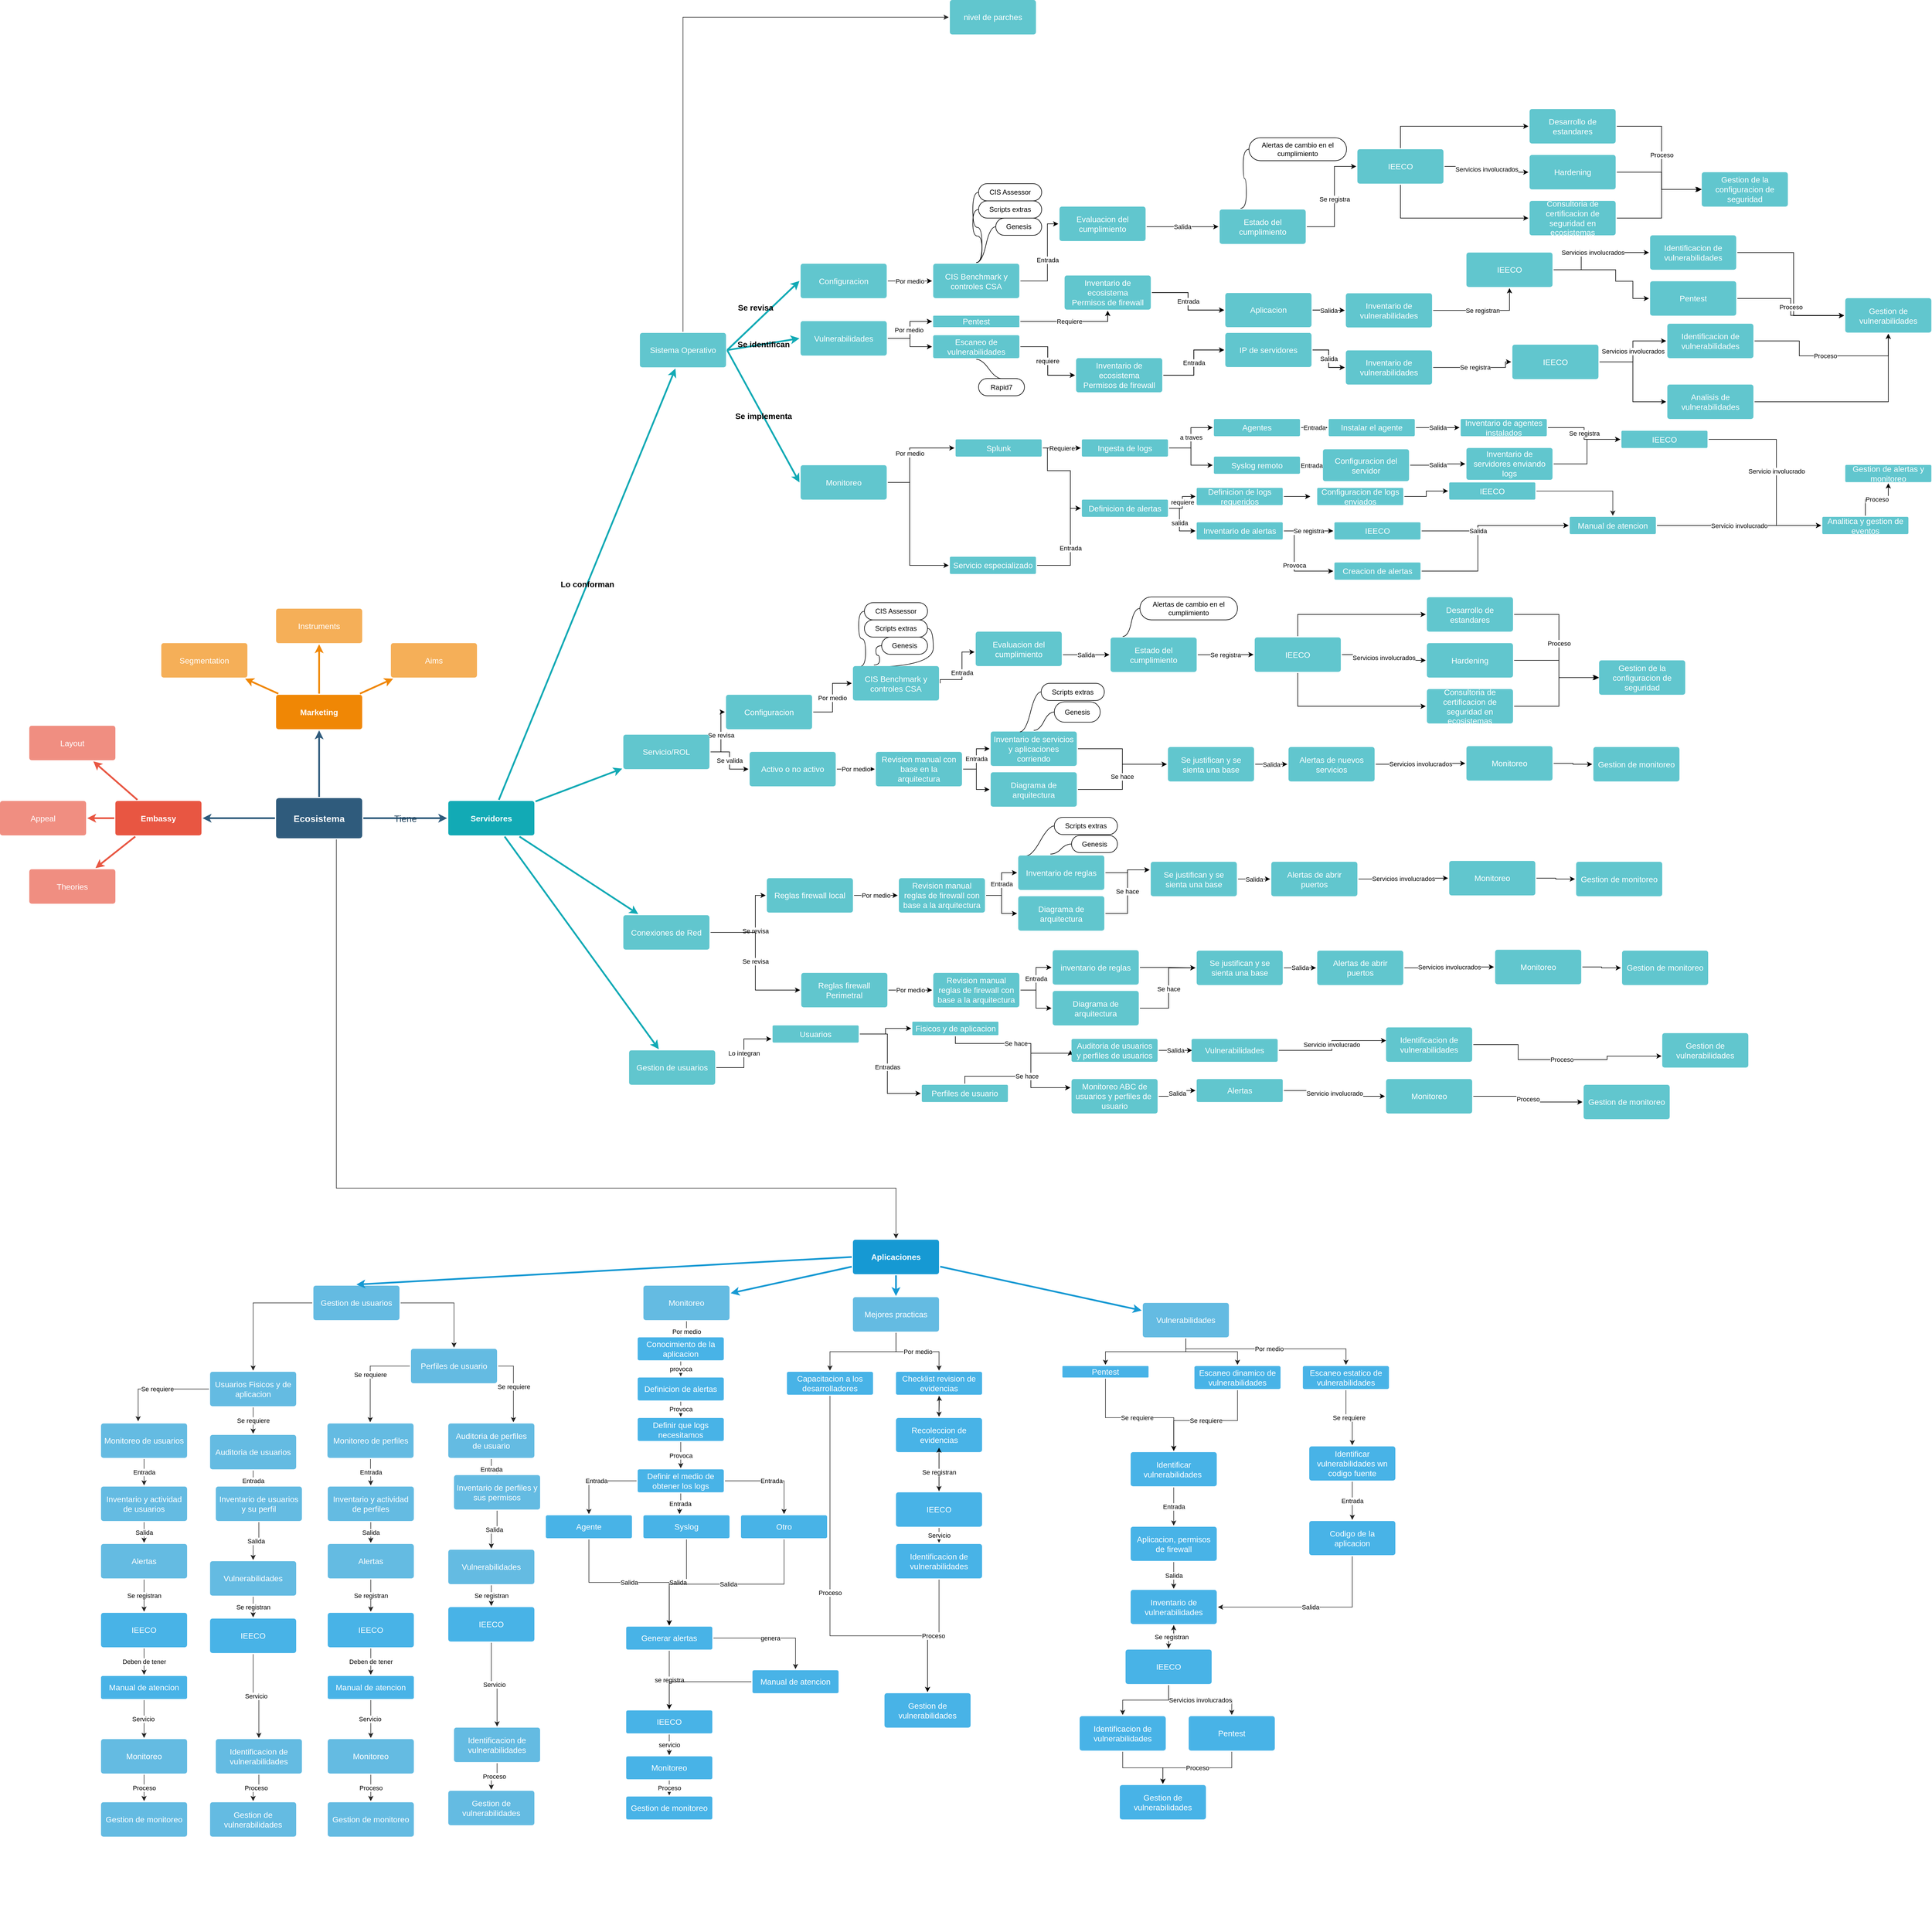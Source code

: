 <mxfile version="15.1.3" type="device"><diagram id="6a731a19-8d31-9384-78a2-239565b7b9f0" name="Page-1"><mxGraphModel dx="1896" dy="2750" grid="1" gridSize="10" guides="1" tooltips="1" connect="1" arrows="1" fold="1" page="1" pageScale="1" pageWidth="1169" pageHeight="827" background="none" math="0" shadow="0"><root><mxCell id="0"/><mxCell id="1" parent="0"/><mxCell id="1745" value="" style="edgeStyle=none;rounded=0;jumpStyle=none;html=1;shadow=0;labelBackgroundColor=none;startArrow=none;startFill=0;endArrow=classic;endFill=1;jettySize=auto;orthogonalLoop=1;strokeColor=#2F5B7C;strokeWidth=3;fontFamily=Helvetica;fontSize=16;fontColor=#23445D;spacing=5;" parent="1" source="1749" target="1764" edge="1"><mxGeometry relative="1" as="geometry"/></mxCell><mxCell id="1746" value="Tiene" style="edgeStyle=none;rounded=0;jumpStyle=none;html=1;shadow=0;labelBackgroundColor=none;startArrow=none;startFill=0;endArrow=classic;endFill=1;jettySize=auto;orthogonalLoop=1;strokeColor=#2F5B7C;strokeWidth=3;fontFamily=Helvetica;fontSize=16;fontColor=#23445D;spacing=5;" parent="1" source="1749" target="1771" edge="1"><mxGeometry relative="1" as="geometry"/></mxCell><mxCell id="1748" value="" style="edgeStyle=none;rounded=0;jumpStyle=none;html=1;shadow=0;labelBackgroundColor=none;startArrow=none;startFill=0;endArrow=classic;endFill=1;jettySize=auto;orthogonalLoop=1;strokeColor=#2F5B7C;strokeWidth=3;fontFamily=Helvetica;fontSize=16;fontColor=#23445D;spacing=5;" parent="1" source="1749" target="1753" edge="1"><mxGeometry relative="1" as="geometry"/></mxCell><mxCell id="bBdOEi_xpFY--1e2Cc_G-1963" style="edgeStyle=orthogonalEdgeStyle;rounded=0;orthogonalLoop=1;jettySize=auto;html=1;entryX=0.5;entryY=0;entryDx=0;entryDy=0;shadow=0;strokeColor=#000000;opacity=80;" edge="1" parent="1" source="1749" target="1760"><mxGeometry relative="1" as="geometry"><Array as="points"><mxPoint x="600" y="1060"/><mxPoint x="1575" y="1060"/></Array></mxGeometry></mxCell><mxCell id="1749" value="Ecosistema" style="rounded=1;whiteSpace=wrap;html=1;shadow=0;labelBackgroundColor=none;strokeColor=none;strokeWidth=3;fillColor=#2F5B7C;fontFamily=Helvetica;fontSize=16;fontColor=#FFFFFF;align=center;fontStyle=1;spacing=5;arcSize=7;perimeterSpacing=2;" parent="1" vertex="1"><mxGeometry x="495" y="380.5" width="150" height="70" as="geometry"/></mxCell><mxCell id="1750" value="" style="edgeStyle=none;rounded=1;jumpStyle=none;html=1;shadow=0;labelBackgroundColor=none;startArrow=none;startFill=0;jettySize=auto;orthogonalLoop=1;strokeColor=#E85642;strokeWidth=3;fontFamily=Helvetica;fontSize=14;fontColor=#FFFFFF;spacing=5;fontStyle=1;fillColor=#b0e3e6;" parent="1" source="1753" target="1756" edge="1"><mxGeometry relative="1" as="geometry"/></mxCell><mxCell id="1751" value="" style="edgeStyle=none;rounded=1;jumpStyle=none;html=1;shadow=0;labelBackgroundColor=none;startArrow=none;startFill=0;jettySize=auto;orthogonalLoop=1;strokeColor=#E85642;strokeWidth=3;fontFamily=Helvetica;fontSize=14;fontColor=#FFFFFF;spacing=5;fontStyle=1;fillColor=#b0e3e6;" parent="1" source="1753" target="1755" edge="1"><mxGeometry relative="1" as="geometry"/></mxCell><mxCell id="1752" value="" style="edgeStyle=none;rounded=1;jumpStyle=none;html=1;shadow=0;labelBackgroundColor=none;startArrow=none;startFill=0;jettySize=auto;orthogonalLoop=1;strokeColor=#E85642;strokeWidth=3;fontFamily=Helvetica;fontSize=14;fontColor=#FFFFFF;spacing=5;fontStyle=1;fillColor=#b0e3e6;" parent="1" source="1753" target="1754" edge="1"><mxGeometry relative="1" as="geometry"/></mxCell><mxCell id="1753" value="Embassy" style="rounded=1;whiteSpace=wrap;html=1;shadow=0;labelBackgroundColor=none;strokeColor=none;strokeWidth=3;fillColor=#e85642;fontFamily=Helvetica;fontSize=14;fontColor=#FFFFFF;align=center;spacing=5;fontStyle=1;arcSize=7;perimeterSpacing=2;" parent="1" vertex="1"><mxGeometry x="215" y="385.5" width="150" height="60" as="geometry"/></mxCell><mxCell id="1754" value="Theories" style="rounded=1;whiteSpace=wrap;html=1;shadow=0;labelBackgroundColor=none;strokeColor=none;strokeWidth=3;fillColor=#f08e81;fontFamily=Helvetica;fontSize=14;fontColor=#FFFFFF;align=center;spacing=5;fontStyle=0;arcSize=7;perimeterSpacing=2;" parent="1" vertex="1"><mxGeometry x="65" y="504.5" width="150" height="60" as="geometry"/></mxCell><mxCell id="1755" value="Appeal" style="rounded=1;whiteSpace=wrap;html=1;shadow=0;labelBackgroundColor=none;strokeColor=none;strokeWidth=3;fillColor=#f08e81;fontFamily=Helvetica;fontSize=14;fontColor=#FFFFFF;align=center;spacing=5;fontStyle=0;arcSize=7;perimeterSpacing=2;" parent="1" vertex="1"><mxGeometry x="14" y="385.5" width="150" height="60" as="geometry"/></mxCell><mxCell id="1756" value="Layout" style="rounded=1;whiteSpace=wrap;html=1;shadow=0;labelBackgroundColor=none;strokeColor=none;strokeWidth=3;fillColor=#f08e81;fontFamily=Helvetica;fontSize=14;fontColor=#FFFFFF;align=center;spacing=5;fontStyle=0;arcSize=7;perimeterSpacing=2;" parent="1" vertex="1"><mxGeometry x="65" y="254.5" width="150" height="60" as="geometry"/></mxCell><mxCell id="1757" value="" style="edgeStyle=none;rounded=0;jumpStyle=none;html=1;shadow=0;labelBackgroundColor=none;startArrow=none;startFill=0;endArrow=classic;endFill=1;jettySize=auto;orthogonalLoop=1;strokeColor=#1699D3;strokeWidth=3;fontFamily=Helvetica;fontSize=14;fontColor=#FFFFFF;spacing=5;" parent="1" source="1760" target="1763" edge="1"><mxGeometry relative="1" as="geometry"/></mxCell><mxCell id="1758" value="" style="edgeStyle=none;rounded=0;jumpStyle=none;html=1;shadow=0;labelBackgroundColor=none;startArrow=none;startFill=0;endArrow=classic;endFill=1;jettySize=auto;orthogonalLoop=1;strokeColor=#1699D3;strokeWidth=3;fontFamily=Helvetica;fontSize=14;fontColor=#FFFFFF;spacing=5;" parent="1" source="1760" target="1762" edge="1"><mxGeometry relative="1" as="geometry"/></mxCell><mxCell id="1759" value="" style="edgeStyle=none;rounded=0;jumpStyle=none;html=1;shadow=0;labelBackgroundColor=none;startArrow=none;startFill=0;endArrow=classic;endFill=1;jettySize=auto;orthogonalLoop=1;strokeColor=#1699D3;strokeWidth=3;fontFamily=Helvetica;fontSize=14;fontColor=#FFFFFF;spacing=5;" parent="1" source="1760" target="1761" edge="1"><mxGeometry relative="1" as="geometry"/></mxCell><mxCell id="1760" value="Aplicaciones" style="rounded=1;whiteSpace=wrap;html=1;shadow=0;labelBackgroundColor=none;strokeColor=none;strokeWidth=3;fillColor=#1699d3;fontFamily=Helvetica;fontSize=14;fontColor=#FFFFFF;align=center;spacing=5;fontStyle=1;arcSize=7;perimeterSpacing=2;" parent="1" vertex="1"><mxGeometry x="1500" y="1150" width="150" height="60" as="geometry"/></mxCell><mxCell id="bBdOEi_xpFY--1e2Cc_G-1910" style="edgeStyle=orthogonalEdgeStyle;rounded=0;orthogonalLoop=1;jettySize=auto;html=1;shadow=0;strokeColor=#000000;opacity=80;" edge="1" parent="1" source="1761" target="bBdOEi_xpFY--1e2Cc_G-1885"><mxGeometry relative="1" as="geometry"/></mxCell><mxCell id="bBdOEi_xpFY--1e2Cc_G-1911" style="edgeStyle=orthogonalEdgeStyle;rounded=0;orthogonalLoop=1;jettySize=auto;html=1;entryX=0.5;entryY=0;entryDx=0;entryDy=0;shadow=0;strokeColor=#000000;opacity=80;" edge="1" parent="1" source="1761" target="bBdOEi_xpFY--1e2Cc_G-1884"><mxGeometry relative="1" as="geometry"/></mxCell><mxCell id="bBdOEi_xpFY--1e2Cc_G-1912" value="Por medio" style="edgeStyle=orthogonalEdgeStyle;rounded=0;orthogonalLoop=1;jettySize=auto;html=1;shadow=0;strokeColor=#000000;opacity=80;" edge="1" parent="1" source="1761" target="bBdOEi_xpFY--1e2Cc_G-1898"><mxGeometry relative="1" as="geometry"><Array as="points"><mxPoint x="2080" y="1340"/><mxPoint x="2359" y="1340"/></Array></mxGeometry></mxCell><mxCell id="1761" value="Vulnerabilidades" style="rounded=1;whiteSpace=wrap;html=1;shadow=0;labelBackgroundColor=none;strokeColor=none;strokeWidth=3;fillColor=#64bbe2;fontFamily=Helvetica;fontSize=14;fontColor=#FFFFFF;align=center;spacing=5;arcSize=7;perimeterSpacing=2;" parent="1" vertex="1"><mxGeometry x="2005" y="1260" width="150" height="60" as="geometry"/></mxCell><mxCell id="bBdOEi_xpFY--1e2Cc_G-1922" value="Por medio" style="edgeStyle=orthogonalEdgeStyle;rounded=0;orthogonalLoop=1;jettySize=auto;html=1;entryX=0.5;entryY=0;entryDx=0;entryDy=0;shadow=0;strokeColor=#000000;opacity=80;" edge="1" parent="1" source="1762" target="bBdOEi_xpFY--1e2Cc_G-1921"><mxGeometry relative="1" as="geometry"/></mxCell><mxCell id="bBdOEi_xpFY--1e2Cc_G-1924" style="edgeStyle=orthogonalEdgeStyle;rounded=0;orthogonalLoop=1;jettySize=auto;html=1;entryX=0.5;entryY=0;entryDx=0;entryDy=0;shadow=0;strokeColor=#000000;opacity=80;" edge="1" parent="1" source="1762" target="bBdOEi_xpFY--1e2Cc_G-1923"><mxGeometry relative="1" as="geometry"/></mxCell><mxCell id="1762" value="Mejores practicas" style="rounded=1;whiteSpace=wrap;html=1;shadow=0;labelBackgroundColor=none;strokeColor=none;strokeWidth=3;fillColor=#64bbe2;fontFamily=Helvetica;fontSize=14;fontColor=#FFFFFF;align=center;spacing=5;arcSize=7;perimeterSpacing=2;" parent="1" vertex="1"><mxGeometry x="1500" y="1250" width="150" height="60" as="geometry"/></mxCell><mxCell id="bBdOEi_xpFY--1e2Cc_G-1940" value="Por medio" style="edgeStyle=orthogonalEdgeStyle;rounded=0;orthogonalLoop=1;jettySize=auto;html=1;shadow=0;strokeColor=#000000;opacity=80;" edge="1" parent="1" source="1763" target="bBdOEi_xpFY--1e2Cc_G-1937"><mxGeometry relative="1" as="geometry"/></mxCell><mxCell id="1763" value="Monitoreo" style="rounded=1;whiteSpace=wrap;html=1;shadow=0;labelBackgroundColor=none;strokeColor=none;strokeWidth=3;fillColor=#64bbe2;fontFamily=Helvetica;fontSize=14;fontColor=#FFFFFF;align=center;spacing=5;arcSize=7;perimeterSpacing=2;" parent="1" vertex="1"><mxGeometry x="1135" y="1230" width="150" height="60" as="geometry"/></mxCell><mxCell id="1764" value="Marketing" style="rounded=1;whiteSpace=wrap;html=1;shadow=0;labelBackgroundColor=none;strokeColor=none;strokeWidth=3;fillColor=#F08705;fontFamily=Helvetica;fontSize=14;fontColor=#FFFFFF;align=center;spacing=5;fontStyle=1;arcSize=7;perimeterSpacing=2;" parent="1" vertex="1"><mxGeometry x="495" y="200.5" width="150" height="60" as="geometry"/></mxCell><mxCell id="1765" value="Aims&lt;br&gt;" style="rounded=1;whiteSpace=wrap;html=1;shadow=0;labelBackgroundColor=none;strokeColor=none;strokeWidth=3;fillColor=#f5af58;fontFamily=Helvetica;fontSize=14;fontColor=#FFFFFF;align=center;spacing=5;arcSize=7;perimeterSpacing=2;" parent="1" vertex="1"><mxGeometry x="695" y="110.5" width="150" height="60" as="geometry"/></mxCell><mxCell id="1766" value="" style="edgeStyle=none;rounded=0;jumpStyle=none;html=1;shadow=0;labelBackgroundColor=none;startArrow=none;startFill=0;endArrow=classic;endFill=1;jettySize=auto;orthogonalLoop=1;strokeColor=#F08705;strokeWidth=3;fontFamily=Helvetica;fontSize=14;fontColor=#FFFFFF;spacing=5;" parent="1" source="1764" target="1765" edge="1"><mxGeometry relative="1" as="geometry"/></mxCell><mxCell id="1767" value="Instruments" style="rounded=1;whiteSpace=wrap;html=1;shadow=0;labelBackgroundColor=none;strokeColor=none;strokeWidth=3;fillColor=#f5af58;fontFamily=Helvetica;fontSize=14;fontColor=#FFFFFF;align=center;spacing=5;arcSize=7;perimeterSpacing=2;" parent="1" vertex="1"><mxGeometry x="495" y="50.5" width="150" height="60" as="geometry"/></mxCell><mxCell id="1768" value="" style="edgeStyle=none;rounded=0;jumpStyle=none;html=1;shadow=0;labelBackgroundColor=none;startArrow=none;startFill=0;endArrow=classic;endFill=1;jettySize=auto;orthogonalLoop=1;strokeColor=#F08705;strokeWidth=3;fontFamily=Helvetica;fontSize=14;fontColor=#FFFFFF;spacing=5;" parent="1" source="1764" target="1767" edge="1"><mxGeometry relative="1" as="geometry"/></mxCell><mxCell id="1769" value="Segmentation" style="rounded=1;whiteSpace=wrap;html=1;shadow=0;labelBackgroundColor=none;strokeColor=none;strokeWidth=3;fillColor=#f5af58;fontFamily=Helvetica;fontSize=14;fontColor=#FFFFFF;align=center;spacing=5;arcSize=7;perimeterSpacing=2;" parent="1" vertex="1"><mxGeometry x="295" y="110.5" width="150" height="60" as="geometry"/></mxCell><mxCell id="1770" value="" style="edgeStyle=none;rounded=0;jumpStyle=none;html=1;shadow=0;labelBackgroundColor=none;startArrow=none;startFill=0;endArrow=classic;endFill=1;jettySize=auto;orthogonalLoop=1;strokeColor=#F08705;strokeWidth=3;fontFamily=Helvetica;fontSize=14;fontColor=#FFFFFF;spacing=5;" parent="1" source="1764" target="1769" edge="1"><mxGeometry relative="1" as="geometry"/></mxCell><mxCell id="1771" value="Servidores" style="rounded=1;whiteSpace=wrap;html=1;shadow=0;labelBackgroundColor=none;strokeColor=none;strokeWidth=3;fillColor=#12aab5;fontFamily=Helvetica;fontSize=14;fontColor=#FFFFFF;align=center;spacing=5;fontStyle=1;arcSize=7;perimeterSpacing=2;" parent="1" vertex="1"><mxGeometry x="795" y="385.5" width="150" height="60" as="geometry"/></mxCell><mxCell id="bBdOEi_xpFY--1e2Cc_G-1832" value="Lo integran" style="edgeStyle=orthogonalEdgeStyle;rounded=0;orthogonalLoop=1;jettySize=auto;html=1;entryX=0;entryY=0.75;entryDx=0;entryDy=0;" edge="1" parent="1" source="1772" target="bBdOEi_xpFY--1e2Cc_G-1811"><mxGeometry relative="1" as="geometry"><Array as="points"><mxPoint x="1310" y="850"/><mxPoint x="1310" y="800"/></Array></mxGeometry></mxCell><mxCell id="1772" value="Gestion de usuarios" style="rounded=1;whiteSpace=wrap;html=1;shadow=0;labelBackgroundColor=none;strokeColor=none;strokeWidth=3;fillColor=#61c6ce;fontFamily=Helvetica;fontSize=14;fontColor=#FFFFFF;align=center;spacing=5;fontStyle=0;arcSize=7;perimeterSpacing=2;" parent="1" vertex="1"><mxGeometry x="1110" y="820" width="150" height="60" as="geometry"/></mxCell><mxCell id="1773" value="" style="edgeStyle=none;rounded=1;jumpStyle=none;html=1;shadow=0;labelBackgroundColor=none;startArrow=none;startFill=0;jettySize=auto;orthogonalLoop=1;strokeColor=#12AAB5;strokeWidth=3;fontFamily=Helvetica;fontSize=14;fontColor=#FFFFFF;spacing=5;fontStyle=1;fillColor=#b0e3e6;" parent="1" source="1771" target="1772" edge="1"><mxGeometry relative="1" as="geometry"/></mxCell><mxCell id="TvKrNNRXnBUt-BZZlU7T-1802" value="Se revisa" style="edgeStyle=orthogonalEdgeStyle;rounded=0;orthogonalLoop=1;jettySize=auto;html=1;entryX=0;entryY=0.5;entryDx=0;entryDy=0;" parent="1" source="1774" target="TvKrNNRXnBUt-BZZlU7T-1779" edge="1"><mxGeometry relative="1" as="geometry"><Array as="points"><mxPoint x="1270" y="300"/><mxPoint x="1270" y="231"/></Array></mxGeometry></mxCell><mxCell id="TvKrNNRXnBUt-BZZlU7T-1812" value="Se valida" style="edgeStyle=orthogonalEdgeStyle;rounded=0;orthogonalLoop=1;jettySize=auto;html=1;" parent="1" source="1774" target="TvKrNNRXnBUt-BZZlU7T-1811" edge="1"><mxGeometry relative="1" as="geometry"/></mxCell><mxCell id="1774" value="Servicio/ROL" style="rounded=1;whiteSpace=wrap;html=1;shadow=0;labelBackgroundColor=none;strokeColor=none;strokeWidth=3;fillColor=#61c6ce;fontFamily=Helvetica;fontSize=14;fontColor=#FFFFFF;align=center;spacing=5;fontStyle=0;arcSize=7;perimeterSpacing=2;" parent="1" vertex="1"><mxGeometry x="1100" y="270" width="150" height="60" as="geometry"/></mxCell><mxCell id="1775" value="" style="edgeStyle=none;rounded=1;jumpStyle=none;html=1;shadow=0;labelBackgroundColor=none;startArrow=none;startFill=0;jettySize=auto;orthogonalLoop=1;strokeColor=#12AAB5;strokeWidth=3;fontFamily=Helvetica;fontSize=14;fontColor=#FFFFFF;spacing=5;fontStyle=1;fillColor=#b0e3e6;" parent="1" source="1771" target="1774" edge="1"><mxGeometry relative="1" as="geometry"/></mxCell><mxCell id="TvKrNNRXnBUt-BZZlU7T-1825" value="Se revisa" style="edgeStyle=orthogonalEdgeStyle;rounded=0;orthogonalLoop=1;jettySize=auto;html=1;entryX=0;entryY=0.5;entryDx=0;entryDy=0;" parent="1" source="1776" target="TvKrNNRXnBUt-BZZlU7T-1820" edge="1"><mxGeometry relative="1" as="geometry"><Array as="points"><mxPoint x="1330" y="615"/><mxPoint x="1330" y="550"/></Array></mxGeometry></mxCell><mxCell id="1776" value="Conexiones de Red" style="rounded=1;whiteSpace=wrap;html=1;shadow=0;labelBackgroundColor=none;strokeColor=none;strokeWidth=3;fillColor=#61c6ce;fontFamily=Helvetica;fontSize=14;fontColor=#FFFFFF;align=center;spacing=5;fontStyle=0;arcSize=7;perimeterSpacing=2;" parent="1" vertex="1"><mxGeometry x="1100" y="584.5" width="150" height="60" as="geometry"/></mxCell><mxCell id="1777" value="" style="edgeStyle=none;rounded=1;jumpStyle=none;html=1;shadow=0;labelBackgroundColor=none;startArrow=none;startFill=0;jettySize=auto;orthogonalLoop=1;strokeColor=#12AAB5;strokeWidth=3;fontFamily=Helvetica;fontSize=14;fontColor=#FFFFFF;spacing=5;fontStyle=1;fillColor=#b0e3e6;" parent="1" source="1771" target="1776" edge="1"><mxGeometry relative="1" as="geometry"/></mxCell><mxCell id="bBdOEi_xpFY--1e2Cc_G-2033" style="edgeStyle=orthogonalEdgeStyle;rounded=0;orthogonalLoop=1;jettySize=auto;html=1;entryX=0;entryY=0.5;entryDx=0;entryDy=0;shadow=0;strokeColor=#000000;opacity=80;" edge="1" parent="1" source="1778" target="bBdOEi_xpFY--1e2Cc_G-2032"><mxGeometry relative="1" as="geometry"><Array as="points"><mxPoint x="1204" y="-980"/></Array></mxGeometry></mxCell><mxCell id="1778" value="Sistema Operativo" style="rounded=1;whiteSpace=wrap;html=1;shadow=0;labelBackgroundColor=none;strokeColor=none;strokeWidth=3;fillColor=#61c6ce;fontFamily=Helvetica;fontSize=14;fontColor=#FFFFFF;align=center;spacing=5;fontStyle=0;arcSize=7;perimeterSpacing=2;" parent="1" vertex="1"><mxGeometry x="1128.87" y="-430" width="150" height="60" as="geometry"/></mxCell><mxCell id="1779" value="Lo conforman" style="edgeStyle=none;rounded=1;jumpStyle=none;html=1;shadow=0;labelBackgroundColor=none;startArrow=none;startFill=0;jettySize=auto;orthogonalLoop=1;strokeColor=#12AAB5;strokeWidth=3;fontFamily=Helvetica;fontSize=14;spacing=5;fontStyle=1;fillColor=#b0e3e6;" parent="1" source="1771" target="1778" edge="1"><mxGeometry relative="1" as="geometry"><mxPoint x="940" y="380" as="sourcePoint"/></mxGeometry></mxCell><mxCell id="Pq-vD1rmc7yuEy8Ajyy5-1790" value="Por medio" style="edgeStyle=orthogonalEdgeStyle;rounded=0;orthogonalLoop=1;jettySize=auto;html=1;fontColor=#000000;entryX=0;entryY=0.5;entryDx=0;entryDy=0;" parent="1" source="Pq-vD1rmc7yuEy8Ajyy5-1780" target="Pq-vD1rmc7yuEy8Ajyy5-1791" edge="1"><mxGeometry relative="1" as="geometry"><mxPoint x="1659.87" y="-520.5" as="targetPoint"/></mxGeometry></mxCell><mxCell id="Pq-vD1rmc7yuEy8Ajyy5-1780" value="Configuracion" style="rounded=1;whiteSpace=wrap;html=1;shadow=0;labelBackgroundColor=none;strokeColor=none;strokeWidth=3;fillColor=#61c6ce;fontFamily=Helvetica;fontSize=14;fontColor=#FFFFFF;align=center;spacing=5;fontStyle=0;arcSize=7;perimeterSpacing=2;" parent="1" vertex="1"><mxGeometry x="1408.87" y="-550.5" width="150" height="60" as="geometry"/></mxCell><mxCell id="Pq-vD1rmc7yuEy8Ajyy5-1784" value="Se revisa" style="edgeStyle=none;rounded=1;jumpStyle=none;html=1;shadow=0;labelBackgroundColor=none;startArrow=none;startFill=0;jettySize=auto;orthogonalLoop=1;strokeColor=#12AAB5;strokeWidth=3;fontFamily=Helvetica;fontSize=14;spacing=5;fontStyle=1;fillColor=#b0e3e6;exitX=1;exitY=0.5;exitDx=0;exitDy=0;entryX=0;entryY=0.5;entryDx=0;entryDy=0;" parent="1" source="1778" target="Pq-vD1rmc7yuEy8Ajyy5-1780" edge="1"><mxGeometry x="-0.01" y="20" relative="1" as="geometry"><mxPoint x="1218.875" y="-148.5" as="sourcePoint"/><mxPoint x="1263.685" y="-230" as="targetPoint"/><mxPoint as="offset"/></mxGeometry></mxCell><mxCell id="Pq-vD1rmc7yuEy8Ajyy5-1818" value="Por medio&amp;nbsp;" style="edgeStyle=orthogonalEdgeStyle;rounded=0;orthogonalLoop=1;jettySize=auto;html=1;entryX=0;entryY=0.5;entryDx=0;entryDy=0;fontColor=#000000;" parent="1" source="Pq-vD1rmc7yuEy8Ajyy5-1785" target="Pq-vD1rmc7yuEy8Ajyy5-1816" edge="1"><mxGeometry relative="1" as="geometry"/></mxCell><mxCell id="Pq-vD1rmc7yuEy8Ajyy5-1819" style="edgeStyle=orthogonalEdgeStyle;rounded=0;orthogonalLoop=1;jettySize=auto;html=1;entryX=0;entryY=0.5;entryDx=0;entryDy=0;fontColor=#000000;" parent="1" source="Pq-vD1rmc7yuEy8Ajyy5-1785" target="Pq-vD1rmc7yuEy8Ajyy5-1817" edge="1"><mxGeometry relative="1" as="geometry"/></mxCell><mxCell id="Pq-vD1rmc7yuEy8Ajyy5-1785" value="Vulnerabilidades" style="rounded=1;whiteSpace=wrap;html=1;shadow=0;labelBackgroundColor=none;strokeColor=none;strokeWidth=3;fillColor=#61c6ce;fontFamily=Helvetica;fontSize=14;fontColor=#FFFFFF;align=center;spacing=5;fontStyle=0;arcSize=7;perimeterSpacing=2;" parent="1" vertex="1"><mxGeometry x="1408.87" y="-450.5" width="150" height="60" as="geometry"/></mxCell><mxCell id="Pq-vD1rmc7yuEy8Ajyy5-1787" value="Se identifican" style="edgeStyle=none;rounded=1;jumpStyle=none;html=1;shadow=0;labelBackgroundColor=none;startArrow=none;startFill=0;jettySize=auto;orthogonalLoop=1;strokeColor=#12AAB5;strokeWidth=3;fontFamily=Helvetica;fontSize=14;spacing=5;fontStyle=1;fillColor=#b0e3e6;exitX=1;exitY=0.5;exitDx=0;exitDy=0;entryX=0;entryY=0.5;entryDx=0;entryDy=0;" parent="1" source="1778" target="Pq-vD1rmc7yuEy8Ajyy5-1785" edge="1"><mxGeometry relative="1" as="geometry"><mxPoint x="1215.87" y="-90" as="sourcePoint"/><mxPoint x="1276.87" y="-190" as="targetPoint"/></mxGeometry></mxCell><mxCell id="Pq-vD1rmc7yuEy8Ajyy5-1864" value="Por medio" style="edgeStyle=orthogonalEdgeStyle;rounded=0;orthogonalLoop=1;jettySize=auto;html=1;entryX=0;entryY=0.5;entryDx=0;entryDy=0;fontColor=#000000;" parent="1" source="Pq-vD1rmc7yuEy8Ajyy5-1788" target="Pq-vD1rmc7yuEy8Ajyy5-1860" edge="1"><mxGeometry relative="1" as="geometry"><Array as="points"><mxPoint x="1598.87" y="-169"/><mxPoint x="1598.87" y="-229"/></Array></mxGeometry></mxCell><mxCell id="Pq-vD1rmc7yuEy8Ajyy5-1893" style="edgeStyle=orthogonalEdgeStyle;rounded=0;orthogonalLoop=1;jettySize=auto;html=1;entryX=0;entryY=0.5;entryDx=0;entryDy=0;fontColor=#000000;" parent="1" source="Pq-vD1rmc7yuEy8Ajyy5-1788" target="Pq-vD1rmc7yuEy8Ajyy5-1859" edge="1"><mxGeometry relative="1" as="geometry"><Array as="points"><mxPoint x="1598.87" y="-169"/><mxPoint x="1598.87" y="-25"/></Array></mxGeometry></mxCell><mxCell id="Pq-vD1rmc7yuEy8Ajyy5-1788" value="Monitoreo" style="rounded=1;whiteSpace=wrap;html=1;shadow=0;labelBackgroundColor=none;strokeColor=none;strokeWidth=3;fillColor=#61c6ce;fontFamily=Helvetica;fontSize=14;fontColor=#FFFFFF;align=center;spacing=5;fontStyle=0;arcSize=7;perimeterSpacing=2;" parent="1" vertex="1"><mxGeometry x="1408.87" y="-199.5" width="150" height="60" as="geometry"/></mxCell><mxCell id="Pq-vD1rmc7yuEy8Ajyy5-1789" value="Se implementa" style="edgeStyle=none;rounded=1;jumpStyle=none;html=1;shadow=0;labelBackgroundColor=none;startArrow=none;startFill=0;jettySize=auto;orthogonalLoop=1;strokeColor=#12AAB5;strokeWidth=3;fontFamily=Helvetica;fontSize=14;spacing=5;fontStyle=1;fillColor=#b0e3e6;exitX=1;exitY=0.5;exitDx=0;exitDy=0;entryX=0;entryY=0.5;entryDx=0;entryDy=0;" parent="1" source="1778" target="Pq-vD1rmc7yuEy8Ajyy5-1788" edge="1"><mxGeometry relative="1" as="geometry"><mxPoint x="1215.87" y="-10" as="sourcePoint"/><mxPoint x="1286.87" y="-100" as="targetPoint"/></mxGeometry></mxCell><mxCell id="Pq-vD1rmc7yuEy8Ajyy5-1793" value="Entrada" style="edgeStyle=orthogonalEdgeStyle;rounded=0;orthogonalLoop=1;jettySize=auto;html=1;fontColor=#000000;" parent="1" source="Pq-vD1rmc7yuEy8Ajyy5-1791" target="Pq-vD1rmc7yuEy8Ajyy5-1792" edge="1"><mxGeometry relative="1" as="geometry"><Array as="points"><mxPoint x="1838.87" y="-520"/><mxPoint x="1838.87" y="-620"/></Array></mxGeometry></mxCell><mxCell id="Pq-vD1rmc7yuEy8Ajyy5-1791" value="CIS Benchmark y controles CSA" style="rounded=1;whiteSpace=wrap;html=1;shadow=0;labelBackgroundColor=none;strokeColor=none;strokeWidth=3;fillColor=#61c6ce;fontFamily=Helvetica;fontSize=14;fontColor=#FFFFFF;align=center;spacing=5;fontStyle=0;arcSize=7;perimeterSpacing=2;" parent="1" vertex="1"><mxGeometry x="1639.87" y="-550.5" width="150" height="60" as="geometry"/></mxCell><mxCell id="Pq-vD1rmc7yuEy8Ajyy5-1795" value="Salida" style="edgeStyle=orthogonalEdgeStyle;rounded=0;orthogonalLoop=1;jettySize=auto;html=1;fontColor=#000000;entryX=0;entryY=0.5;entryDx=0;entryDy=0;" parent="1" source="Pq-vD1rmc7yuEy8Ajyy5-1792" target="Pq-vD1rmc7yuEy8Ajyy5-1794" edge="1"><mxGeometry relative="1" as="geometry"><mxPoint x="2067.87" y="-520.5" as="targetPoint"/><Array as="points"><mxPoint x="2038.87" y="-615"/><mxPoint x="2038.87" y="-615"/></Array></mxGeometry></mxCell><mxCell id="Pq-vD1rmc7yuEy8Ajyy5-1792" value="Evaluacion del cumplimiento" style="rounded=1;whiteSpace=wrap;html=1;shadow=0;labelBackgroundColor=none;strokeColor=none;strokeWidth=3;fillColor=#61c6ce;fontFamily=Helvetica;fontSize=14;fontColor=#FFFFFF;align=center;spacing=5;fontStyle=0;arcSize=7;perimeterSpacing=2;" parent="1" vertex="1"><mxGeometry x="1859.87" y="-650" width="150" height="60" as="geometry"/></mxCell><mxCell id="Pq-vD1rmc7yuEy8Ajyy5-1805" value="Se registra" style="edgeStyle=orthogonalEdgeStyle;rounded=0;orthogonalLoop=1;jettySize=auto;html=1;entryX=0;entryY=0.5;entryDx=0;entryDy=0;fontColor=#000000;" parent="1" source="Pq-vD1rmc7yuEy8Ajyy5-1794" target="Pq-vD1rmc7yuEy8Ajyy5-1796" edge="1"><mxGeometry relative="1" as="geometry"><Array as="points"><mxPoint x="2338.87" y="-615"/><mxPoint x="2338.87" y="-720"/></Array></mxGeometry></mxCell><mxCell id="Pq-vD1rmc7yuEy8Ajyy5-1794" value="Estado del cumplimiento" style="rounded=1;whiteSpace=wrap;html=1;shadow=0;labelBackgroundColor=none;strokeColor=none;strokeWidth=3;fillColor=#61c6ce;fontFamily=Helvetica;fontSize=14;fontColor=#FFFFFF;align=center;spacing=5;fontStyle=0;arcSize=7;perimeterSpacing=2;" parent="1" vertex="1"><mxGeometry x="2138.87" y="-645" width="150" height="60" as="geometry"/></mxCell><mxCell id="Pq-vD1rmc7yuEy8Ajyy5-1808" value="Servicios involucrados" style="edgeStyle=orthogonalEdgeStyle;rounded=0;orthogonalLoop=1;jettySize=auto;html=1;entryX=0;entryY=0.5;entryDx=0;entryDy=0;fontColor=#000000;" parent="1" source="Pq-vD1rmc7yuEy8Ajyy5-1796" target="Pq-vD1rmc7yuEy8Ajyy5-1806" edge="1"><mxGeometry relative="1" as="geometry"/></mxCell><mxCell id="Pq-vD1rmc7yuEy8Ajyy5-1855" style="edgeStyle=orthogonalEdgeStyle;rounded=0;orthogonalLoop=1;jettySize=auto;html=1;entryX=0;entryY=0.5;entryDx=0;entryDy=0;fontColor=#000000;" parent="1" source="Pq-vD1rmc7yuEy8Ajyy5-1796" target="Pq-vD1rmc7yuEy8Ajyy5-1810" edge="1"><mxGeometry relative="1" as="geometry"><Array as="points"><mxPoint x="2453.87" y="-630"/></Array></mxGeometry></mxCell><mxCell id="Pq-vD1rmc7yuEy8Ajyy5-1856" style="edgeStyle=orthogonalEdgeStyle;rounded=0;orthogonalLoop=1;jettySize=auto;html=1;entryX=0;entryY=0.5;entryDx=0;entryDy=0;fontColor=#000000;" parent="1" source="Pq-vD1rmc7yuEy8Ajyy5-1796" target="Pq-vD1rmc7yuEy8Ajyy5-1809" edge="1"><mxGeometry relative="1" as="geometry"><Array as="points"><mxPoint x="2453.87" y="-790"/></Array></mxGeometry></mxCell><mxCell id="Pq-vD1rmc7yuEy8Ajyy5-1796" value="IEECO" style="rounded=1;whiteSpace=wrap;html=1;shadow=0;labelBackgroundColor=none;strokeColor=none;strokeWidth=3;fillColor=#61c6ce;fontFamily=Helvetica;fontSize=14;fontColor=#FFFFFF;align=center;spacing=5;fontStyle=0;arcSize=7;perimeterSpacing=2;" parent="1" vertex="1"><mxGeometry x="2378.87" y="-750" width="150" height="60" as="geometry"/></mxCell><mxCell id="Pq-vD1rmc7yuEy8Ajyy5-1801" value="Genesis" style="whiteSpace=wrap;html=1;rounded=1;arcSize=50;align=center;verticalAlign=middle;strokeWidth=1;autosize=1;spacing=4;treeFolding=1;treeMoving=1;newEdgeStyle={&quot;edgeStyle&quot;:&quot;entityRelationEdgeStyle&quot;,&quot;startArrow&quot;:&quot;none&quot;,&quot;endArrow&quot;:&quot;none&quot;,&quot;segment&quot;:10,&quot;curved&quot;:1};fontColor=#000000;" parent="1" vertex="1"><mxGeometry x="1748.87" y="-630" width="80" height="30" as="geometry"/></mxCell><mxCell id="Pq-vD1rmc7yuEy8Ajyy5-1802" value="" style="edgeStyle=entityRelationEdgeStyle;startArrow=none;endArrow=none;segment=10;curved=1;fontColor=#000000;exitX=0.5;exitY=0;exitDx=0;exitDy=0;" parent="1" source="Pq-vD1rmc7yuEy8Ajyy5-1791" target="Pq-vD1rmc7yuEy8Ajyy5-1801" edge="1"><mxGeometry relative="1" as="geometry"><mxPoint x="1509.87" y="-589.5" as="sourcePoint"/></mxGeometry></mxCell><mxCell id="Pq-vD1rmc7yuEy8Ajyy5-1803" value="Scripts extras" style="whiteSpace=wrap;html=1;rounded=1;arcSize=50;align=center;verticalAlign=middle;strokeWidth=1;autosize=1;spacing=4;treeFolding=1;treeMoving=1;newEdgeStyle={&quot;edgeStyle&quot;:&quot;entityRelationEdgeStyle&quot;,&quot;startArrow&quot;:&quot;none&quot;,&quot;endArrow&quot;:&quot;none&quot;,&quot;segment&quot;:10,&quot;curved&quot;:1};fontColor=#000000;" parent="1" vertex="1"><mxGeometry x="1718.87" y="-660" width="110" height="30" as="geometry"/></mxCell><mxCell id="Pq-vD1rmc7yuEy8Ajyy5-1804" value="" style="edgeStyle=entityRelationEdgeStyle;startArrow=none;endArrow=none;segment=10;curved=1;fontColor=#000000;exitX=0.5;exitY=0;exitDx=0;exitDy=0;" parent="1" source="Pq-vD1rmc7yuEy8Ajyy5-1791" target="Pq-vD1rmc7yuEy8Ajyy5-1803" edge="1"><mxGeometry relative="1" as="geometry"><mxPoint x="1636.87" y="-320" as="sourcePoint"/></mxGeometry></mxCell><mxCell id="Pq-vD1rmc7yuEy8Ajyy5-1812" style="edgeStyle=orthogonalEdgeStyle;rounded=0;orthogonalLoop=1;jettySize=auto;html=1;fontColor=#000000;" parent="1" source="Pq-vD1rmc7yuEy8Ajyy5-1806" target="Pq-vD1rmc7yuEy8Ajyy5-1807" edge="1"><mxGeometry relative="1" as="geometry"><Array as="points"><mxPoint x="2908.87" y="-710"/><mxPoint x="2908.87" y="-680"/></Array></mxGeometry></mxCell><mxCell id="Pq-vD1rmc7yuEy8Ajyy5-1806" value="Hardening" style="rounded=1;whiteSpace=wrap;html=1;shadow=0;labelBackgroundColor=none;strokeColor=none;strokeWidth=3;fillColor=#61c6ce;fontFamily=Helvetica;fontSize=14;fontColor=#FFFFFF;align=center;spacing=5;fontStyle=0;arcSize=7;perimeterSpacing=2;" parent="1" vertex="1"><mxGeometry x="2678.87" y="-740" width="150" height="60" as="geometry"/></mxCell><mxCell id="Pq-vD1rmc7yuEy8Ajyy5-1807" value="Gestion de la configuracion de seguridad" style="rounded=1;whiteSpace=wrap;html=1;shadow=0;labelBackgroundColor=none;strokeColor=none;strokeWidth=3;fillColor=#61c6ce;fontFamily=Helvetica;fontSize=14;fontColor=#FFFFFF;align=center;spacing=5;fontStyle=0;arcSize=7;perimeterSpacing=2;" parent="1" vertex="1"><mxGeometry x="2978.87" y="-710" width="150" height="60" as="geometry"/></mxCell><mxCell id="Pq-vD1rmc7yuEy8Ajyy5-1857" value="Proceso" style="edgeStyle=orthogonalEdgeStyle;rounded=0;orthogonalLoop=1;jettySize=auto;html=1;entryX=0;entryY=0.5;entryDx=0;entryDy=0;fontColor=#000000;" parent="1" source="Pq-vD1rmc7yuEy8Ajyy5-1809" target="Pq-vD1rmc7yuEy8Ajyy5-1807" edge="1"><mxGeometry relative="1" as="geometry"><Array as="points"><mxPoint x="2908.87" y="-790"/><mxPoint x="2908.87" y="-680"/></Array></mxGeometry></mxCell><mxCell id="Pq-vD1rmc7yuEy8Ajyy5-1809" value="Desarrollo de estandares" style="rounded=1;whiteSpace=wrap;html=1;shadow=0;labelBackgroundColor=none;strokeColor=none;strokeWidth=3;fillColor=#61c6ce;fontFamily=Helvetica;fontSize=14;fontColor=#FFFFFF;align=center;spacing=5;fontStyle=0;arcSize=7;perimeterSpacing=2;" parent="1" vertex="1"><mxGeometry x="2678.87" y="-820" width="150" height="60" as="geometry"/></mxCell><mxCell id="Pq-vD1rmc7yuEy8Ajyy5-1821" value="Requiere" style="edgeStyle=orthogonalEdgeStyle;rounded=0;orthogonalLoop=1;jettySize=auto;html=1;fontColor=#000000;" parent="1" source="Pq-vD1rmc7yuEy8Ajyy5-1816" target="Pq-vD1rmc7yuEy8Ajyy5-1820" edge="1"><mxGeometry relative="1" as="geometry"/></mxCell><mxCell id="Pq-vD1rmc7yuEy8Ajyy5-1816" value="Pentest" style="rounded=1;whiteSpace=wrap;html=1;shadow=0;labelBackgroundColor=none;strokeColor=none;strokeWidth=3;fillColor=#61c6ce;fontFamily=Helvetica;fontSize=14;fontColor=#FFFFFF;align=center;spacing=5;fontStyle=0;arcSize=7;perimeterSpacing=2;" parent="1" vertex="1"><mxGeometry x="1639.87" y="-460" width="150" height="20" as="geometry"/></mxCell><mxCell id="Pq-vD1rmc7yuEy8Ajyy5-1837" value="requiere" style="edgeStyle=orthogonalEdgeStyle;rounded=0;orthogonalLoop=1;jettySize=auto;html=1;fontColor=#000000;" parent="1" source="Pq-vD1rmc7yuEy8Ajyy5-1817" target="Pq-vD1rmc7yuEy8Ajyy5-1836" edge="1"><mxGeometry relative="1" as="geometry"/></mxCell><mxCell id="Pq-vD1rmc7yuEy8Ajyy5-1817" value="Escaneo de vulnerabilidades" style="rounded=1;whiteSpace=wrap;html=1;shadow=0;labelBackgroundColor=none;strokeColor=none;strokeWidth=3;fillColor=#61c6ce;fontFamily=Helvetica;fontSize=14;fontColor=#FFFFFF;align=center;spacing=5;fontStyle=0;arcSize=7;perimeterSpacing=2;" parent="1" vertex="1"><mxGeometry x="1639.87" y="-426" width="150" height="40" as="geometry"/></mxCell><mxCell id="Pq-vD1rmc7yuEy8Ajyy5-1825" value="Entrada" style="edgeStyle=orthogonalEdgeStyle;rounded=0;orthogonalLoop=1;jettySize=auto;html=1;fontColor=#000000;entryX=0;entryY=0.5;entryDx=0;entryDy=0;" parent="1" source="Pq-vD1rmc7yuEy8Ajyy5-1820" target="Pq-vD1rmc7yuEy8Ajyy5-1822" edge="1"><mxGeometry relative="1" as="geometry"><mxPoint x="2098.87" y="-480" as="targetPoint"/></mxGeometry></mxCell><mxCell id="Pq-vD1rmc7yuEy8Ajyy5-1820" value="Inventario de ecosistema&lt;br&gt;Permisos de firewall" style="rounded=1;whiteSpace=wrap;html=1;shadow=0;labelBackgroundColor=none;strokeColor=none;strokeWidth=3;fillColor=#61c6ce;fontFamily=Helvetica;fontSize=14;fontColor=#FFFFFF;align=center;spacing=5;fontStyle=0;arcSize=7;perimeterSpacing=2;" parent="1" vertex="1"><mxGeometry x="1868.87" y="-530" width="150" height="59.5" as="geometry"/></mxCell><mxCell id="Pq-vD1rmc7yuEy8Ajyy5-1826" value="Salida" style="edgeStyle=orthogonalEdgeStyle;rounded=0;orthogonalLoop=1;jettySize=auto;html=1;entryX=0;entryY=0.5;entryDx=0;entryDy=0;fontColor=#000000;" parent="1" source="Pq-vD1rmc7yuEy8Ajyy5-1822" target="Pq-vD1rmc7yuEy8Ajyy5-1823" edge="1"><mxGeometry relative="1" as="geometry"/></mxCell><mxCell id="Pq-vD1rmc7yuEy8Ajyy5-1822" value="Aplicacion" style="rounded=1;whiteSpace=wrap;html=1;shadow=0;labelBackgroundColor=none;strokeColor=none;strokeWidth=3;fillColor=#61c6ce;fontFamily=Helvetica;fontSize=14;fontColor=#FFFFFF;align=center;spacing=5;fontStyle=0;arcSize=7;perimeterSpacing=2;" parent="1" vertex="1"><mxGeometry x="2148.87" y="-499.5" width="150" height="59.5" as="geometry"/></mxCell><mxCell id="Pq-vD1rmc7yuEy8Ajyy5-1827" value="Se registran" style="edgeStyle=orthogonalEdgeStyle;rounded=0;orthogonalLoop=1;jettySize=auto;html=1;fontColor=#000000;" parent="1" source="Pq-vD1rmc7yuEy8Ajyy5-1823" target="Pq-vD1rmc7yuEy8Ajyy5-1824" edge="1"><mxGeometry relative="1" as="geometry"/></mxCell><mxCell id="Pq-vD1rmc7yuEy8Ajyy5-1823" value="Inventario de vulnerabilidades" style="rounded=1;whiteSpace=wrap;html=1;shadow=0;labelBackgroundColor=none;strokeColor=none;strokeWidth=3;fillColor=#61c6ce;fontFamily=Helvetica;fontSize=14;fontColor=#FFFFFF;align=center;spacing=5;fontStyle=0;arcSize=7;perimeterSpacing=2;" parent="1" vertex="1"><mxGeometry x="2358.87" y="-499" width="150" height="59.5" as="geometry"/></mxCell><mxCell id="Pq-vD1rmc7yuEy8Ajyy5-1830" value="Servicios involucrados" style="edgeStyle=orthogonalEdgeStyle;rounded=0;orthogonalLoop=1;jettySize=auto;html=1;fontColor=#000000;exitX=1;exitY=0.5;exitDx=0;exitDy=0;" parent="1" source="Pq-vD1rmc7yuEy8Ajyy5-1824" target="Pq-vD1rmc7yuEy8Ajyy5-1828" edge="1"><mxGeometry relative="1" as="geometry"><mxPoint x="2780.87" y="-480" as="sourcePoint"/><Array as="points"><mxPoint x="2768.87" y="-540"/><mxPoint x="2768.87" y="-570"/></Array></mxGeometry></mxCell><mxCell id="Pq-vD1rmc7yuEy8Ajyy5-1831" style="edgeStyle=orthogonalEdgeStyle;rounded=0;orthogonalLoop=1;jettySize=auto;html=1;entryX=0;entryY=0.5;entryDx=0;entryDy=0;fontColor=#000000;exitX=1;exitY=0.5;exitDx=0;exitDy=0;" parent="1" source="Pq-vD1rmc7yuEy8Ajyy5-1824" target="Pq-vD1rmc7yuEy8Ajyy5-1829" edge="1"><mxGeometry relative="1" as="geometry"><mxPoint x="2780.87" y="-480" as="sourcePoint"/><Array as="points"><mxPoint x="2828.87" y="-540"/><mxPoint x="2828.87" y="-520"/><mxPoint x="2858.87" y="-520"/><mxPoint x="2858.87" y="-490"/></Array></mxGeometry></mxCell><mxCell id="Pq-vD1rmc7yuEy8Ajyy5-1824" value="IEECO" style="rounded=1;whiteSpace=wrap;html=1;shadow=0;labelBackgroundColor=none;strokeColor=none;strokeWidth=3;fillColor=#61c6ce;fontFamily=Helvetica;fontSize=14;fontColor=#FFFFFF;align=center;spacing=5;fontStyle=0;arcSize=7;perimeterSpacing=2;" parent="1" vertex="1"><mxGeometry x="2568.87" y="-570" width="150" height="60" as="geometry"/></mxCell><mxCell id="Pq-vD1rmc7yuEy8Ajyy5-1833" style="edgeStyle=orthogonalEdgeStyle;rounded=0;orthogonalLoop=1;jettySize=auto;html=1;fontColor=#000000;" parent="1" source="Pq-vD1rmc7yuEy8Ajyy5-1828" target="Pq-vD1rmc7yuEy8Ajyy5-1832" edge="1"><mxGeometry relative="1" as="geometry"><Array as="points"><mxPoint x="3138.87" y="-570"/><mxPoint x="3138.87" y="-460"/></Array></mxGeometry></mxCell><mxCell id="Pq-vD1rmc7yuEy8Ajyy5-1828" value="Identificacion de vulnerabilidades" style="rounded=1;whiteSpace=wrap;html=1;shadow=0;labelBackgroundColor=none;strokeColor=none;strokeWidth=3;fillColor=#61c6ce;fontFamily=Helvetica;fontSize=14;fontColor=#FFFFFF;align=center;spacing=5;fontStyle=0;arcSize=7;perimeterSpacing=2;" parent="1" vertex="1"><mxGeometry x="2888.87" y="-600" width="150" height="60" as="geometry"/></mxCell><mxCell id="Pq-vD1rmc7yuEy8Ajyy5-1834" value="Proceso" style="edgeStyle=orthogonalEdgeStyle;rounded=0;orthogonalLoop=1;jettySize=auto;html=1;entryX=0;entryY=0.5;entryDx=0;entryDy=0;fontColor=#000000;" parent="1" source="Pq-vD1rmc7yuEy8Ajyy5-1829" target="Pq-vD1rmc7yuEy8Ajyy5-1832" edge="1"><mxGeometry relative="1" as="geometry"><Array as="points"><mxPoint x="3133.87" y="-490"/><mxPoint x="3133.87" y="-460"/></Array></mxGeometry></mxCell><mxCell id="Pq-vD1rmc7yuEy8Ajyy5-1829" value="Pentest" style="rounded=1;whiteSpace=wrap;html=1;shadow=0;labelBackgroundColor=none;strokeColor=none;strokeWidth=3;fillColor=#61c6ce;fontFamily=Helvetica;fontSize=14;fontColor=#FFFFFF;align=center;spacing=5;fontStyle=0;arcSize=7;perimeterSpacing=2;" parent="1" vertex="1"><mxGeometry x="2888.87" y="-520" width="150" height="60" as="geometry"/></mxCell><mxCell id="Pq-vD1rmc7yuEy8Ajyy5-1832" value="Gestion de vulnerabilidades" style="rounded=1;whiteSpace=wrap;html=1;shadow=0;labelBackgroundColor=none;strokeColor=none;strokeWidth=3;fillColor=#61c6ce;fontFamily=Helvetica;fontSize=14;fontColor=#FFFFFF;align=center;spacing=5;fontStyle=0;arcSize=7;perimeterSpacing=2;" parent="1" vertex="1"><mxGeometry x="3228.87" y="-490.5" width="150" height="60" as="geometry"/></mxCell><mxCell id="Pq-vD1rmc7yuEy8Ajyy5-1840" value="Entrada" style="edgeStyle=orthogonalEdgeStyle;rounded=0;orthogonalLoop=1;jettySize=auto;html=1;fontColor=#000000;" parent="1" source="Pq-vD1rmc7yuEy8Ajyy5-1836" target="Pq-vD1rmc7yuEy8Ajyy5-1838" edge="1"><mxGeometry relative="1" as="geometry"><mxPoint x="2037.87" y="-380.7" as="targetPoint"/></mxGeometry></mxCell><mxCell id="Pq-vD1rmc7yuEy8Ajyy5-1836" value="Inventario de ecosistema&lt;br&gt;Permisos de firewall" style="rounded=1;whiteSpace=wrap;html=1;shadow=0;labelBackgroundColor=none;strokeColor=none;strokeWidth=3;fillColor=#61c6ce;fontFamily=Helvetica;fontSize=14;fontColor=#FFFFFF;align=center;spacing=5;fontStyle=0;arcSize=7;perimeterSpacing=2;" parent="1" vertex="1"><mxGeometry x="1888.87" y="-386" width="150" height="59.5" as="geometry"/></mxCell><mxCell id="Pq-vD1rmc7yuEy8Ajyy5-1845" value="Salida" style="edgeStyle=orthogonalEdgeStyle;rounded=0;orthogonalLoop=1;jettySize=auto;html=1;entryX=0;entryY=0.5;entryDx=0;entryDy=0;fontColor=#000000;" parent="1" source="Pq-vD1rmc7yuEy8Ajyy5-1838" target="Pq-vD1rmc7yuEy8Ajyy5-1841" edge="1"><mxGeometry relative="1" as="geometry"/></mxCell><mxCell id="Pq-vD1rmc7yuEy8Ajyy5-1838" value="IP de servidores" style="rounded=1;whiteSpace=wrap;html=1;shadow=0;labelBackgroundColor=none;strokeColor=none;strokeWidth=3;fillColor=#61c6ce;fontFamily=Helvetica;fontSize=14;fontColor=#FFFFFF;align=center;spacing=5;fontStyle=0;arcSize=7;perimeterSpacing=2;" parent="1" vertex="1"><mxGeometry x="2148.87" y="-430" width="150" height="59.5" as="geometry"/></mxCell><mxCell id="Pq-vD1rmc7yuEy8Ajyy5-1846" value="Se registra" style="edgeStyle=orthogonalEdgeStyle;rounded=0;orthogonalLoop=1;jettySize=auto;html=1;fontColor=#000000;entryX=0;entryY=0.5;entryDx=0;entryDy=0;" parent="1" source="Pq-vD1rmc7yuEy8Ajyy5-1841" target="Pq-vD1rmc7yuEy8Ajyy5-1842" edge="1"><mxGeometry relative="1" as="geometry"><mxPoint x="2648.87" y="-230" as="targetPoint"/><Array as="points"><mxPoint x="2636.87" y="-370"/></Array></mxGeometry></mxCell><mxCell id="Pq-vD1rmc7yuEy8Ajyy5-1841" value="Inventario de vulnerabilidades" style="rounded=1;whiteSpace=wrap;html=1;shadow=0;labelBackgroundColor=none;strokeColor=none;strokeWidth=3;fillColor=#61c6ce;fontFamily=Helvetica;fontSize=14;fontColor=#FFFFFF;align=center;spacing=5;fontStyle=0;arcSize=7;perimeterSpacing=2;" parent="1" vertex="1"><mxGeometry x="2358.87" y="-399.5" width="150" height="59.5" as="geometry"/></mxCell><mxCell id="Pq-vD1rmc7yuEy8Ajyy5-1847" value="Servicios involucrados" style="edgeStyle=orthogonalEdgeStyle;rounded=0;orthogonalLoop=1;jettySize=auto;html=1;fontColor=#000000;" parent="1" source="Pq-vD1rmc7yuEy8Ajyy5-1842" target="Pq-vD1rmc7yuEy8Ajyy5-1843" edge="1"><mxGeometry relative="1" as="geometry"/></mxCell><mxCell id="Pq-vD1rmc7yuEy8Ajyy5-1848" style="edgeStyle=orthogonalEdgeStyle;rounded=0;orthogonalLoop=1;jettySize=auto;html=1;entryX=0;entryY=0.5;entryDx=0;entryDy=0;fontColor=#000000;" parent="1" source="Pq-vD1rmc7yuEy8Ajyy5-1842" target="Pq-vD1rmc7yuEy8Ajyy5-1844" edge="1"><mxGeometry relative="1" as="geometry"><Array as="points"><mxPoint x="2858.87" y="-379"/><mxPoint x="2858.87" y="-310"/></Array></mxGeometry></mxCell><mxCell id="Pq-vD1rmc7yuEy8Ajyy5-1842" value="IEECO" style="rounded=1;whiteSpace=wrap;html=1;shadow=0;labelBackgroundColor=none;strokeColor=none;strokeWidth=3;fillColor=#61c6ce;fontFamily=Helvetica;fontSize=14;fontColor=#FFFFFF;align=center;spacing=5;fontStyle=0;arcSize=7;perimeterSpacing=2;" parent="1" vertex="1"><mxGeometry x="2648.87" y="-409.5" width="150" height="60" as="geometry"/></mxCell><mxCell id="Pq-vD1rmc7yuEy8Ajyy5-1849" value="Proceso" style="edgeStyle=orthogonalEdgeStyle;rounded=0;orthogonalLoop=1;jettySize=auto;html=1;entryX=0.5;entryY=1;entryDx=0;entryDy=0;fontColor=#000000;" parent="1" source="Pq-vD1rmc7yuEy8Ajyy5-1843" target="Pq-vD1rmc7yuEy8Ajyy5-1832" edge="1"><mxGeometry relative="1" as="geometry"><Array as="points"><mxPoint x="3148.87" y="-416"/><mxPoint x="3148.87" y="-390"/><mxPoint x="3303.87" y="-390"/></Array></mxGeometry></mxCell><mxCell id="Pq-vD1rmc7yuEy8Ajyy5-1843" value="Identificacion de vulnerabilidades" style="rounded=1;whiteSpace=wrap;html=1;shadow=0;labelBackgroundColor=none;strokeColor=none;strokeWidth=3;fillColor=#61c6ce;fontFamily=Helvetica;fontSize=14;fontColor=#FFFFFF;align=center;spacing=5;fontStyle=0;arcSize=7;perimeterSpacing=2;" parent="1" vertex="1"><mxGeometry x="2918.87" y="-446" width="150" height="60" as="geometry"/></mxCell><mxCell id="Pq-vD1rmc7yuEy8Ajyy5-1850" style="edgeStyle=orthogonalEdgeStyle;rounded=0;orthogonalLoop=1;jettySize=auto;html=1;fontColor=#000000;" parent="1" source="Pq-vD1rmc7yuEy8Ajyy5-1844" target="Pq-vD1rmc7yuEy8Ajyy5-1832" edge="1"><mxGeometry relative="1" as="geometry"/></mxCell><mxCell id="Pq-vD1rmc7yuEy8Ajyy5-1844" value="Analisis de vulnerabilidades" style="rounded=1;whiteSpace=wrap;html=1;shadow=0;labelBackgroundColor=none;strokeColor=none;strokeWidth=3;fillColor=#61c6ce;fontFamily=Helvetica;fontSize=14;fontColor=#FFFFFF;align=center;spacing=5;fontStyle=0;arcSize=7;perimeterSpacing=2;" parent="1" vertex="1"><mxGeometry x="2918.87" y="-340" width="150" height="60" as="geometry"/></mxCell><mxCell id="Pq-vD1rmc7yuEy8Ajyy5-1851" value="Rapid7" style="whiteSpace=wrap;html=1;rounded=1;arcSize=50;align=center;verticalAlign=middle;strokeWidth=1;autosize=1;spacing=4;treeFolding=1;treeMoving=1;newEdgeStyle={&quot;edgeStyle&quot;:&quot;entityRelationEdgeStyle&quot;,&quot;startArrow&quot;:&quot;none&quot;,&quot;endArrow&quot;:&quot;none&quot;,&quot;segment&quot;:10,&quot;curved&quot;:1};fontColor=#000000;" parent="1" vertex="1"><mxGeometry x="1718.87" y="-350.5" width="80" height="30" as="geometry"/></mxCell><mxCell id="Pq-vD1rmc7yuEy8Ajyy5-1852" value="" style="edgeStyle=entityRelationEdgeStyle;startArrow=none;endArrow=none;segment=10;curved=1;fontColor=#000000;exitX=0.5;exitY=0;exitDx=0;exitDy=0;entryX=0.5;entryY=1;entryDx=0;entryDy=0;" parent="1" source="Pq-vD1rmc7yuEy8Ajyy5-1851" target="Pq-vD1rmc7yuEy8Ajyy5-1817" edge="1"><mxGeometry relative="1" as="geometry"><mxPoint x="1699.87" y="-308" as="sourcePoint"/><mxPoint x="1714.87" y="-370.5" as="targetPoint"/></mxGeometry></mxCell><mxCell id="Pq-vD1rmc7yuEy8Ajyy5-1858" style="edgeStyle=orthogonalEdgeStyle;rounded=0;orthogonalLoop=1;jettySize=auto;html=1;fontColor=#000000;" parent="1" source="Pq-vD1rmc7yuEy8Ajyy5-1810" edge="1"><mxGeometry relative="1" as="geometry"><mxPoint x="2978.87" y="-680" as="targetPoint"/><Array as="points"><mxPoint x="2908.87" y="-630"/><mxPoint x="2908.87" y="-680"/></Array></mxGeometry></mxCell><mxCell id="Pq-vD1rmc7yuEy8Ajyy5-1810" value="Consultoria de certificacion de seguridad en ecosistemas" style="rounded=1;whiteSpace=wrap;html=1;shadow=0;labelBackgroundColor=none;strokeColor=none;strokeWidth=3;fillColor=#61c6ce;fontFamily=Helvetica;fontSize=14;fontColor=#FFFFFF;align=center;spacing=5;fontStyle=0;arcSize=7;perimeterSpacing=2;" parent="1" vertex="1"><mxGeometry x="2678.87" y="-660" width="150" height="60" as="geometry"/></mxCell><mxCell id="Pq-vD1rmc7yuEy8Ajyy5-1895" value="Entrada" style="edgeStyle=orthogonalEdgeStyle;rounded=0;orthogonalLoop=1;jettySize=auto;html=1;entryX=0;entryY=0.5;entryDx=0;entryDy=0;fontColor=#000000;" parent="1" source="Pq-vD1rmc7yuEy8Ajyy5-1859" target="Pq-vD1rmc7yuEy8Ajyy5-1869" edge="1"><mxGeometry relative="1" as="geometry"><Array as="points"><mxPoint x="1878.87" y="-25"/><mxPoint x="1878.87" y="-124"/></Array></mxGeometry></mxCell><mxCell id="Pq-vD1rmc7yuEy8Ajyy5-1859" value="Servicio especializado" style="rounded=1;whiteSpace=wrap;html=1;shadow=0;labelBackgroundColor=none;strokeColor=none;strokeWidth=3;fillColor=#61c6ce;fontFamily=Helvetica;fontSize=14;fontColor=#FFFFFF;align=center;spacing=5;fontStyle=0;arcSize=7;perimeterSpacing=2;" parent="1" vertex="1"><mxGeometry x="1668.87" y="-40" width="150" height="30" as="geometry"/></mxCell><mxCell id="Pq-vD1rmc7yuEy8Ajyy5-1865" value="Requiere" style="edgeStyle=orthogonalEdgeStyle;rounded=0;orthogonalLoop=1;jettySize=auto;html=1;fontColor=#000000;" parent="1" source="Pq-vD1rmc7yuEy8Ajyy5-1860" target="Pq-vD1rmc7yuEy8Ajyy5-1861" edge="1"><mxGeometry relative="1" as="geometry"/></mxCell><mxCell id="Pq-vD1rmc7yuEy8Ajyy5-1894" style="edgeStyle=orthogonalEdgeStyle;rounded=0;orthogonalLoop=1;jettySize=auto;html=1;entryX=0;entryY=0.5;entryDx=0;entryDy=0;fontColor=#000000;" parent="1" source="Pq-vD1rmc7yuEy8Ajyy5-1860" target="Pq-vD1rmc7yuEy8Ajyy5-1869" edge="1"><mxGeometry relative="1" as="geometry"><Array as="points"><mxPoint x="1838.87" y="-229"/><mxPoint x="1838.87" y="-190"/><mxPoint x="1878.87" y="-190"/><mxPoint x="1878.87" y="-124"/></Array></mxGeometry></mxCell><mxCell id="Pq-vD1rmc7yuEy8Ajyy5-1860" value="Splunk" style="rounded=1;whiteSpace=wrap;html=1;shadow=0;labelBackgroundColor=none;strokeColor=none;strokeWidth=3;fillColor=#61c6ce;fontFamily=Helvetica;fontSize=14;fontColor=#FFFFFF;align=center;spacing=5;fontStyle=0;arcSize=7;perimeterSpacing=2;" parent="1" vertex="1"><mxGeometry x="1678.87" y="-244.5" width="150" height="30" as="geometry"/></mxCell><mxCell id="Pq-vD1rmc7yuEy8Ajyy5-1866" value="a traves" style="edgeStyle=orthogonalEdgeStyle;rounded=0;orthogonalLoop=1;jettySize=auto;html=1;entryX=0;entryY=0.5;entryDx=0;entryDy=0;fontColor=#000000;" parent="1" source="Pq-vD1rmc7yuEy8Ajyy5-1861" target="Pq-vD1rmc7yuEy8Ajyy5-1862" edge="1"><mxGeometry relative="1" as="geometry"><Array as="points"><mxPoint x="2088.87" y="-229"/><mxPoint x="2088.87" y="-265"/></Array></mxGeometry></mxCell><mxCell id="Pq-vD1rmc7yuEy8Ajyy5-1867" style="edgeStyle=orthogonalEdgeStyle;rounded=0;orthogonalLoop=1;jettySize=auto;html=1;fontColor=#000000;" parent="1" source="Pq-vD1rmc7yuEy8Ajyy5-1861" target="Pq-vD1rmc7yuEy8Ajyy5-1863" edge="1"><mxGeometry relative="1" as="geometry"/></mxCell><mxCell id="Pq-vD1rmc7yuEy8Ajyy5-1861" value="Ingesta de logs&lt;span style=&quot;color: rgba(0 , 0 , 0 , 0) ; font-family: monospace ; font-size: 0px&quot;&gt;%3CmxGraphModel%3E%3Croot%3E%3CmxCell%20id%3D%220%22%2F%3E%3CmxCell%20id%3D%221%22%20parent%3D%220%22%2F%3E%3CmxCell%20id%3D%222%22%20value%3D%22Splunk%22%20style%3D%22rounded%3D1%3BwhiteSpace%3Dwrap%3Bhtml%3D1%3Bshadow%3D0%3BlabelBackgroundColor%3Dnone%3BstrokeColor%3Dnone%3BstrokeWidth%3D3%3BfillColor%3D%2361c6ce%3BfontFamily%3DHelvetica%3BfontSize%3D14%3BfontColor%3D%23FFFFFF%3Balign%3Dcenter%3Bspacing%3D5%3BfontStyle%3D0%3BarcSize%3D7%3BperimeterSpacing%3D2%3B%22%20vertex%3D%221%22%20parent%3D%221%22%3E%3CmxGeometry%20x%3D%221450%22%20y%3D%22125.5%22%20width%3D%22150%22%20height%3D%2230%22%20as%3D%22geometry%22%2F%3E%3C%2FmxCell%3E%3C%2Froot%3E%3C%2FmxGraphModel%3E&lt;/span&gt;" style="rounded=1;whiteSpace=wrap;html=1;shadow=0;labelBackgroundColor=none;strokeColor=none;strokeWidth=3;fillColor=#61c6ce;fontFamily=Helvetica;fontSize=14;fontColor=#FFFFFF;align=center;spacing=5;fontStyle=0;arcSize=7;perimeterSpacing=2;" parent="1" vertex="1"><mxGeometry x="1898.87" y="-244.5" width="150" height="30" as="geometry"/></mxCell><mxCell id="Pq-vD1rmc7yuEy8Ajyy5-1875" value="Entrada" style="edgeStyle=orthogonalEdgeStyle;rounded=0;orthogonalLoop=1;jettySize=auto;html=1;fontColor=#000000;" parent="1" source="Pq-vD1rmc7yuEy8Ajyy5-1862" target="Pq-vD1rmc7yuEy8Ajyy5-1868" edge="1"><mxGeometry relative="1" as="geometry"/></mxCell><mxCell id="Pq-vD1rmc7yuEy8Ajyy5-1862" value="Agentes" style="rounded=1;whiteSpace=wrap;html=1;shadow=0;labelBackgroundColor=none;strokeColor=none;strokeWidth=3;fillColor=#61c6ce;fontFamily=Helvetica;fontSize=14;fontColor=#FFFFFF;align=center;spacing=5;fontStyle=0;arcSize=7;perimeterSpacing=2;" parent="1" vertex="1"><mxGeometry x="2128.87" y="-280" width="150" height="30" as="geometry"/></mxCell><mxCell id="Pq-vD1rmc7yuEy8Ajyy5-1883" value="Entrada" style="edgeStyle=orthogonalEdgeStyle;rounded=0;orthogonalLoop=1;jettySize=auto;html=1;entryX=0;entryY=0.5;entryDx=0;entryDy=0;fontColor=#000000;" parent="1" source="Pq-vD1rmc7yuEy8Ajyy5-1863" target="Pq-vD1rmc7yuEy8Ajyy5-1890" edge="1"><mxGeometry relative="1" as="geometry"/></mxCell><mxCell id="Pq-vD1rmc7yuEy8Ajyy5-1863" value="Syslog remoto" style="rounded=1;whiteSpace=wrap;html=1;shadow=0;labelBackgroundColor=none;strokeColor=none;strokeWidth=3;fillColor=#61c6ce;fontFamily=Helvetica;fontSize=14;fontColor=#FFFFFF;align=center;spacing=5;fontStyle=0;arcSize=7;perimeterSpacing=2;" parent="1" vertex="1"><mxGeometry x="2128.87" y="-214.5" width="150" height="30" as="geometry"/></mxCell><mxCell id="Pq-vD1rmc7yuEy8Ajyy5-1874" value="Salida" style="edgeStyle=orthogonalEdgeStyle;rounded=0;orthogonalLoop=1;jettySize=auto;html=1;fontColor=#000000;" parent="1" source="Pq-vD1rmc7yuEy8Ajyy5-1868" target="Pq-vD1rmc7yuEy8Ajyy5-1871" edge="1"><mxGeometry relative="1" as="geometry"/></mxCell><mxCell id="Pq-vD1rmc7yuEy8Ajyy5-1868" value="Instalar el agente" style="rounded=1;whiteSpace=wrap;html=1;shadow=0;labelBackgroundColor=none;strokeColor=none;strokeWidth=3;fillColor=#61c6ce;fontFamily=Helvetica;fontSize=14;fontColor=#FFFFFF;align=center;spacing=5;fontStyle=0;arcSize=7;perimeterSpacing=2;" parent="1" vertex="1"><mxGeometry x="2328.87" y="-280" width="150" height="30" as="geometry"/></mxCell><mxCell id="Pq-vD1rmc7yuEy8Ajyy5-1896" value="requiere" style="edgeStyle=orthogonalEdgeStyle;rounded=0;orthogonalLoop=1;jettySize=auto;html=1;entryX=0;entryY=0.5;entryDx=0;entryDy=0;fontColor=#000000;" parent="1" source="Pq-vD1rmc7yuEy8Ajyy5-1869" target="Pq-vD1rmc7yuEy8Ajyy5-1877" edge="1"><mxGeometry relative="1" as="geometry"/></mxCell><mxCell id="Pq-vD1rmc7yuEy8Ajyy5-1897" value="salida" style="edgeStyle=orthogonalEdgeStyle;rounded=0;orthogonalLoop=1;jettySize=auto;html=1;entryX=0;entryY=0.5;entryDx=0;entryDy=0;fontColor=#000000;" parent="1" source="Pq-vD1rmc7yuEy8Ajyy5-1869" target="Pq-vD1rmc7yuEy8Ajyy5-1879" edge="1"><mxGeometry relative="1" as="geometry"><Array as="points"><mxPoint x="2068.87" y="-124"/><mxPoint x="2068.87" y="-85"/></Array></mxGeometry></mxCell><mxCell id="Pq-vD1rmc7yuEy8Ajyy5-1869" value="Definicion de alertas" style="rounded=1;whiteSpace=wrap;html=1;shadow=0;labelBackgroundColor=none;strokeColor=none;strokeWidth=3;fillColor=#61c6ce;fontFamily=Helvetica;fontSize=14;fontColor=#FFFFFF;align=center;spacing=5;fontStyle=0;arcSize=7;perimeterSpacing=2;" parent="1" vertex="1"><mxGeometry x="1898.87" y="-139.5" width="150" height="30" as="geometry"/></mxCell><mxCell id="Pq-vD1rmc7yuEy8Ajyy5-1885" value="Se registra" style="edgeStyle=orthogonalEdgeStyle;rounded=0;orthogonalLoop=1;jettySize=auto;html=1;entryX=0;entryY=0.5;entryDx=0;entryDy=0;fontColor=#000000;" parent="1" source="Pq-vD1rmc7yuEy8Ajyy5-1871" target="Pq-vD1rmc7yuEy8Ajyy5-1882" edge="1"><mxGeometry relative="1" as="geometry"/></mxCell><mxCell id="Pq-vD1rmc7yuEy8Ajyy5-1871" value="Inventario de agentes instalados" style="rounded=1;whiteSpace=wrap;html=1;shadow=0;labelBackgroundColor=none;strokeColor=none;strokeWidth=3;fillColor=#61c6ce;fontFamily=Helvetica;fontSize=14;fontColor=#FFFFFF;align=center;spacing=5;fontStyle=0;arcSize=7;perimeterSpacing=2;" parent="1" vertex="1"><mxGeometry x="2558.87" y="-280" width="150" height="30" as="geometry"/></mxCell><mxCell id="Pq-vD1rmc7yuEy8Ajyy5-1884" style="edgeStyle=orthogonalEdgeStyle;rounded=0;orthogonalLoop=1;jettySize=auto;html=1;fontColor=#000000;" parent="1" source="Pq-vD1rmc7yuEy8Ajyy5-1876" target="Pq-vD1rmc7yuEy8Ajyy5-1882" edge="1"><mxGeometry relative="1" as="geometry"/></mxCell><mxCell id="Pq-vD1rmc7yuEy8Ajyy5-1876" value="Inventario de servidores enviando logs" style="rounded=1;whiteSpace=wrap;html=1;shadow=0;labelBackgroundColor=none;strokeColor=none;strokeWidth=3;fillColor=#61c6ce;fontFamily=Helvetica;fontSize=14;fontColor=#FFFFFF;align=center;spacing=5;fontStyle=0;arcSize=7;perimeterSpacing=2;" parent="1" vertex="1"><mxGeometry x="2568.87" y="-229.5" width="150" height="55.5" as="geometry"/></mxCell><mxCell id="Pq-vD1rmc7yuEy8Ajyy5-1898" style="edgeStyle=orthogonalEdgeStyle;rounded=0;orthogonalLoop=1;jettySize=auto;html=1;entryX=0;entryY=0.5;entryDx=0;entryDy=0;fontColor=#000000;" parent="1" source="Pq-vD1rmc7yuEy8Ajyy5-1877" edge="1"><mxGeometry relative="1" as="geometry"><mxPoint x="2296.87" y="-145" as="targetPoint"/></mxGeometry></mxCell><mxCell id="Pq-vD1rmc7yuEy8Ajyy5-1877" value="Definicion de logs requeridos" style="rounded=1;whiteSpace=wrap;html=1;shadow=0;labelBackgroundColor=none;strokeColor=none;strokeWidth=3;fillColor=#61c6ce;fontFamily=Helvetica;fontSize=14;fontColor=#FFFFFF;align=center;spacing=5;fontStyle=0;arcSize=7;perimeterSpacing=2;" parent="1" vertex="1"><mxGeometry x="2098.87" y="-160" width="150" height="30" as="geometry"/></mxCell><mxCell id="Pq-vD1rmc7yuEy8Ajyy5-1901" value="Provoca" style="edgeStyle=orthogonalEdgeStyle;rounded=0;orthogonalLoop=1;jettySize=auto;html=1;fontColor=#000000;entryX=0;entryY=0.5;entryDx=0;entryDy=0;" parent="1" source="Pq-vD1rmc7yuEy8Ajyy5-1879" target="Pq-vD1rmc7yuEy8Ajyy5-1902" edge="1"><mxGeometry relative="1" as="geometry"><mxPoint x="2408.87" y="-90" as="targetPoint"/><Array as="points"><mxPoint x="2268.87" y="-85"/><mxPoint x="2268.87" y="-15"/></Array></mxGeometry></mxCell><mxCell id="Pq-vD1rmc7yuEy8Ajyy5-1879" value="Inventario de alertas" style="rounded=1;whiteSpace=wrap;html=1;shadow=0;labelBackgroundColor=none;strokeColor=none;strokeWidth=3;fillColor=#61c6ce;fontFamily=Helvetica;fontSize=14;fontColor=#FFFFFF;align=center;spacing=5;fontStyle=0;arcSize=7;perimeterSpacing=2;" parent="1" vertex="1"><mxGeometry x="2098.87" y="-100" width="150" height="30" as="geometry"/></mxCell><mxCell id="bBdOEi_xpFY--1e2Cc_G-1935" style="edgeStyle=orthogonalEdgeStyle;rounded=0;orthogonalLoop=1;jettySize=auto;html=1;shadow=0;strokeColor=#000000;opacity=80;" edge="1" parent="1" source="Pq-vD1rmc7yuEy8Ajyy5-1881" target="Pq-vD1rmc7yuEy8Ajyy5-1887"><mxGeometry relative="1" as="geometry"/></mxCell><mxCell id="Pq-vD1rmc7yuEy8Ajyy5-1881" value="IEECO" style="rounded=1;whiteSpace=wrap;html=1;shadow=0;labelBackgroundColor=none;strokeColor=none;strokeWidth=3;fillColor=#61c6ce;fontFamily=Helvetica;fontSize=14;fontColor=#FFFFFF;align=center;spacing=5;fontStyle=0;arcSize=7;perimeterSpacing=2;" parent="1" vertex="1"><mxGeometry x="2538.87" y="-169.5" width="150" height="30" as="geometry"/></mxCell><mxCell id="Pq-vD1rmc7yuEy8Ajyy5-1892" value="Servicio involucrado" style="edgeStyle=orthogonalEdgeStyle;rounded=0;orthogonalLoop=1;jettySize=auto;html=1;entryX=0;entryY=0.5;entryDx=0;entryDy=0;fontColor=#000000;" parent="1" source="Pq-vD1rmc7yuEy8Ajyy5-1882" target="Pq-vD1rmc7yuEy8Ajyy5-1888" edge="1"><mxGeometry relative="1" as="geometry"><Array as="points"><mxPoint x="3108.87" y="-244"/><mxPoint x="3108.87" y="-94"/></Array></mxGeometry></mxCell><mxCell id="Pq-vD1rmc7yuEy8Ajyy5-1882" value="IEECO" style="rounded=1;whiteSpace=wrap;html=1;shadow=0;labelBackgroundColor=none;strokeColor=none;strokeWidth=3;fillColor=#61c6ce;fontFamily=Helvetica;fontSize=14;fontColor=#FFFFFF;align=center;spacing=5;fontStyle=0;arcSize=7;perimeterSpacing=2;" parent="1" vertex="1"><mxGeometry x="2838.87" y="-259.5" width="150" height="30" as="geometry"/></mxCell><mxCell id="Pq-vD1rmc7yuEy8Ajyy5-1905" style="edgeStyle=orthogonalEdgeStyle;rounded=0;orthogonalLoop=1;jettySize=auto;html=1;entryX=0;entryY=0.5;entryDx=0;entryDy=0;fontColor=#000000;" parent="1" target="Pq-vD1rmc7yuEy8Ajyy5-1887" edge="1"><mxGeometry relative="1" as="geometry"><mxPoint x="2490.87" y="-85" as="sourcePoint"/><Array as="points"><mxPoint x="2588.87" y="-85"/><mxPoint x="2588.87" y="-94"/></Array></mxGeometry></mxCell><mxCell id="Pq-vD1rmc7yuEy8Ajyy5-1886" value="IEECO" style="rounded=1;whiteSpace=wrap;html=1;shadow=0;labelBackgroundColor=none;strokeColor=none;strokeWidth=3;fillColor=#61c6ce;fontFamily=Helvetica;fontSize=14;fontColor=#FFFFFF;align=center;spacing=5;fontStyle=0;arcSize=7;perimeterSpacing=2;" parent="1" vertex="1"><mxGeometry x="2338.87" y="-100" width="150" height="30" as="geometry"/></mxCell><mxCell id="Pq-vD1rmc7yuEy8Ajyy5-1906" value="Servicio involucrado" style="edgeStyle=orthogonalEdgeStyle;rounded=0;orthogonalLoop=1;jettySize=auto;html=1;fontColor=#000000;" parent="1" source="Pq-vD1rmc7yuEy8Ajyy5-1887" target="Pq-vD1rmc7yuEy8Ajyy5-1888" edge="1"><mxGeometry relative="1" as="geometry"/></mxCell><mxCell id="Pq-vD1rmc7yuEy8Ajyy5-1887" value="Manual de atencion" style="rounded=1;whiteSpace=wrap;html=1;shadow=0;labelBackgroundColor=none;strokeColor=none;strokeWidth=3;fillColor=#61c6ce;fontFamily=Helvetica;fontSize=14;fontColor=#FFFFFF;align=center;spacing=5;fontStyle=0;arcSize=7;perimeterSpacing=2;" parent="1" vertex="1"><mxGeometry x="2748.87" y="-109.5" width="150" height="30" as="geometry"/></mxCell><mxCell id="Pq-vD1rmc7yuEy8Ajyy5-1907" value="Proceso" style="edgeStyle=orthogonalEdgeStyle;rounded=0;orthogonalLoop=1;jettySize=auto;html=1;entryX=0.5;entryY=1;entryDx=0;entryDy=0;fontColor=#000000;" parent="1" source="Pq-vD1rmc7yuEy8Ajyy5-1888" target="Pq-vD1rmc7yuEy8Ajyy5-1889" edge="1"><mxGeometry relative="1" as="geometry"/></mxCell><mxCell id="Pq-vD1rmc7yuEy8Ajyy5-1888" value="Analitica y gestion de eventos" style="rounded=1;whiteSpace=wrap;html=1;shadow=0;labelBackgroundColor=none;strokeColor=none;strokeWidth=3;fillColor=#61c6ce;fontFamily=Helvetica;fontSize=14;fontColor=#FFFFFF;align=center;spacing=5;fontStyle=0;arcSize=7;perimeterSpacing=2;" parent="1" vertex="1"><mxGeometry x="3188.87" y="-109.5" width="150" height="30" as="geometry"/></mxCell><mxCell id="Pq-vD1rmc7yuEy8Ajyy5-1889" value="Gestion de alertas y monitoreo" style="rounded=1;whiteSpace=wrap;html=1;shadow=0;labelBackgroundColor=none;strokeColor=none;strokeWidth=3;fillColor=#61c6ce;fontFamily=Helvetica;fontSize=14;fontColor=#FFFFFF;align=center;spacing=5;fontStyle=0;arcSize=7;perimeterSpacing=2;" parent="1" vertex="1"><mxGeometry x="3228.87" y="-200" width="150" height="30" as="geometry"/></mxCell><mxCell id="Pq-vD1rmc7yuEy8Ajyy5-1891" value="Salida" style="edgeStyle=orthogonalEdgeStyle;rounded=0;orthogonalLoop=1;jettySize=auto;html=1;fontColor=#000000;" parent="1" source="Pq-vD1rmc7yuEy8Ajyy5-1890" target="Pq-vD1rmc7yuEy8Ajyy5-1876" edge="1"><mxGeometry relative="1" as="geometry"/></mxCell><mxCell id="Pq-vD1rmc7yuEy8Ajyy5-1890" value="Configuracion del servidor" style="rounded=1;whiteSpace=wrap;html=1;shadow=0;labelBackgroundColor=none;strokeColor=none;strokeWidth=3;fillColor=#61c6ce;fontFamily=Helvetica;fontSize=14;fontColor=#FFFFFF;align=center;spacing=5;fontStyle=0;arcSize=7;perimeterSpacing=2;" parent="1" vertex="1"><mxGeometry x="2318.87" y="-227.25" width="150" height="55.5" as="geometry"/></mxCell><mxCell id="Pq-vD1rmc7yuEy8Ajyy5-1900" style="edgeStyle=orthogonalEdgeStyle;rounded=0;orthogonalLoop=1;jettySize=auto;html=1;entryX=0;entryY=0.5;entryDx=0;entryDy=0;fontColor=#000000;" parent="1" source="Pq-vD1rmc7yuEy8Ajyy5-1899" target="Pq-vD1rmc7yuEy8Ajyy5-1881" edge="1"><mxGeometry relative="1" as="geometry"/></mxCell><mxCell id="Pq-vD1rmc7yuEy8Ajyy5-1899" value="Configuracion de logs enviados" style="rounded=1;whiteSpace=wrap;html=1;shadow=0;labelBackgroundColor=none;strokeColor=none;strokeWidth=3;fillColor=#61c6ce;fontFamily=Helvetica;fontSize=14;fontColor=#FFFFFF;align=center;spacing=5;fontStyle=0;arcSize=7;perimeterSpacing=2;" parent="1" vertex="1"><mxGeometry x="2308.87" y="-160" width="150" height="30" as="geometry"/></mxCell><mxCell id="Pq-vD1rmc7yuEy8Ajyy5-1903" value="Se registra" style="edgeStyle=orthogonalEdgeStyle;rounded=0;orthogonalLoop=1;jettySize=auto;html=1;entryX=0;entryY=0.5;entryDx=0;entryDy=0;fontColor=#000000;exitX=1;exitY=0.5;exitDx=0;exitDy=0;" parent="1" source="Pq-vD1rmc7yuEy8Ajyy5-1879" target="Pq-vD1rmc7yuEy8Ajyy5-1886" edge="1"><mxGeometry relative="1" as="geometry"/></mxCell><mxCell id="Pq-vD1rmc7yuEy8Ajyy5-1904" value="Salida" style="edgeStyle=orthogonalEdgeStyle;rounded=0;orthogonalLoop=1;jettySize=auto;html=1;entryX=0;entryY=0.5;entryDx=0;entryDy=0;fontColor=#000000;" parent="1" source="Pq-vD1rmc7yuEy8Ajyy5-1902" target="Pq-vD1rmc7yuEy8Ajyy5-1887" edge="1"><mxGeometry relative="1" as="geometry"><Array as="points"><mxPoint x="2588.87" y="-15"/><mxPoint x="2588.87" y="-94"/></Array></mxGeometry></mxCell><mxCell id="Pq-vD1rmc7yuEy8Ajyy5-1902" value="Creacion de alertas" style="rounded=1;whiteSpace=wrap;html=1;shadow=0;labelBackgroundColor=none;strokeColor=none;strokeWidth=3;fillColor=#61c6ce;fontFamily=Helvetica;fontSize=14;fontColor=#FFFFFF;align=center;spacing=5;fontStyle=0;arcSize=7;perimeterSpacing=2;" parent="1" vertex="1"><mxGeometry x="2338.87" y="-30" width="150" height="30" as="geometry"/></mxCell><mxCell id="Pq-vD1rmc7yuEy8Ajyy5-1908" value="CIS Assessor" style="whiteSpace=wrap;html=1;rounded=1;arcSize=50;align=center;verticalAlign=middle;strokeWidth=1;autosize=1;spacing=4;treeFolding=1;treeMoving=1;newEdgeStyle={&quot;edgeStyle&quot;:&quot;entityRelationEdgeStyle&quot;,&quot;startArrow&quot;:&quot;none&quot;,&quot;endArrow&quot;:&quot;none&quot;,&quot;segment&quot;:10,&quot;curved&quot;:1};fontColor=#000000;" parent="1" vertex="1"><mxGeometry x="1718.87" y="-690" width="110" height="30" as="geometry"/></mxCell><mxCell id="Pq-vD1rmc7yuEy8Ajyy5-1909" value="" style="edgeStyle=entityRelationEdgeStyle;startArrow=none;endArrow=none;segment=10;curved=1;fontColor=#000000;exitX=0.5;exitY=0;exitDx=0;exitDy=0;entryX=0;entryY=0.5;entryDx=0;entryDy=0;" parent="1" source="Pq-vD1rmc7yuEy8Ajyy5-1791" target="Pq-vD1rmc7yuEy8Ajyy5-1908" edge="1"><mxGeometry relative="1" as="geometry"><mxPoint x="1724.87" y="-542.5" as="sourcePoint"/><mxPoint x="1728.87" y="-635" as="targetPoint"/></mxGeometry></mxCell><mxCell id="TvKrNNRXnBUt-BZZlU7T-1803" value="Por medio" style="edgeStyle=orthogonalEdgeStyle;rounded=0;orthogonalLoop=1;jettySize=auto;html=1;" parent="1" source="TvKrNNRXnBUt-BZZlU7T-1779" target="TvKrNNRXnBUt-BZZlU7T-1790" edge="1"><mxGeometry relative="1" as="geometry"/></mxCell><mxCell id="TvKrNNRXnBUt-BZZlU7T-1779" value="Configuracion" style="rounded=1;whiteSpace=wrap;html=1;shadow=0;labelBackgroundColor=none;strokeColor=none;strokeWidth=3;fillColor=#61c6ce;fontFamily=Helvetica;fontSize=14;fontColor=#FFFFFF;align=center;spacing=5;fontStyle=0;arcSize=7;perimeterSpacing=2;" parent="1" vertex="1"><mxGeometry x="1278.87" y="200.5" width="150" height="60" as="geometry"/></mxCell><mxCell id="TvKrNNRXnBUt-BZZlU7T-1780" value="Entrada" style="edgeStyle=orthogonalEdgeStyle;rounded=0;orthogonalLoop=1;jettySize=auto;html=1;fontColor=#000000;exitX=1;exitY=0.5;exitDx=0;exitDy=0;" parent="1" source="TvKrNNRXnBUt-BZZlU7T-1790" target="TvKrNNRXnBUt-BZZlU7T-1782" edge="1"><mxGeometry relative="1" as="geometry"><Array as="points"><mxPoint x="1690" y="174"/><mxPoint x="1690" y="126"/></Array><mxPoint x="1601.87" y="225.25" as="sourcePoint"/></mxGeometry></mxCell><mxCell id="TvKrNNRXnBUt-BZZlU7T-1781" value="Salida" style="edgeStyle=orthogonalEdgeStyle;rounded=0;orthogonalLoop=1;jettySize=auto;html=1;fontColor=#000000;entryX=0;entryY=0.5;entryDx=0;entryDy=0;" parent="1" source="TvKrNNRXnBUt-BZZlU7T-1782" target="TvKrNNRXnBUt-BZZlU7T-1783" edge="1"><mxGeometry relative="1" as="geometry"><mxPoint x="1877.87" y="225.25" as="targetPoint"/><Array as="points"><mxPoint x="1848.87" y="130.75"/><mxPoint x="1848.87" y="130.75"/></Array></mxGeometry></mxCell><mxCell id="TvKrNNRXnBUt-BZZlU7T-1782" value="Evaluacion del cumplimiento" style="rounded=1;whiteSpace=wrap;html=1;shadow=0;labelBackgroundColor=none;strokeColor=none;strokeWidth=3;fillColor=#61c6ce;fontFamily=Helvetica;fontSize=14;fontColor=#FFFFFF;align=center;spacing=5;fontStyle=0;arcSize=7;perimeterSpacing=2;" parent="1" vertex="1"><mxGeometry x="1713.87" y="90.5" width="150" height="60" as="geometry"/></mxCell><mxCell id="TvKrNNRXnBUt-BZZlU7T-1804" value="Se registra" style="edgeStyle=orthogonalEdgeStyle;rounded=0;orthogonalLoop=1;jettySize=auto;html=1;" parent="1" source="TvKrNNRXnBUt-BZZlU7T-1783" target="TvKrNNRXnBUt-BZZlU7T-1794" edge="1"><mxGeometry relative="1" as="geometry"/></mxCell><mxCell id="TvKrNNRXnBUt-BZZlU7T-1783" value="Estado del cumplimiento" style="rounded=1;whiteSpace=wrap;html=1;shadow=0;labelBackgroundColor=none;strokeColor=none;strokeWidth=3;fillColor=#61c6ce;fontFamily=Helvetica;fontSize=14;fontColor=#FFFFFF;align=center;spacing=5;fontStyle=0;arcSize=7;perimeterSpacing=2;" parent="1" vertex="1"><mxGeometry x="1948.87" y="100.75" width="150" height="60" as="geometry"/></mxCell><mxCell id="TvKrNNRXnBUt-BZZlU7T-1784" value="Genesis" style="whiteSpace=wrap;html=1;rounded=1;arcSize=50;align=center;verticalAlign=middle;strokeWidth=1;autosize=1;spacing=4;treeFolding=1;treeMoving=1;newEdgeStyle={&quot;edgeStyle&quot;:&quot;entityRelationEdgeStyle&quot;,&quot;startArrow&quot;:&quot;none&quot;,&quot;endArrow&quot;:&quot;none&quot;,&quot;segment&quot;:10,&quot;curved&quot;:1};fontColor=#000000;" parent="1" vertex="1"><mxGeometry x="1550" y="100" width="80" height="30" as="geometry"/></mxCell><mxCell id="TvKrNNRXnBUt-BZZlU7T-1785" value="" style="edgeStyle=entityRelationEdgeStyle;startArrow=none;endArrow=none;segment=10;curved=1;fontColor=#000000;exitX=0.25;exitY=0;exitDx=0;exitDy=0;" parent="1" source="TvKrNNRXnBUt-BZZlU7T-1790" target="TvKrNNRXnBUt-BZZlU7T-1784" edge="1"><mxGeometry relative="1" as="geometry"><mxPoint x="1506" y="127.5" as="sourcePoint"/></mxGeometry></mxCell><mxCell id="TvKrNNRXnBUt-BZZlU7T-1786" value="Scripts extras" style="whiteSpace=wrap;html=1;rounded=1;arcSize=50;align=center;verticalAlign=middle;strokeWidth=1;autosize=1;spacing=4;treeFolding=1;treeMoving=1;newEdgeStyle={&quot;edgeStyle&quot;:&quot;entityRelationEdgeStyle&quot;,&quot;startArrow&quot;:&quot;none&quot;,&quot;endArrow&quot;:&quot;none&quot;,&quot;segment&quot;:10,&quot;curved&quot;:1};fontColor=#000000;" parent="1" vertex="1"><mxGeometry x="1520" y="70" width="110" height="30" as="geometry"/></mxCell><mxCell id="TvKrNNRXnBUt-BZZlU7T-1787" value="" style="edgeStyle=entityRelationEdgeStyle;startArrow=none;endArrow=none;segment=10;curved=1;fontColor=#000000;exitX=0.169;exitY=0.059;exitDx=0;exitDy=0;exitPerimeter=0;" parent="1" source="TvKrNNRXnBUt-BZZlU7T-1790" target="TvKrNNRXnBUt-BZZlU7T-1786" edge="1"><mxGeometry relative="1" as="geometry"><mxPoint x="1506" y="127.5" as="sourcePoint"/></mxGeometry></mxCell><mxCell id="TvKrNNRXnBUt-BZZlU7T-1788" value="CIS Assessor" style="whiteSpace=wrap;html=1;rounded=1;arcSize=50;align=center;verticalAlign=middle;strokeWidth=1;autosize=1;spacing=4;treeFolding=1;treeMoving=1;newEdgeStyle={&quot;edgeStyle&quot;:&quot;entityRelationEdgeStyle&quot;,&quot;startArrow&quot;:&quot;none&quot;,&quot;endArrow&quot;:&quot;none&quot;,&quot;segment&quot;:10,&quot;curved&quot;:1};fontColor=#000000;" parent="1" vertex="1"><mxGeometry x="1520" y="40" width="110" height="30" as="geometry"/></mxCell><mxCell id="TvKrNNRXnBUt-BZZlU7T-1789" value="" style="edgeStyle=entityRelationEdgeStyle;startArrow=none;endArrow=none;segment=10;curved=1;fontColor=#000000;exitX=0.091;exitY=0.043;exitDx=0;exitDy=0;entryX=0;entryY=0.5;entryDx=0;entryDy=0;exitPerimeter=0;" parent="1" source="TvKrNNRXnBUt-BZZlU7T-1790" target="TvKrNNRXnBUt-BZZlU7T-1788" edge="1"><mxGeometry relative="1" as="geometry"><mxPoint x="1506" y="127.5" as="sourcePoint"/><mxPoint x="1520" y="45" as="targetPoint"/></mxGeometry></mxCell><mxCell id="TvKrNNRXnBUt-BZZlU7T-1790" value="CIS Benchmark y controles CSA" style="rounded=1;whiteSpace=wrap;html=1;shadow=0;labelBackgroundColor=none;strokeColor=none;strokeWidth=3;fillColor=#61c6ce;fontFamily=Helvetica;fontSize=14;fontColor=#FFFFFF;align=center;spacing=5;fontStyle=0;arcSize=7;perimeterSpacing=2;" parent="1" vertex="1"><mxGeometry x="1500" y="150.5" width="150" height="60" as="geometry"/></mxCell><mxCell id="TvKrNNRXnBUt-BZZlU7T-1791" value="Servicios involucrados" style="edgeStyle=orthogonalEdgeStyle;rounded=0;orthogonalLoop=1;jettySize=auto;html=1;entryX=0;entryY=0.5;entryDx=0;entryDy=0;fontColor=#000000;" parent="1" source="TvKrNNRXnBUt-BZZlU7T-1794" target="TvKrNNRXnBUt-BZZlU7T-1796" edge="1"><mxGeometry relative="1" as="geometry"/></mxCell><mxCell id="TvKrNNRXnBUt-BZZlU7T-1792" style="edgeStyle=orthogonalEdgeStyle;rounded=0;orthogonalLoop=1;jettySize=auto;html=1;entryX=0;entryY=0.5;entryDx=0;entryDy=0;fontColor=#000000;" parent="1" source="TvKrNNRXnBUt-BZZlU7T-1794" target="TvKrNNRXnBUt-BZZlU7T-1801" edge="1"><mxGeometry relative="1" as="geometry"><Array as="points"><mxPoint x="2275" y="220.5"/></Array></mxGeometry></mxCell><mxCell id="TvKrNNRXnBUt-BZZlU7T-1793" style="edgeStyle=orthogonalEdgeStyle;rounded=0;orthogonalLoop=1;jettySize=auto;html=1;entryX=0;entryY=0.5;entryDx=0;entryDy=0;fontColor=#000000;" parent="1" source="TvKrNNRXnBUt-BZZlU7T-1794" target="TvKrNNRXnBUt-BZZlU7T-1799" edge="1"><mxGeometry relative="1" as="geometry"><Array as="points"><mxPoint x="2275" y="60.5"/></Array></mxGeometry></mxCell><mxCell id="TvKrNNRXnBUt-BZZlU7T-1794" value="IEECO" style="rounded=1;whiteSpace=wrap;html=1;shadow=0;labelBackgroundColor=none;strokeColor=none;strokeWidth=3;fillColor=#61c6ce;fontFamily=Helvetica;fontSize=14;fontColor=#FFFFFF;align=center;spacing=5;fontStyle=0;arcSize=7;perimeterSpacing=2;" parent="1" vertex="1"><mxGeometry x="2200" y="100.5" width="150" height="60" as="geometry"/></mxCell><mxCell id="TvKrNNRXnBUt-BZZlU7T-1795" style="edgeStyle=orthogonalEdgeStyle;rounded=0;orthogonalLoop=1;jettySize=auto;html=1;fontColor=#000000;" parent="1" source="TvKrNNRXnBUt-BZZlU7T-1796" target="TvKrNNRXnBUt-BZZlU7T-1797" edge="1"><mxGeometry relative="1" as="geometry"><Array as="points"><mxPoint x="2730" y="140.5"/><mxPoint x="2730" y="170.5"/></Array></mxGeometry></mxCell><mxCell id="TvKrNNRXnBUt-BZZlU7T-1796" value="Hardening" style="rounded=1;whiteSpace=wrap;html=1;shadow=0;labelBackgroundColor=none;strokeColor=none;strokeWidth=3;fillColor=#61c6ce;fontFamily=Helvetica;fontSize=14;fontColor=#FFFFFF;align=center;spacing=5;fontStyle=0;arcSize=7;perimeterSpacing=2;" parent="1" vertex="1"><mxGeometry x="2500" y="110.5" width="150" height="60" as="geometry"/></mxCell><mxCell id="TvKrNNRXnBUt-BZZlU7T-1797" value="Gestion de la configuracion de seguridad" style="rounded=1;whiteSpace=wrap;html=1;shadow=0;labelBackgroundColor=none;strokeColor=none;strokeWidth=3;fillColor=#61c6ce;fontFamily=Helvetica;fontSize=14;fontColor=#FFFFFF;align=center;spacing=5;fontStyle=0;arcSize=7;perimeterSpacing=2;" parent="1" vertex="1"><mxGeometry x="2800" y="140.5" width="150" height="60" as="geometry"/></mxCell><mxCell id="TvKrNNRXnBUt-BZZlU7T-1798" value="Proceso" style="edgeStyle=orthogonalEdgeStyle;rounded=0;orthogonalLoop=1;jettySize=auto;html=1;entryX=0;entryY=0.5;entryDx=0;entryDy=0;fontColor=#000000;" parent="1" source="TvKrNNRXnBUt-BZZlU7T-1799" target="TvKrNNRXnBUt-BZZlU7T-1797" edge="1"><mxGeometry relative="1" as="geometry"><Array as="points"><mxPoint x="2730" y="60.5"/><mxPoint x="2730" y="170.5"/></Array></mxGeometry></mxCell><mxCell id="TvKrNNRXnBUt-BZZlU7T-1799" value="Desarrollo de estandares" style="rounded=1;whiteSpace=wrap;html=1;shadow=0;labelBackgroundColor=none;strokeColor=none;strokeWidth=3;fillColor=#61c6ce;fontFamily=Helvetica;fontSize=14;fontColor=#FFFFFF;align=center;spacing=5;fontStyle=0;arcSize=7;perimeterSpacing=2;" parent="1" vertex="1"><mxGeometry x="2500" y="30.5" width="150" height="60" as="geometry"/></mxCell><mxCell id="TvKrNNRXnBUt-BZZlU7T-1800" style="edgeStyle=orthogonalEdgeStyle;rounded=0;orthogonalLoop=1;jettySize=auto;html=1;fontColor=#000000;" parent="1" source="TvKrNNRXnBUt-BZZlU7T-1801" edge="1"><mxGeometry relative="1" as="geometry"><mxPoint x="2800" y="170.5" as="targetPoint"/><Array as="points"><mxPoint x="2730" y="220.5"/><mxPoint x="2730" y="170.5"/></Array></mxGeometry></mxCell><mxCell id="TvKrNNRXnBUt-BZZlU7T-1801" value="Consultoria de certificacion de seguridad en ecosistemas" style="rounded=1;whiteSpace=wrap;html=1;shadow=0;labelBackgroundColor=none;strokeColor=none;strokeWidth=3;fillColor=#61c6ce;fontFamily=Helvetica;fontSize=14;fontColor=#FFFFFF;align=center;spacing=5;fontStyle=0;arcSize=7;perimeterSpacing=2;" parent="1" vertex="1"><mxGeometry x="2500" y="190.5" width="150" height="60" as="geometry"/></mxCell><mxCell id="TvKrNNRXnBUt-BZZlU7T-1805" value="Alertas de cambio en el cumplimiento" style="whiteSpace=wrap;html=1;rounded=1;arcSize=50;align=center;verticalAlign=middle;strokeWidth=1;autosize=1;spacing=4;treeFolding=1;treeMoving=1;newEdgeStyle={&quot;edgeStyle&quot;:&quot;entityRelationEdgeStyle&quot;,&quot;startArrow&quot;:&quot;none&quot;,&quot;endArrow&quot;:&quot;none&quot;,&quot;segment&quot;:10,&quot;curved&quot;:1};fontColor=#000000;" parent="1" vertex="1"><mxGeometry x="2000" y="30" width="170" height="40" as="geometry"/></mxCell><mxCell id="TvKrNNRXnBUt-BZZlU7T-1806" value="" style="edgeStyle=entityRelationEdgeStyle;startArrow=none;endArrow=none;segment=10;curved=1;fontColor=#000000;entryX=0;entryY=0.5;entryDx=0;entryDy=0;" parent="1" target="TvKrNNRXnBUt-BZZlU7T-1805" edge="1"><mxGeometry relative="1" as="geometry"><mxPoint x="1970" y="99" as="sourcePoint"/><mxPoint x="1908.87" y="173.75" as="targetPoint"/></mxGeometry></mxCell><mxCell id="TvKrNNRXnBUt-BZZlU7T-1807" value="Alertas de cambio en el cumplimiento" style="whiteSpace=wrap;html=1;rounded=1;arcSize=50;align=center;verticalAlign=middle;strokeWidth=1;autosize=1;spacing=4;treeFolding=1;treeMoving=1;newEdgeStyle={&quot;edgeStyle&quot;:&quot;entityRelationEdgeStyle&quot;,&quot;startArrow&quot;:&quot;none&quot;,&quot;endArrow&quot;:&quot;none&quot;,&quot;segment&quot;:10,&quot;curved&quot;:1};fontColor=#000000;" parent="1" vertex="1"><mxGeometry x="2190" y="-770" width="170" height="40" as="geometry"/></mxCell><mxCell id="TvKrNNRXnBUt-BZZlU7T-1808" value="" style="edgeStyle=entityRelationEdgeStyle;startArrow=none;endArrow=none;segment=10;curved=1;fontColor=#000000;entryX=0;entryY=0.5;entryDx=0;entryDy=0;exitX=0.25;exitY=0;exitDx=0;exitDy=0;" parent="1" source="Pq-vD1rmc7yuEy8Ajyy5-1794" target="TvKrNNRXnBUt-BZZlU7T-1807" edge="1"><mxGeometry relative="1" as="geometry"><mxPoint x="1880" y="-670.75" as="sourcePoint"/><mxPoint x="1843.87" y="-596.25" as="targetPoint"/></mxGeometry></mxCell><mxCell id="TvKrNNRXnBUt-BZZlU7T-1815" value="Por medio" style="edgeStyle=orthogonalEdgeStyle;rounded=0;orthogonalLoop=1;jettySize=auto;html=1;entryX=0;entryY=0.5;entryDx=0;entryDy=0;" parent="1" source="TvKrNNRXnBUt-BZZlU7T-1811" target="TvKrNNRXnBUt-BZZlU7T-1813" edge="1"><mxGeometry relative="1" as="geometry"/></mxCell><mxCell id="TvKrNNRXnBUt-BZZlU7T-1811" value="Activo o no activo" style="rounded=1;whiteSpace=wrap;html=1;shadow=0;labelBackgroundColor=none;strokeColor=none;strokeWidth=3;fillColor=#61c6ce;fontFamily=Helvetica;fontSize=14;fontColor=#FFFFFF;align=center;spacing=5;fontStyle=0;arcSize=7;perimeterSpacing=2;" parent="1" vertex="1"><mxGeometry x="1320" y="300" width="150" height="60" as="geometry"/></mxCell><mxCell id="TvKrNNRXnBUt-BZZlU7T-1818" value="Entrada" style="edgeStyle=orthogonalEdgeStyle;rounded=0;orthogonalLoop=1;jettySize=auto;html=1;entryX=0;entryY=0.5;entryDx=0;entryDy=0;" parent="1" source="TvKrNNRXnBUt-BZZlU7T-1813" target="TvKrNNRXnBUt-BZZlU7T-1816" edge="1"><mxGeometry relative="1" as="geometry"/></mxCell><mxCell id="TvKrNNRXnBUt-BZZlU7T-1819" style="edgeStyle=orthogonalEdgeStyle;rounded=0;orthogonalLoop=1;jettySize=auto;html=1;" parent="1" source="TvKrNNRXnBUt-BZZlU7T-1813" target="TvKrNNRXnBUt-BZZlU7T-1817" edge="1"><mxGeometry relative="1" as="geometry"/></mxCell><mxCell id="TvKrNNRXnBUt-BZZlU7T-1813" value="Revision manual con base en la arquitectura" style="rounded=1;whiteSpace=wrap;html=1;shadow=0;labelBackgroundColor=none;strokeColor=none;strokeWidth=3;fillColor=#61c6ce;fontFamily=Helvetica;fontSize=14;fontColor=#FFFFFF;align=center;spacing=5;fontStyle=0;arcSize=7;perimeterSpacing=2;" parent="1" vertex="1"><mxGeometry x="1540" y="300" width="150" height="60" as="geometry"/></mxCell><mxCell id="bBdOEi_xpFY--1e2Cc_G-1797" style="edgeStyle=orthogonalEdgeStyle;rounded=0;orthogonalLoop=1;jettySize=auto;html=1;" edge="1" parent="1" source="TvKrNNRXnBUt-BZZlU7T-1816" target="bBdOEi_xpFY--1e2Cc_G-1790"><mxGeometry relative="1" as="geometry"/></mxCell><mxCell id="TvKrNNRXnBUt-BZZlU7T-1816" value="Inventario de servicios y aplicaciones corriendo" style="rounded=1;whiteSpace=wrap;html=1;shadow=0;labelBackgroundColor=none;strokeColor=none;strokeWidth=3;fillColor=#61c6ce;fontFamily=Helvetica;fontSize=14;fontColor=#FFFFFF;align=center;spacing=5;fontStyle=0;arcSize=7;perimeterSpacing=2;" parent="1" vertex="1"><mxGeometry x="1740" y="264.5" width="150" height="60" as="geometry"/></mxCell><mxCell id="bBdOEi_xpFY--1e2Cc_G-1796" value="Se hace" style="edgeStyle=orthogonalEdgeStyle;rounded=0;orthogonalLoop=1;jettySize=auto;html=1;entryX=0;entryY=0.5;entryDx=0;entryDy=0;" edge="1" parent="1" source="TvKrNNRXnBUt-BZZlU7T-1817" target="bBdOEi_xpFY--1e2Cc_G-1790"><mxGeometry relative="1" as="geometry"/></mxCell><mxCell id="TvKrNNRXnBUt-BZZlU7T-1817" value="Diagrama de arquitectura" style="rounded=1;whiteSpace=wrap;html=1;shadow=0;labelBackgroundColor=none;strokeColor=none;strokeWidth=3;fillColor=#61c6ce;fontFamily=Helvetica;fontSize=14;fontColor=#FFFFFF;align=center;spacing=5;fontStyle=0;arcSize=7;perimeterSpacing=2;" parent="1" vertex="1"><mxGeometry x="1740" y="335.5" width="150" height="60" as="geometry"/></mxCell><mxCell id="TvKrNNRXnBUt-BZZlU7T-1827" value="Por medio" style="edgeStyle=orthogonalEdgeStyle;rounded=0;orthogonalLoop=1;jettySize=auto;html=1;entryX=0;entryY=0.5;entryDx=0;entryDy=0;" parent="1" source="TvKrNNRXnBUt-BZZlU7T-1820" target="TvKrNNRXnBUt-BZZlU7T-1826" edge="1"><mxGeometry relative="1" as="geometry"/></mxCell><mxCell id="TvKrNNRXnBUt-BZZlU7T-1820" value="Reglas firewall local" style="rounded=1;whiteSpace=wrap;html=1;shadow=0;labelBackgroundColor=none;strokeColor=none;strokeWidth=3;fillColor=#61c6ce;fontFamily=Helvetica;fontSize=14;fontColor=#FFFFFF;align=center;spacing=5;fontStyle=0;arcSize=7;perimeterSpacing=2;" parent="1" vertex="1"><mxGeometry x="1350" y="520" width="150" height="60" as="geometry"/></mxCell><mxCell id="TvKrNNRXnBUt-BZZlU7T-1821" value="Scripts extras" style="whiteSpace=wrap;html=1;rounded=1;arcSize=50;align=center;verticalAlign=middle;strokeWidth=1;autosize=1;spacing=4;treeFolding=1;treeMoving=1;newEdgeStyle={&quot;edgeStyle&quot;:&quot;entityRelationEdgeStyle&quot;,&quot;startArrow&quot;:&quot;none&quot;,&quot;endArrow&quot;:&quot;none&quot;,&quot;segment&quot;:10,&quot;curved&quot;:1};fontColor=#000000;" parent="1" vertex="1"><mxGeometry x="1850.84" y="414" width="110" height="30" as="geometry"/></mxCell><mxCell id="TvKrNNRXnBUt-BZZlU7T-1822" value="Genesis" style="whiteSpace=wrap;html=1;rounded=1;arcSize=50;align=center;verticalAlign=middle;strokeWidth=1;autosize=1;spacing=4;treeFolding=1;treeMoving=1;newEdgeStyle={&quot;edgeStyle&quot;:&quot;entityRelationEdgeStyle&quot;,&quot;startArrow&quot;:&quot;none&quot;,&quot;endArrow&quot;:&quot;none&quot;,&quot;segment&quot;:10,&quot;curved&quot;:1};fontColor=#000000;" parent="1" vertex="1"><mxGeometry x="1880.84" y="445.5" width="80" height="30" as="geometry"/></mxCell><mxCell id="TvKrNNRXnBUt-BZZlU7T-1823" value="" style="edgeStyle=entityRelationEdgeStyle;startArrow=none;endArrow=none;segment=10;curved=1;fontColor=#000000;exitX=0.104;exitY=0.039;exitDx=0;exitDy=0;exitPerimeter=0;entryX=0;entryY=0.5;entryDx=0;entryDy=0;" parent="1" source="TvKrNNRXnBUt-BZZlU7T-1830" target="TvKrNNRXnBUt-BZZlU7T-1821" edge="1"><mxGeometry relative="1" as="geometry"><mxPoint x="1798.87" y="504.5" as="sourcePoint"/><mxPoint x="1826.81" y="402.98" as="targetPoint"/></mxGeometry></mxCell><mxCell id="TvKrNNRXnBUt-BZZlU7T-1824" value="" style="edgeStyle=entityRelationEdgeStyle;startArrow=none;endArrow=none;segment=10;curved=1;fontColor=#000000;exitX=0.377;exitY=-0.008;exitDx=0;exitDy=0;entryX=0;entryY=0.5;entryDx=0;entryDy=0;exitPerimeter=0;" parent="1" source="TvKrNNRXnBUt-BZZlU7T-1830" target="TvKrNNRXnBUt-BZZlU7T-1822" edge="1"><mxGeometry relative="1" as="geometry"><mxPoint x="1837.832" y="503.476" as="sourcePoint"/><mxPoint x="1836.81" y="412.98" as="targetPoint"/></mxGeometry></mxCell><mxCell id="TvKrNNRXnBUt-BZZlU7T-1826" value="Revision manual reglas de firewall con base a la arquitectura" style="rounded=1;whiteSpace=wrap;html=1;shadow=0;labelBackgroundColor=none;strokeColor=none;strokeWidth=3;fillColor=#61c6ce;fontFamily=Helvetica;fontSize=14;fontColor=#FFFFFF;align=center;spacing=5;fontStyle=0;arcSize=7;perimeterSpacing=2;" parent="1" vertex="1"><mxGeometry x="1580" y="520" width="150" height="60" as="geometry"/></mxCell><mxCell id="TvKrNNRXnBUt-BZZlU7T-1828" value="Entrada" style="edgeStyle=orthogonalEdgeStyle;rounded=0;orthogonalLoop=1;jettySize=auto;html=1;entryX=0;entryY=0.5;entryDx=0;entryDy=0;exitX=1;exitY=0.5;exitDx=0;exitDy=0;" parent="1" source="TvKrNNRXnBUt-BZZlU7T-1826" target="TvKrNNRXnBUt-BZZlU7T-1830" edge="1"><mxGeometry relative="1" as="geometry"><mxPoint x="1740" y="546" as="sourcePoint"/></mxGeometry></mxCell><mxCell id="TvKrNNRXnBUt-BZZlU7T-1829" style="edgeStyle=orthogonalEdgeStyle;rounded=0;orthogonalLoop=1;jettySize=auto;html=1;exitX=1;exitY=0.5;exitDx=0;exitDy=0;" parent="1" source="TvKrNNRXnBUt-BZZlU7T-1826" target="TvKrNNRXnBUt-BZZlU7T-1831" edge="1"><mxGeometry relative="1" as="geometry"><mxPoint x="1740" y="546" as="sourcePoint"/></mxGeometry></mxCell><mxCell id="bBdOEi_xpFY--1e2Cc_G-1780" style="edgeStyle=orthogonalEdgeStyle;rounded=0;orthogonalLoop=1;jettySize=auto;html=1;entryX=0;entryY=0.25;entryDx=0;entryDy=0;" edge="1" parent="1" source="TvKrNNRXnBUt-BZZlU7T-1830" target="bBdOEi_xpFY--1e2Cc_G-1779"><mxGeometry relative="1" as="geometry"/></mxCell><mxCell id="TvKrNNRXnBUt-BZZlU7T-1830" value="Inventario de reglas" style="rounded=1;whiteSpace=wrap;html=1;shadow=0;labelBackgroundColor=none;strokeColor=none;strokeWidth=3;fillColor=#61c6ce;fontFamily=Helvetica;fontSize=14;fontColor=#FFFFFF;align=center;spacing=5;fontStyle=0;arcSize=7;perimeterSpacing=2;" parent="1" vertex="1"><mxGeometry x="1788" y="480.5" width="150" height="60" as="geometry"/></mxCell><mxCell id="bBdOEi_xpFY--1e2Cc_G-1782" value="Se hace" style="edgeStyle=orthogonalEdgeStyle;rounded=0;orthogonalLoop=1;jettySize=auto;html=1;entryX=0;entryY=0.25;entryDx=0;entryDy=0;" edge="1" parent="1" source="TvKrNNRXnBUt-BZZlU7T-1831" target="bBdOEi_xpFY--1e2Cc_G-1779"><mxGeometry relative="1" as="geometry"/></mxCell><mxCell id="TvKrNNRXnBUt-BZZlU7T-1831" value="Diagrama de arquitectura" style="rounded=1;whiteSpace=wrap;html=1;shadow=0;labelBackgroundColor=none;strokeColor=none;strokeWidth=3;fillColor=#61c6ce;fontFamily=Helvetica;fontSize=14;fontColor=#FFFFFF;align=center;spacing=5;fontStyle=0;arcSize=7;perimeterSpacing=2;" parent="1" vertex="1"><mxGeometry x="1788" y="551.5" width="150" height="60" as="geometry"/></mxCell><mxCell id="TvKrNNRXnBUt-BZZlU7T-1832" value="Se revisa" style="edgeStyle=orthogonalEdgeStyle;rounded=0;orthogonalLoop=1;jettySize=auto;html=1;entryX=0;entryY=0.5;entryDx=0;entryDy=0;exitX=1;exitY=0.5;exitDx=0;exitDy=0;" parent="1" source="1776" target="TvKrNNRXnBUt-BZZlU7T-1834" edge="1"><mxGeometry relative="1" as="geometry"><mxPoint x="1312" y="779.5" as="sourcePoint"/><Array as="points"><mxPoint x="1330" y="615"/><mxPoint x="1330" y="715"/></Array></mxGeometry></mxCell><mxCell id="TvKrNNRXnBUt-BZZlU7T-1833" value="Por medio" style="edgeStyle=orthogonalEdgeStyle;rounded=0;orthogonalLoop=1;jettySize=auto;html=1;entryX=0;entryY=0.5;entryDx=0;entryDy=0;" parent="1" source="TvKrNNRXnBUt-BZZlU7T-1834" target="TvKrNNRXnBUt-BZZlU7T-1836" edge="1"><mxGeometry relative="1" as="geometry"/></mxCell><mxCell id="TvKrNNRXnBUt-BZZlU7T-1834" value="Reglas firewall Perimetral" style="rounded=1;whiteSpace=wrap;html=1;shadow=0;labelBackgroundColor=none;strokeColor=none;strokeWidth=3;fillColor=#61c6ce;fontFamily=Helvetica;fontSize=14;fontColor=#FFFFFF;align=center;spacing=5;fontStyle=0;arcSize=7;perimeterSpacing=2;" parent="1" vertex="1"><mxGeometry x="1410" y="685" width="150" height="60" as="geometry"/></mxCell><mxCell id="TvKrNNRXnBUt-BZZlU7T-1836" value="Revision manual reglas de firewall con base a la arquitectura" style="rounded=1;whiteSpace=wrap;html=1;shadow=0;labelBackgroundColor=none;strokeColor=none;strokeWidth=3;fillColor=#61c6ce;fontFamily=Helvetica;fontSize=14;fontColor=#FFFFFF;align=center;spacing=5;fontStyle=0;arcSize=7;perimeterSpacing=2;" parent="1" vertex="1"><mxGeometry x="1640" y="685" width="150" height="60" as="geometry"/></mxCell><mxCell id="TvKrNNRXnBUt-BZZlU7T-1837" value="Entrada" style="edgeStyle=orthogonalEdgeStyle;rounded=0;orthogonalLoop=1;jettySize=auto;html=1;entryX=0;entryY=0.5;entryDx=0;entryDy=0;exitX=1;exitY=0.5;exitDx=0;exitDy=0;" parent="1" source="TvKrNNRXnBUt-BZZlU7T-1836" target="TvKrNNRXnBUt-BZZlU7T-1839" edge="1"><mxGeometry relative="1" as="geometry"><mxPoint x="1800" y="711" as="sourcePoint"/></mxGeometry></mxCell><mxCell id="TvKrNNRXnBUt-BZZlU7T-1838" style="edgeStyle=orthogonalEdgeStyle;rounded=0;orthogonalLoop=1;jettySize=auto;html=1;exitX=1;exitY=0.5;exitDx=0;exitDy=0;" parent="1" source="TvKrNNRXnBUt-BZZlU7T-1836" target="TvKrNNRXnBUt-BZZlU7T-1840" edge="1"><mxGeometry relative="1" as="geometry"><mxPoint x="1800" y="711" as="sourcePoint"/></mxGeometry></mxCell><mxCell id="bBdOEi_xpFY--1e2Cc_G-1805" style="edgeStyle=orthogonalEdgeStyle;rounded=0;orthogonalLoop=1;jettySize=auto;html=1;entryX=0;entryY=0.5;entryDx=0;entryDy=0;" edge="1" parent="1" source="TvKrNNRXnBUt-BZZlU7T-1839" target="bBdOEi_xpFY--1e2Cc_G-1799"><mxGeometry relative="1" as="geometry"/></mxCell><mxCell id="TvKrNNRXnBUt-BZZlU7T-1839" value="inventario de reglas" style="rounded=1;whiteSpace=wrap;html=1;shadow=0;labelBackgroundColor=none;strokeColor=none;strokeWidth=3;fillColor=#61c6ce;fontFamily=Helvetica;fontSize=14;fontColor=#FFFFFF;align=center;spacing=5;fontStyle=0;arcSize=7;perimeterSpacing=2;" parent="1" vertex="1"><mxGeometry x="1848" y="645.5" width="150" height="60" as="geometry"/></mxCell><mxCell id="bBdOEi_xpFY--1e2Cc_G-1806" value="Se hace" style="edgeStyle=orthogonalEdgeStyle;rounded=0;orthogonalLoop=1;jettySize=auto;html=1;entryX=0;entryY=0.5;entryDx=0;entryDy=0;" edge="1" parent="1" source="TvKrNNRXnBUt-BZZlU7T-1840" target="bBdOEi_xpFY--1e2Cc_G-1799"><mxGeometry relative="1" as="geometry"><Array as="points"><mxPoint x="2050" y="747"/><mxPoint x="2050" y="676"/></Array></mxGeometry></mxCell><mxCell id="TvKrNNRXnBUt-BZZlU7T-1840" value="Diagrama de arquitectura" style="rounded=1;whiteSpace=wrap;html=1;shadow=0;labelBackgroundColor=none;strokeColor=none;strokeWidth=3;fillColor=#61c6ce;fontFamily=Helvetica;fontSize=14;fontColor=#FFFFFF;align=center;spacing=5;fontStyle=0;arcSize=7;perimeterSpacing=2;" parent="1" vertex="1"><mxGeometry x="1848" y="716.5" width="150" height="60" as="geometry"/></mxCell><mxCell id="bBdOEi_xpFY--1e2Cc_G-1784" value="Salida" style="edgeStyle=orthogonalEdgeStyle;rounded=0;orthogonalLoop=1;jettySize=auto;html=1;entryX=0;entryY=0.5;entryDx=0;entryDy=0;" edge="1" parent="1" source="bBdOEi_xpFY--1e2Cc_G-1779" target="bBdOEi_xpFY--1e2Cc_G-1783"><mxGeometry relative="1" as="geometry"/></mxCell><mxCell id="bBdOEi_xpFY--1e2Cc_G-1779" value="Se justifican y se sienta una base" style="rounded=1;whiteSpace=wrap;html=1;shadow=0;labelBackgroundColor=none;strokeColor=none;strokeWidth=3;fillColor=#61c6ce;fontFamily=Helvetica;fontSize=14;fontColor=#FFFFFF;align=center;spacing=5;fontStyle=0;arcSize=7;perimeterSpacing=2;" vertex="1" parent="1"><mxGeometry x="2018.87" y="491.5" width="150" height="60" as="geometry"/></mxCell><mxCell id="bBdOEi_xpFY--1e2Cc_G-1787" value="Servicios involucrados" style="edgeStyle=orthogonalEdgeStyle;rounded=0;orthogonalLoop=1;jettySize=auto;html=1;" edge="1" parent="1" source="bBdOEi_xpFY--1e2Cc_G-1783" target="bBdOEi_xpFY--1e2Cc_G-1785"><mxGeometry relative="1" as="geometry"/></mxCell><mxCell id="bBdOEi_xpFY--1e2Cc_G-1783" value="Alertas de abrir puertos" style="rounded=1;whiteSpace=wrap;html=1;shadow=0;labelBackgroundColor=none;strokeColor=none;strokeWidth=3;fillColor=#61c6ce;fontFamily=Helvetica;fontSize=14;fontColor=#FFFFFF;align=center;spacing=5;fontStyle=0;arcSize=7;perimeterSpacing=2;" vertex="1" parent="1"><mxGeometry x="2228.87" y="491.5" width="150" height="60" as="geometry"/></mxCell><mxCell id="bBdOEi_xpFY--1e2Cc_G-1788" style="edgeStyle=orthogonalEdgeStyle;rounded=0;orthogonalLoop=1;jettySize=auto;html=1;entryX=0;entryY=0.5;entryDx=0;entryDy=0;" edge="1" parent="1" source="bBdOEi_xpFY--1e2Cc_G-1785" target="bBdOEi_xpFY--1e2Cc_G-1786"><mxGeometry relative="1" as="geometry"/></mxCell><mxCell id="bBdOEi_xpFY--1e2Cc_G-1785" value="Monitoreo" style="rounded=1;whiteSpace=wrap;html=1;shadow=0;labelBackgroundColor=none;strokeColor=none;strokeWidth=3;fillColor=#61c6ce;fontFamily=Helvetica;fontSize=14;fontColor=#FFFFFF;align=center;spacing=5;fontStyle=0;arcSize=7;perimeterSpacing=2;" vertex="1" parent="1"><mxGeometry x="2538.87" y="490" width="150" height="60" as="geometry"/></mxCell><mxCell id="bBdOEi_xpFY--1e2Cc_G-1786" value="Gestion de monitoreo" style="rounded=1;whiteSpace=wrap;html=1;shadow=0;labelBackgroundColor=none;strokeColor=none;strokeWidth=3;fillColor=#61c6ce;fontFamily=Helvetica;fontSize=14;fontColor=#FFFFFF;align=center;spacing=5;fontStyle=0;arcSize=7;perimeterSpacing=2;" vertex="1" parent="1"><mxGeometry x="2760" y="491.5" width="150" height="60" as="geometry"/></mxCell><mxCell id="bBdOEi_xpFY--1e2Cc_G-1789" value="Salida" style="edgeStyle=orthogonalEdgeStyle;rounded=0;orthogonalLoop=1;jettySize=auto;html=1;entryX=0;entryY=0.5;entryDx=0;entryDy=0;" edge="1" parent="1" source="bBdOEi_xpFY--1e2Cc_G-1790" target="bBdOEi_xpFY--1e2Cc_G-1792"><mxGeometry relative="1" as="geometry"/></mxCell><mxCell id="bBdOEi_xpFY--1e2Cc_G-1790" value="Se justifican y se sienta una base" style="rounded=1;whiteSpace=wrap;html=1;shadow=0;labelBackgroundColor=none;strokeColor=none;strokeWidth=3;fillColor=#61c6ce;fontFamily=Helvetica;fontSize=14;fontColor=#FFFFFF;align=center;spacing=5;fontStyle=0;arcSize=7;perimeterSpacing=2;" vertex="1" parent="1"><mxGeometry x="2048.87" y="291.5" width="150" height="60" as="geometry"/></mxCell><mxCell id="bBdOEi_xpFY--1e2Cc_G-1791" value="Servicios involucrados" style="edgeStyle=orthogonalEdgeStyle;rounded=0;orthogonalLoop=1;jettySize=auto;html=1;" edge="1" parent="1" source="bBdOEi_xpFY--1e2Cc_G-1792" target="bBdOEi_xpFY--1e2Cc_G-1794"><mxGeometry relative="1" as="geometry"/></mxCell><mxCell id="bBdOEi_xpFY--1e2Cc_G-1792" value="Alertas de nuevos servicios" style="rounded=1;whiteSpace=wrap;html=1;shadow=0;labelBackgroundColor=none;strokeColor=none;strokeWidth=3;fillColor=#61c6ce;fontFamily=Helvetica;fontSize=14;fontColor=#FFFFFF;align=center;spacing=5;fontStyle=0;arcSize=7;perimeterSpacing=2;" vertex="1" parent="1"><mxGeometry x="2258.87" y="291.5" width="150" height="60" as="geometry"/></mxCell><mxCell id="bBdOEi_xpFY--1e2Cc_G-1793" style="edgeStyle=orthogonalEdgeStyle;rounded=0;orthogonalLoop=1;jettySize=auto;html=1;entryX=0;entryY=0.5;entryDx=0;entryDy=0;" edge="1" parent="1" source="bBdOEi_xpFY--1e2Cc_G-1794" target="bBdOEi_xpFY--1e2Cc_G-1795"><mxGeometry relative="1" as="geometry"/></mxCell><mxCell id="bBdOEi_xpFY--1e2Cc_G-1794" value="Monitoreo" style="rounded=1;whiteSpace=wrap;html=1;shadow=0;labelBackgroundColor=none;strokeColor=none;strokeWidth=3;fillColor=#61c6ce;fontFamily=Helvetica;fontSize=14;fontColor=#FFFFFF;align=center;spacing=5;fontStyle=0;arcSize=7;perimeterSpacing=2;" vertex="1" parent="1"><mxGeometry x="2568.87" y="290" width="150" height="60" as="geometry"/></mxCell><mxCell id="bBdOEi_xpFY--1e2Cc_G-1795" value="Gestion de monitoreo" style="rounded=1;whiteSpace=wrap;html=1;shadow=0;labelBackgroundColor=none;strokeColor=none;strokeWidth=3;fillColor=#61c6ce;fontFamily=Helvetica;fontSize=14;fontColor=#FFFFFF;align=center;spacing=5;fontStyle=0;arcSize=7;perimeterSpacing=2;" vertex="1" parent="1"><mxGeometry x="2790" y="291.5" width="150" height="60" as="geometry"/></mxCell><mxCell id="bBdOEi_xpFY--1e2Cc_G-1798" value="Salida" style="edgeStyle=orthogonalEdgeStyle;rounded=0;orthogonalLoop=1;jettySize=auto;html=1;entryX=0;entryY=0.5;entryDx=0;entryDy=0;" edge="1" parent="1" source="bBdOEi_xpFY--1e2Cc_G-1799" target="bBdOEi_xpFY--1e2Cc_G-1801"><mxGeometry relative="1" as="geometry"/></mxCell><mxCell id="bBdOEi_xpFY--1e2Cc_G-1799" value="Se justifican y se sienta una base" style="rounded=1;whiteSpace=wrap;html=1;shadow=0;labelBackgroundColor=none;strokeColor=none;strokeWidth=3;fillColor=#61c6ce;fontFamily=Helvetica;fontSize=14;fontColor=#FFFFFF;align=center;spacing=5;fontStyle=0;arcSize=7;perimeterSpacing=2;" vertex="1" parent="1"><mxGeometry x="2098.87" y="646.25" width="150" height="60" as="geometry"/></mxCell><mxCell id="bBdOEi_xpFY--1e2Cc_G-1800" value="Servicios involucrados" style="edgeStyle=orthogonalEdgeStyle;rounded=0;orthogonalLoop=1;jettySize=auto;html=1;" edge="1" parent="1" source="bBdOEi_xpFY--1e2Cc_G-1801" target="bBdOEi_xpFY--1e2Cc_G-1803"><mxGeometry relative="1" as="geometry"/></mxCell><mxCell id="bBdOEi_xpFY--1e2Cc_G-1801" value="Alertas de abrir puertos" style="rounded=1;whiteSpace=wrap;html=1;shadow=0;labelBackgroundColor=none;strokeColor=none;strokeWidth=3;fillColor=#61c6ce;fontFamily=Helvetica;fontSize=14;fontColor=#FFFFFF;align=center;spacing=5;fontStyle=0;arcSize=7;perimeterSpacing=2;" vertex="1" parent="1"><mxGeometry x="2308.87" y="646.25" width="150" height="60" as="geometry"/></mxCell><mxCell id="bBdOEi_xpFY--1e2Cc_G-1802" style="edgeStyle=orthogonalEdgeStyle;rounded=0;orthogonalLoop=1;jettySize=auto;html=1;entryX=0;entryY=0.5;entryDx=0;entryDy=0;" edge="1" parent="1" source="bBdOEi_xpFY--1e2Cc_G-1803" target="bBdOEi_xpFY--1e2Cc_G-1804"><mxGeometry relative="1" as="geometry"/></mxCell><mxCell id="bBdOEi_xpFY--1e2Cc_G-1803" value="Monitoreo" style="rounded=1;whiteSpace=wrap;html=1;shadow=0;labelBackgroundColor=none;strokeColor=none;strokeWidth=3;fillColor=#61c6ce;fontFamily=Helvetica;fontSize=14;fontColor=#FFFFFF;align=center;spacing=5;fontStyle=0;arcSize=7;perimeterSpacing=2;" vertex="1" parent="1"><mxGeometry x="2618.87" y="644.75" width="150" height="60" as="geometry"/></mxCell><mxCell id="bBdOEi_xpFY--1e2Cc_G-1804" value="Gestion de monitoreo" style="rounded=1;whiteSpace=wrap;html=1;shadow=0;labelBackgroundColor=none;strokeColor=none;strokeWidth=3;fillColor=#61c6ce;fontFamily=Helvetica;fontSize=14;fontColor=#FFFFFF;align=center;spacing=5;fontStyle=0;arcSize=7;perimeterSpacing=2;" vertex="1" parent="1"><mxGeometry x="2840" y="646.25" width="150" height="60" as="geometry"/></mxCell><mxCell id="bBdOEi_xpFY--1e2Cc_G-1807" value="Scripts extras" style="whiteSpace=wrap;html=1;rounded=1;arcSize=50;align=center;verticalAlign=middle;strokeWidth=1;autosize=1;spacing=4;treeFolding=1;treeMoving=1;newEdgeStyle={&quot;edgeStyle&quot;:&quot;entityRelationEdgeStyle&quot;,&quot;startArrow&quot;:&quot;none&quot;,&quot;endArrow&quot;:&quot;none&quot;,&quot;segment&quot;:10,&quot;curved&quot;:1};fontColor=#000000;" vertex="1" parent="1"><mxGeometry x="1828" y="180.5" width="110" height="30" as="geometry"/></mxCell><mxCell id="bBdOEi_xpFY--1e2Cc_G-1808" value="Genesis" style="whiteSpace=wrap;html=1;rounded=1;arcSize=50;align=center;verticalAlign=middle;strokeWidth=1;autosize=1;spacing=4;treeFolding=1;treeMoving=1;newEdgeStyle={&quot;edgeStyle&quot;:&quot;entityRelationEdgeStyle&quot;,&quot;startArrow&quot;:&quot;none&quot;,&quot;endArrow&quot;:&quot;none&quot;,&quot;segment&quot;:10,&quot;curved&quot;:1};fontColor=#000000;" vertex="1" parent="1"><mxGeometry x="1850.84" y="212.75" width="80" height="35.5" as="geometry"/></mxCell><mxCell id="bBdOEi_xpFY--1e2Cc_G-1809" value="" style="edgeStyle=entityRelationEdgeStyle;startArrow=none;endArrow=none;segment=10;curved=1;fontColor=#000000;entryX=0;entryY=0.5;entryDx=0;entryDy=0;exitX=0.344;exitY=0.039;exitDx=0;exitDy=0;exitPerimeter=0;" edge="1" parent="1" target="bBdOEi_xpFY--1e2Cc_G-1807" source="TvKrNNRXnBUt-BZZlU7T-1816"><mxGeometry relative="1" as="geometry"><mxPoint x="1810" y="260" as="sourcePoint"/><mxPoint x="1854.79" y="158.98" as="targetPoint"/></mxGeometry></mxCell><mxCell id="bBdOEi_xpFY--1e2Cc_G-1810" value="" style="edgeStyle=entityRelationEdgeStyle;startArrow=none;endArrow=none;segment=10;curved=1;fontColor=#000000;exitX=0.5;exitY=0;exitDx=0;exitDy=0;entryX=0;entryY=0.5;entryDx=0;entryDy=0;" edge="1" parent="1" target="bBdOEi_xpFY--1e2Cc_G-1808" source="TvKrNNRXnBUt-BZZlU7T-1816"><mxGeometry relative="1" as="geometry"><mxPoint x="1872.038" y="233.988" as="sourcePoint"/><mxPoint x="1864.79" y="168.98" as="targetPoint"/></mxGeometry></mxCell><mxCell id="bBdOEi_xpFY--1e2Cc_G-1834" style="edgeStyle=orthogonalEdgeStyle;rounded=0;orthogonalLoop=1;jettySize=auto;html=1;" edge="1" parent="1" source="bBdOEi_xpFY--1e2Cc_G-1811" target="bBdOEi_xpFY--1e2Cc_G-1813"><mxGeometry relative="1" as="geometry"/></mxCell><mxCell id="bBdOEi_xpFY--1e2Cc_G-1835" value="Entradas" style="edgeStyle=orthogonalEdgeStyle;rounded=0;orthogonalLoop=1;jettySize=auto;html=1;entryX=0;entryY=0.5;entryDx=0;entryDy=0;" edge="1" parent="1" source="bBdOEi_xpFY--1e2Cc_G-1811" target="bBdOEi_xpFY--1e2Cc_G-1814"><mxGeometry relative="1" as="geometry"><Array as="points"><mxPoint x="1560" y="792"/><mxPoint x="1560" y="895"/></Array></mxGeometry></mxCell><mxCell id="bBdOEi_xpFY--1e2Cc_G-1811" value="Usuarios" style="rounded=1;whiteSpace=wrap;html=1;shadow=0;labelBackgroundColor=none;strokeColor=none;strokeWidth=3;fillColor=#61c6ce;fontFamily=Helvetica;fontSize=14;fontColor=#FFFFFF;align=center;spacing=5;fontStyle=0;arcSize=7;perimeterSpacing=2;" vertex="1" parent="1"><mxGeometry x="1360" y="776.5" width="150" height="30" as="geometry"/></mxCell><mxCell id="bBdOEi_xpFY--1e2Cc_G-1821" style="edgeStyle=orthogonalEdgeStyle;rounded=0;orthogonalLoop=1;jettySize=auto;html=1;" edge="1" parent="1" source="bBdOEi_xpFY--1e2Cc_G-1813" target="bBdOEi_xpFY--1e2Cc_G-1824"><mxGeometry relative="1" as="geometry"><mxPoint x="1860" y="820" as="targetPoint"/><Array as="points"><mxPoint x="1810" y="808"/><mxPoint x="1810" y="885"/></Array></mxGeometry></mxCell><mxCell id="bBdOEi_xpFY--1e2Cc_G-1825" value="Se hace" style="edgeStyle=orthogonalEdgeStyle;rounded=0;orthogonalLoop=1;jettySize=auto;html=1;entryX=0;entryY=0.5;entryDx=0;entryDy=0;" edge="1" parent="1" source="bBdOEi_xpFY--1e2Cc_G-1813" target="bBdOEi_xpFY--1e2Cc_G-1823"><mxGeometry relative="1" as="geometry"><Array as="points"><mxPoint x="1810" y="808"/><mxPoint x="1810" y="825"/></Array></mxGeometry></mxCell><mxCell id="bBdOEi_xpFY--1e2Cc_G-1813" value="Fisicos y de aplicacion" style="rounded=1;whiteSpace=wrap;html=1;shadow=0;labelBackgroundColor=none;strokeColor=none;strokeWidth=3;fillColor=#61c6ce;fontFamily=Helvetica;fontSize=14;fontColor=#FFFFFF;align=center;spacing=5;fontStyle=0;arcSize=7;perimeterSpacing=2;" vertex="1" parent="1"><mxGeometry x="1603.5" y="770" width="150" height="23.5" as="geometry"/></mxCell><mxCell id="bBdOEi_xpFY--1e2Cc_G-1822" style="edgeStyle=orthogonalEdgeStyle;rounded=0;orthogonalLoop=1;jettySize=auto;html=1;" edge="1" parent="1" source="bBdOEi_xpFY--1e2Cc_G-1814" target="bBdOEi_xpFY--1e2Cc_G-1824"><mxGeometry relative="1" as="geometry"><mxPoint x="1830" y="830" as="targetPoint"/><Array as="points"><mxPoint x="1810" y="865"/><mxPoint x="1810" y="885"/></Array></mxGeometry></mxCell><mxCell id="bBdOEi_xpFY--1e2Cc_G-1826" value="Se hace" style="edgeStyle=orthogonalEdgeStyle;rounded=0;orthogonalLoop=1;jettySize=auto;html=1;entryX=0;entryY=0.5;entryDx=0;entryDy=0;" edge="1" parent="1" source="bBdOEi_xpFY--1e2Cc_G-1814" target="bBdOEi_xpFY--1e2Cc_G-1823"><mxGeometry relative="1" as="geometry"><Array as="points"><mxPoint x="1810" y="865"/><mxPoint x="1810" y="825"/></Array></mxGeometry></mxCell><mxCell id="bBdOEi_xpFY--1e2Cc_G-1814" value="Perfiles de usuario" style="rounded=1;whiteSpace=wrap;html=1;shadow=0;labelBackgroundColor=none;strokeColor=none;strokeWidth=3;fillColor=#61c6ce;fontFamily=Helvetica;fontSize=14;fontColor=#FFFFFF;align=center;spacing=5;fontStyle=0;arcSize=7;perimeterSpacing=2;" vertex="1" parent="1"><mxGeometry x="1620" y="880" width="150" height="30" as="geometry"/></mxCell><mxCell id="bBdOEi_xpFY--1e2Cc_G-1828" value="Salida" style="edgeStyle=orthogonalEdgeStyle;rounded=0;orthogonalLoop=1;jettySize=auto;html=1;entryX=0.02;entryY=0.5;entryDx=0;entryDy=0;entryPerimeter=0;" edge="1" parent="1" source="bBdOEi_xpFY--1e2Cc_G-1823" target="bBdOEi_xpFY--1e2Cc_G-1829"><mxGeometry relative="1" as="geometry"><mxPoint x="2080" y="820" as="targetPoint"/></mxGeometry></mxCell><mxCell id="bBdOEi_xpFY--1e2Cc_G-1823" value="Auditoria de usuarios y perfiles de usuarios" style="rounded=1;whiteSpace=wrap;html=1;shadow=0;labelBackgroundColor=none;strokeColor=none;strokeWidth=3;fillColor=#61c6ce;fontFamily=Helvetica;fontSize=14;fontColor=#FFFFFF;align=center;spacing=5;fontStyle=0;arcSize=7;perimeterSpacing=2;" vertex="1" parent="1"><mxGeometry x="1880.84" y="800" width="150" height="40" as="geometry"/></mxCell><mxCell id="bBdOEi_xpFY--1e2Cc_G-1831" value="Salida" style="edgeStyle=orthogonalEdgeStyle;rounded=0;orthogonalLoop=1;jettySize=auto;html=1;entryX=0;entryY=0.5;entryDx=0;entryDy=0;" edge="1" parent="1" source="bBdOEi_xpFY--1e2Cc_G-1824" target="bBdOEi_xpFY--1e2Cc_G-1830"><mxGeometry relative="1" as="geometry"/></mxCell><mxCell id="bBdOEi_xpFY--1e2Cc_G-1824" value="Monitoreo ABC de usuarios y perfiles de&amp;nbsp; usuario" style="rounded=1;whiteSpace=wrap;html=1;shadow=0;labelBackgroundColor=none;strokeColor=none;strokeWidth=3;fillColor=#61c6ce;fontFamily=Helvetica;fontSize=14;fontColor=#FFFFFF;align=center;spacing=5;fontStyle=0;arcSize=7;perimeterSpacing=2;" vertex="1" parent="1"><mxGeometry x="1880.84" y="870" width="150" height="60" as="geometry"/></mxCell><mxCell id="bBdOEi_xpFY--1e2Cc_G-1839" value="Servicio involucrado" style="edgeStyle=orthogonalEdgeStyle;rounded=0;orthogonalLoop=1;jettySize=auto;html=1;entryX=0.014;entryY=0.391;entryDx=0;entryDy=0;entryPerimeter=0;" edge="1" parent="1" source="bBdOEi_xpFY--1e2Cc_G-1829" target="bBdOEi_xpFY--1e2Cc_G-1843"><mxGeometry relative="1" as="geometry"><mxPoint x="2310" y="820" as="targetPoint"/></mxGeometry></mxCell><mxCell id="bBdOEi_xpFY--1e2Cc_G-1829" value="Vulnerabilidades" style="rounded=1;whiteSpace=wrap;html=1;shadow=0;labelBackgroundColor=none;strokeColor=none;strokeWidth=3;fillColor=#61c6ce;fontFamily=Helvetica;fontSize=14;fontColor=#FFFFFF;align=center;spacing=5;fontStyle=0;arcSize=7;perimeterSpacing=2;" vertex="1" parent="1"><mxGeometry x="2090" y="800" width="150" height="40" as="geometry"/></mxCell><mxCell id="bBdOEi_xpFY--1e2Cc_G-1840" value="Servicio involucrado" style="edgeStyle=orthogonalEdgeStyle;rounded=0;orthogonalLoop=1;jettySize=auto;html=1;entryX=0;entryY=0.5;entryDx=0;entryDy=0;" edge="1" parent="1" source="bBdOEi_xpFY--1e2Cc_G-1830" target="bBdOEi_xpFY--1e2Cc_G-1837"><mxGeometry relative="1" as="geometry"/></mxCell><mxCell id="bBdOEi_xpFY--1e2Cc_G-1830" value="Alertas" style="rounded=1;whiteSpace=wrap;html=1;shadow=0;labelBackgroundColor=none;strokeColor=none;strokeWidth=3;fillColor=#61c6ce;fontFamily=Helvetica;fontSize=14;fontColor=#FFFFFF;align=center;spacing=5;fontStyle=0;arcSize=7;perimeterSpacing=2;" vertex="1" parent="1"><mxGeometry x="2098.87" y="870" width="150" height="40" as="geometry"/></mxCell><mxCell id="bBdOEi_xpFY--1e2Cc_G-1836" value="Proceso" style="edgeStyle=orthogonalEdgeStyle;rounded=0;orthogonalLoop=1;jettySize=auto;html=1;entryX=0;entryY=0.5;entryDx=0;entryDy=0;" edge="1" parent="1" source="bBdOEi_xpFY--1e2Cc_G-1837" target="bBdOEi_xpFY--1e2Cc_G-1838"><mxGeometry relative="1" as="geometry"/></mxCell><mxCell id="bBdOEi_xpFY--1e2Cc_G-1837" value="Monitoreo" style="rounded=1;whiteSpace=wrap;html=1;shadow=0;labelBackgroundColor=none;strokeColor=none;strokeWidth=3;fillColor=#61c6ce;fontFamily=Helvetica;fontSize=14;fontColor=#FFFFFF;align=center;spacing=5;fontStyle=0;arcSize=7;perimeterSpacing=2;" vertex="1" parent="1"><mxGeometry x="2428.87" y="870" width="150" height="60" as="geometry"/></mxCell><mxCell id="bBdOEi_xpFY--1e2Cc_G-1838" value="Gestion de monitoreo" style="rounded=1;whiteSpace=wrap;html=1;shadow=0;labelBackgroundColor=none;strokeColor=none;strokeWidth=3;fillColor=#61c6ce;fontFamily=Helvetica;fontSize=14;fontColor=#FFFFFF;align=center;spacing=5;fontStyle=0;arcSize=7;perimeterSpacing=2;" vertex="1" parent="1"><mxGeometry x="2773" y="880" width="150" height="60" as="geometry"/></mxCell><mxCell id="bBdOEi_xpFY--1e2Cc_G-1841" value="Gestion de vulnerabilidades" style="rounded=1;whiteSpace=wrap;html=1;shadow=0;labelBackgroundColor=none;strokeColor=none;strokeWidth=3;fillColor=#61c6ce;fontFamily=Helvetica;fontSize=14;fontColor=#FFFFFF;align=center;spacing=5;fontStyle=0;arcSize=7;perimeterSpacing=2;" vertex="1" parent="1"><mxGeometry x="2910" y="790" width="150" height="60" as="geometry"/></mxCell><mxCell id="bBdOEi_xpFY--1e2Cc_G-1842" value="Proceso" style="edgeStyle=orthogonalEdgeStyle;rounded=0;orthogonalLoop=1;jettySize=auto;html=1;entryX=0.006;entryY=0.656;entryDx=0;entryDy=0;fontColor=#000000;entryPerimeter=0;" edge="1" parent="1" source="bBdOEi_xpFY--1e2Cc_G-1843" target="bBdOEi_xpFY--1e2Cc_G-1841"><mxGeometry relative="1" as="geometry"><Array as="points"><mxPoint x="2659" y="810"/><mxPoint x="2659" y="836"/><mxPoint x="2814" y="836"/><mxPoint x="2814" y="830"/></Array></mxGeometry></mxCell><mxCell id="bBdOEi_xpFY--1e2Cc_G-1843" value="Identificacion de vulnerabilidades" style="rounded=1;whiteSpace=wrap;html=1;shadow=0;labelBackgroundColor=none;strokeColor=none;strokeWidth=3;fillColor=#61c6ce;fontFamily=Helvetica;fontSize=14;fontColor=#FFFFFF;align=center;spacing=5;fontStyle=0;arcSize=7;perimeterSpacing=2;" vertex="1" parent="1"><mxGeometry x="2428.87" y="780" width="150" height="60" as="geometry"/></mxCell><mxCell id="bBdOEi_xpFY--1e2Cc_G-1964" style="edgeStyle=orthogonalEdgeStyle;rounded=0;orthogonalLoop=1;jettySize=auto;html=1;shadow=0;strokeColor=#000000;opacity=80;entryX=0.5;entryY=0;entryDx=0;entryDy=0;" edge="1" parent="1" source="bBdOEi_xpFY--1e2Cc_G-1846" target="bBdOEi_xpFY--1e2Cc_G-1966"><mxGeometry relative="1" as="geometry"><mxPoint x="870" y="1370" as="targetPoint"/></mxGeometry></mxCell><mxCell id="bBdOEi_xpFY--1e2Cc_G-1967" style="edgeStyle=orthogonalEdgeStyle;rounded=0;orthogonalLoop=1;jettySize=auto;html=1;entryX=0.5;entryY=0;entryDx=0;entryDy=0;shadow=0;strokeColor=#000000;opacity=80;" edge="1" parent="1" source="bBdOEi_xpFY--1e2Cc_G-1846" target="bBdOEi_xpFY--1e2Cc_G-1965"><mxGeometry relative="1" as="geometry"/></mxCell><mxCell id="bBdOEi_xpFY--1e2Cc_G-1846" value="Gestion de usuarios" style="rounded=1;whiteSpace=wrap;html=1;shadow=0;labelBackgroundColor=none;strokeColor=none;strokeWidth=3;fillColor=#64bbe2;fontFamily=Helvetica;fontSize=14;fontColor=#FFFFFF;align=center;spacing=5;arcSize=7;perimeterSpacing=2;" vertex="1" parent="1"><mxGeometry x="560" y="1230" width="150" height="60" as="geometry"/></mxCell><mxCell id="bBdOEi_xpFY--1e2Cc_G-1848" value="" style="edgeStyle=none;rounded=0;jumpStyle=none;html=1;shadow=0;labelBackgroundColor=none;startArrow=none;startFill=0;endArrow=classic;endFill=1;jettySize=auto;orthogonalLoop=1;strokeColor=#1699D3;strokeWidth=3;fontFamily=Helvetica;fontSize=14;fontColor=#FFFFFF;spacing=5;entryX=0.5;entryY=0;entryDx=0;entryDy=0;exitX=0;exitY=0.5;exitDx=0;exitDy=0;" edge="1" parent="1" source="1760" target="bBdOEi_xpFY--1e2Cc_G-1846"><mxGeometry relative="1" as="geometry"><mxPoint x="1466" y="1163.757" as="sourcePoint"/><mxPoint x="1255" y="1210.003" as="targetPoint"/></mxGeometry></mxCell><mxCell id="bBdOEi_xpFY--1e2Cc_G-1849" value="Vulnerabilidades" style="rounded=1;whiteSpace=wrap;html=1;shadow=0;labelBackgroundColor=none;strokeColor=none;strokeWidth=3;fillColor=#61c6ce;fontFamily=Helvetica;fontSize=14;fontColor=#FFFFFF;align=center;spacing=5;fontStyle=0;arcSize=7;perimeterSpacing=2;" vertex="1" parent="1"><mxGeometry x="1408.87" y="-450.5" width="150" height="60" as="geometry"/></mxCell><mxCell id="bBdOEi_xpFY--1e2Cc_G-1850" value="Por medio&amp;nbsp;" style="edgeStyle=orthogonalEdgeStyle;rounded=0;orthogonalLoop=1;jettySize=auto;html=1;entryX=0;entryY=0.5;entryDx=0;entryDy=0;fontColor=#000000;" edge="1" source="bBdOEi_xpFY--1e2Cc_G-1849" target="bBdOEi_xpFY--1e2Cc_G-1852" parent="1"><mxGeometry relative="1" as="geometry"/></mxCell><mxCell id="bBdOEi_xpFY--1e2Cc_G-1851" value="Escaneo de vulnerabilidades" style="rounded=1;whiteSpace=wrap;html=1;shadow=0;labelBackgroundColor=none;strokeColor=none;strokeWidth=3;fillColor=#61c6ce;fontFamily=Helvetica;fontSize=14;fontColor=#FFFFFF;align=center;spacing=5;fontStyle=0;arcSize=7;perimeterSpacing=2;" vertex="1" parent="1"><mxGeometry x="1639.87" y="-426" width="150" height="40" as="geometry"/></mxCell><mxCell id="bBdOEi_xpFY--1e2Cc_G-1852" value="Pentest" style="rounded=1;whiteSpace=wrap;html=1;shadow=0;labelBackgroundColor=none;strokeColor=none;strokeWidth=3;fillColor=#61c6ce;fontFamily=Helvetica;fontSize=14;fontColor=#FFFFFF;align=center;spacing=5;fontStyle=0;arcSize=7;perimeterSpacing=2;" vertex="1" parent="1"><mxGeometry x="1639.87" y="-460" width="150" height="20" as="geometry"/></mxCell><mxCell id="bBdOEi_xpFY--1e2Cc_G-1853" value="requiere" style="edgeStyle=orthogonalEdgeStyle;rounded=0;orthogonalLoop=1;jettySize=auto;html=1;fontColor=#000000;" edge="1" source="bBdOEi_xpFY--1e2Cc_G-1851" target="bBdOEi_xpFY--1e2Cc_G-1856" parent="1"><mxGeometry relative="1" as="geometry"/></mxCell><mxCell id="bBdOEi_xpFY--1e2Cc_G-1854" value="Requiere" style="edgeStyle=orthogonalEdgeStyle;rounded=0;orthogonalLoop=1;jettySize=auto;html=1;fontColor=#000000;" edge="1" source="bBdOEi_xpFY--1e2Cc_G-1852" target="bBdOEi_xpFY--1e2Cc_G-1855" parent="1"><mxGeometry relative="1" as="geometry"/></mxCell><mxCell id="bBdOEi_xpFY--1e2Cc_G-1855" value="Inventario de ecosistema&lt;br&gt;Permisos de firewall" style="rounded=1;whiteSpace=wrap;html=1;shadow=0;labelBackgroundColor=none;strokeColor=none;strokeWidth=3;fillColor=#61c6ce;fontFamily=Helvetica;fontSize=14;fontColor=#FFFFFF;align=center;spacing=5;fontStyle=0;arcSize=7;perimeterSpacing=2;" vertex="1" parent="1"><mxGeometry x="1868.87" y="-530" width="150" height="59.5" as="geometry"/></mxCell><mxCell id="bBdOEi_xpFY--1e2Cc_G-1856" value="Inventario de ecosistema&lt;br&gt;Permisos de firewall" style="rounded=1;whiteSpace=wrap;html=1;shadow=0;labelBackgroundColor=none;strokeColor=none;strokeWidth=3;fillColor=#61c6ce;fontFamily=Helvetica;fontSize=14;fontColor=#FFFFFF;align=center;spacing=5;fontStyle=0;arcSize=7;perimeterSpacing=2;" vertex="1" parent="1"><mxGeometry x="1888.87" y="-386" width="150" height="59.5" as="geometry"/></mxCell><mxCell id="bBdOEi_xpFY--1e2Cc_G-1857" value="Entrada" style="edgeStyle=orthogonalEdgeStyle;rounded=0;orthogonalLoop=1;jettySize=auto;html=1;fontColor=#000000;" edge="1" source="bBdOEi_xpFY--1e2Cc_G-1856" target="bBdOEi_xpFY--1e2Cc_G-1860" parent="1"><mxGeometry relative="1" as="geometry"><mxPoint x="2037.87" y="-380.7" as="targetPoint"/></mxGeometry></mxCell><mxCell id="bBdOEi_xpFY--1e2Cc_G-1858" value="Entrada" style="edgeStyle=orthogonalEdgeStyle;rounded=0;orthogonalLoop=1;jettySize=auto;html=1;fontColor=#000000;entryX=0;entryY=0.5;entryDx=0;entryDy=0;" edge="1" source="bBdOEi_xpFY--1e2Cc_G-1855" target="bBdOEi_xpFY--1e2Cc_G-1859" parent="1"><mxGeometry relative="1" as="geometry"><mxPoint x="2098.87" y="-480" as="targetPoint"/></mxGeometry></mxCell><mxCell id="bBdOEi_xpFY--1e2Cc_G-1859" value="Aplicacion" style="rounded=1;whiteSpace=wrap;html=1;shadow=0;labelBackgroundColor=none;strokeColor=none;strokeWidth=3;fillColor=#61c6ce;fontFamily=Helvetica;fontSize=14;fontColor=#FFFFFF;align=center;spacing=5;fontStyle=0;arcSize=7;perimeterSpacing=2;" vertex="1" parent="1"><mxGeometry x="2148.87" y="-499.5" width="150" height="59.5" as="geometry"/></mxCell><mxCell id="bBdOEi_xpFY--1e2Cc_G-1860" value="IP de servidores" style="rounded=1;whiteSpace=wrap;html=1;shadow=0;labelBackgroundColor=none;strokeColor=none;strokeWidth=3;fillColor=#61c6ce;fontFamily=Helvetica;fontSize=14;fontColor=#FFFFFF;align=center;spacing=5;fontStyle=0;arcSize=7;perimeterSpacing=2;" vertex="1" parent="1"><mxGeometry x="2148.87" y="-430" width="150" height="59.5" as="geometry"/></mxCell><mxCell id="bBdOEi_xpFY--1e2Cc_G-1861" value="Salida" style="edgeStyle=orthogonalEdgeStyle;rounded=0;orthogonalLoop=1;jettySize=auto;html=1;entryX=0;entryY=0.5;entryDx=0;entryDy=0;fontColor=#000000;" edge="1" source="bBdOEi_xpFY--1e2Cc_G-1860" target="bBdOEi_xpFY--1e2Cc_G-1864" parent="1"><mxGeometry relative="1" as="geometry"/></mxCell><mxCell id="bBdOEi_xpFY--1e2Cc_G-1862" value="Salida" style="edgeStyle=orthogonalEdgeStyle;rounded=0;orthogonalLoop=1;jettySize=auto;html=1;entryX=0;entryY=0.5;entryDx=0;entryDy=0;fontColor=#000000;" edge="1" source="bBdOEi_xpFY--1e2Cc_G-1859" target="bBdOEi_xpFY--1e2Cc_G-1863" parent="1"><mxGeometry relative="1" as="geometry"/></mxCell><mxCell id="bBdOEi_xpFY--1e2Cc_G-1863" value="Inventario de vulnerabilidades" style="rounded=1;whiteSpace=wrap;html=1;shadow=0;labelBackgroundColor=none;strokeColor=none;strokeWidth=3;fillColor=#61c6ce;fontFamily=Helvetica;fontSize=14;fontColor=#FFFFFF;align=center;spacing=5;fontStyle=0;arcSize=7;perimeterSpacing=2;" vertex="1" parent="1"><mxGeometry x="2358.87" y="-499" width="150" height="59.5" as="geometry"/></mxCell><mxCell id="bBdOEi_xpFY--1e2Cc_G-1864" value="Inventario de vulnerabilidades" style="rounded=1;whiteSpace=wrap;html=1;shadow=0;labelBackgroundColor=none;strokeColor=none;strokeWidth=3;fillColor=#61c6ce;fontFamily=Helvetica;fontSize=14;fontColor=#FFFFFF;align=center;spacing=5;fontStyle=0;arcSize=7;perimeterSpacing=2;" vertex="1" parent="1"><mxGeometry x="2358.87" y="-399.5" width="150" height="59.5" as="geometry"/></mxCell><mxCell id="bBdOEi_xpFY--1e2Cc_G-1867" style="edgeStyle=orthogonalEdgeStyle;rounded=0;orthogonalLoop=1;jettySize=auto;html=1;entryX=0;entryY=0.5;entryDx=0;entryDy=0;fontColor=#000000;exitX=1;exitY=0.5;exitDx=0;exitDy=0;fillColor=#1ba1e2;shadow=0;strokeColor=none;opacity=80;" edge="1" parent="1" source="bBdOEi_xpFY--1e2Cc_G-1868" target="bBdOEi_xpFY--1e2Cc_G-1872"><mxGeometry relative="1" as="geometry"><mxPoint x="1957" y="2130" as="sourcePoint"/><Array as="points"><mxPoint x="2005" y="2070"/><mxPoint x="2005" y="2090"/><mxPoint x="2035" y="2090"/><mxPoint x="2035" y="2120"/></Array></mxGeometry></mxCell><mxCell id="bBdOEi_xpFY--1e2Cc_G-1905" value="" style="edgeStyle=orthogonalEdgeStyle;rounded=0;orthogonalLoop=1;jettySize=auto;html=1;shadow=0;strokeColor=#000000;opacity=80;" edge="1" parent="1" source="bBdOEi_xpFY--1e2Cc_G-1868" target="bBdOEi_xpFY--1e2Cc_G-1896"><mxGeometry relative="1" as="geometry"/></mxCell><mxCell id="bBdOEi_xpFY--1e2Cc_G-1906" style="edgeStyle=orthogonalEdgeStyle;rounded=0;orthogonalLoop=1;jettySize=auto;html=1;entryX=0.5;entryY=0;entryDx=0;entryDy=0;shadow=0;strokeColor=#000000;opacity=80;" edge="1" parent="1" source="bBdOEi_xpFY--1e2Cc_G-1868" target="bBdOEi_xpFY--1e2Cc_G-1879"><mxGeometry relative="1" as="geometry"/></mxCell><mxCell id="bBdOEi_xpFY--1e2Cc_G-1907" value="Servicios involucrados" style="edgeStyle=orthogonalEdgeStyle;rounded=0;orthogonalLoop=1;jettySize=auto;html=1;shadow=0;strokeColor=#000000;opacity=80;" edge="1" parent="1" source="bBdOEi_xpFY--1e2Cc_G-1868" target="bBdOEi_xpFY--1e2Cc_G-1872"><mxGeometry relative="1" as="geometry"/></mxCell><mxCell id="bBdOEi_xpFY--1e2Cc_G-1868" value="IEECO" style="rounded=1;whiteSpace=wrap;html=1;shadow=0;labelBackgroundColor=none;strokeWidth=3;fillColor=#1ba1e2;fontFamily=Helvetica;fontSize=14;align=center;spacing=5;fontStyle=0;arcSize=7;perimeterSpacing=2;fontColor=#ffffff;strokeColor=none;opacity=80;" vertex="1" parent="1"><mxGeometry x="1975" y="1864" width="150" height="60" as="geometry"/></mxCell><mxCell id="bBdOEi_xpFY--1e2Cc_G-1869" style="edgeStyle=orthogonalEdgeStyle;rounded=0;orthogonalLoop=1;jettySize=auto;html=1;fontColor=#000000;fillColor=#1ba1e2;shadow=0;strokeColor=none;opacity=80;" edge="1" parent="1" target="bBdOEi_xpFY--1e2Cc_G-1873"><mxGeometry relative="1" as="geometry"><Array as="points"><mxPoint x="2315" y="2040"/><mxPoint x="2315" y="2150"/></Array><mxPoint x="2208.9" y="1992" as="sourcePoint"/></mxGeometry></mxCell><mxCell id="bBdOEi_xpFY--1e2Cc_G-1909" value="Proceso" style="edgeStyle=orthogonalEdgeStyle;rounded=0;orthogonalLoop=1;jettySize=auto;html=1;shadow=0;strokeColor=#000000;opacity=80;" edge="1" parent="1" source="bBdOEi_xpFY--1e2Cc_G-1872" target="bBdOEi_xpFY--1e2Cc_G-1873"><mxGeometry relative="1" as="geometry"/></mxCell><mxCell id="bBdOEi_xpFY--1e2Cc_G-1872" value="Pentest" style="rounded=1;whiteSpace=wrap;html=1;shadow=0;labelBackgroundColor=none;strokeWidth=3;fillColor=#1ba1e2;fontFamily=Helvetica;fontSize=14;align=center;spacing=5;fontStyle=0;arcSize=7;perimeterSpacing=2;fontColor=#ffffff;strokeColor=none;opacity=80;" vertex="1" parent="1"><mxGeometry x="2085" y="1980" width="150" height="60" as="geometry"/></mxCell><mxCell id="bBdOEi_xpFY--1e2Cc_G-1873" value="Gestion de vulnerabilidades" style="rounded=1;whiteSpace=wrap;html=1;shadow=0;labelBackgroundColor=none;strokeWidth=3;fillColor=#1ba1e2;fontFamily=Helvetica;fontSize=14;align=center;spacing=5;fontStyle=0;arcSize=7;perimeterSpacing=2;fontColor=#ffffff;strokeColor=none;opacity=80;" vertex="1" parent="1"><mxGeometry x="1965" y="2100" width="150" height="60" as="geometry"/></mxCell><mxCell id="bBdOEi_xpFY--1e2Cc_G-1876" style="edgeStyle=orthogonalEdgeStyle;rounded=0;orthogonalLoop=1;jettySize=auto;html=1;entryX=0;entryY=0.5;entryDx=0;entryDy=0;fontColor=#000000;fillColor=#1ba1e2;shadow=0;strokeColor=none;opacity=80;" edge="1" parent="1"><mxGeometry relative="1" as="geometry"><Array as="points"><mxPoint x="2035" y="2231"/><mxPoint x="2035" y="2300"/></Array><mxPoint x="1977" y="2230.5" as="sourcePoint"/><mxPoint x="2093" y="2300" as="targetPoint"/></mxGeometry></mxCell><mxCell id="bBdOEi_xpFY--1e2Cc_G-1908" style="edgeStyle=orthogonalEdgeStyle;rounded=0;orthogonalLoop=1;jettySize=auto;html=1;shadow=0;strokeColor=#000000;opacity=80;" edge="1" parent="1" source="bBdOEi_xpFY--1e2Cc_G-1879" target="bBdOEi_xpFY--1e2Cc_G-1873"><mxGeometry relative="1" as="geometry"/></mxCell><mxCell id="bBdOEi_xpFY--1e2Cc_G-1879" value="Identificacion de vulnerabilidades" style="rounded=1;whiteSpace=wrap;html=1;shadow=0;labelBackgroundColor=none;strokeWidth=3;fillColor=#1ba1e2;fontFamily=Helvetica;fontSize=14;align=center;spacing=5;fontStyle=0;arcSize=7;perimeterSpacing=2;fontColor=#ffffff;strokeColor=none;opacity=80;" vertex="1" parent="1"><mxGeometry x="1895" y="1980" width="150" height="60" as="geometry"/></mxCell><mxCell id="bBdOEi_xpFY--1e2Cc_G-1880" style="edgeStyle=orthogonalEdgeStyle;rounded=0;orthogonalLoop=1;jettySize=auto;html=1;fontColor=#000000;fillColor=#1ba1e2;shadow=0;strokeColor=none;opacity=80;" edge="1" parent="1" target="bBdOEi_xpFY--1e2Cc_G-1873"><mxGeometry relative="1" as="geometry"><mxPoint x="2170" y="2268" as="sourcePoint"/></mxGeometry></mxCell><mxCell id="bBdOEi_xpFY--1e2Cc_G-1902" value="Se requiere" style="edgeStyle=orthogonalEdgeStyle;rounded=0;orthogonalLoop=1;jettySize=auto;html=1;shadow=0;strokeColor=#000000;opacity=80;" edge="1" parent="1" source="bBdOEi_xpFY--1e2Cc_G-1884" target="bBdOEi_xpFY--1e2Cc_G-1888"><mxGeometry relative="1" as="geometry"/></mxCell><mxCell id="bBdOEi_xpFY--1e2Cc_G-1884" value="Escaneo dinamico de vulnerabilidades" style="rounded=1;whiteSpace=wrap;html=1;shadow=0;labelBackgroundColor=none;strokeWidth=3;fillColor=#1ba1e2;fontFamily=Helvetica;fontSize=14;align=center;spacing=5;fontStyle=0;arcSize=7;perimeterSpacing=2;fontColor=#ffffff;strokeColor=none;opacity=80;" vertex="1" parent="1"><mxGeometry x="2095" y="1370" width="150" height="40" as="geometry"/></mxCell><mxCell id="bBdOEi_xpFY--1e2Cc_G-1901" value="Se requiere" style="edgeStyle=orthogonalEdgeStyle;rounded=0;orthogonalLoop=1;jettySize=auto;html=1;shadow=0;strokeColor=#000000;opacity=80;exitX=0.5;exitY=1;exitDx=0;exitDy=0;" edge="1" parent="1" source="bBdOEi_xpFY--1e2Cc_G-1885" target="bBdOEi_xpFY--1e2Cc_G-1888"><mxGeometry relative="1" as="geometry"><Array as="points"><mxPoint x="1940" y="1460"/><mxPoint x="2059" y="1460"/></Array></mxGeometry></mxCell><mxCell id="bBdOEi_xpFY--1e2Cc_G-1885" value="Pentest" style="rounded=1;whiteSpace=wrap;html=1;shadow=0;labelBackgroundColor=none;strokeWidth=3;fillColor=#1ba1e2;fontFamily=Helvetica;fontSize=14;align=center;spacing=5;fontStyle=0;arcSize=7;perimeterSpacing=2;fontColor=#ffffff;strokeColor=none;opacity=80;" vertex="1" parent="1"><mxGeometry x="1865" y="1370" width="150" height="20" as="geometry"/></mxCell><mxCell id="bBdOEi_xpFY--1e2Cc_G-1900" value="Entrada" style="edgeStyle=orthogonalEdgeStyle;rounded=0;orthogonalLoop=1;jettySize=auto;html=1;entryX=0.5;entryY=0;entryDx=0;entryDy=0;shadow=0;strokeColor=#000000;opacity=80;" edge="1" parent="1" source="bBdOEi_xpFY--1e2Cc_G-1888" target="bBdOEi_xpFY--1e2Cc_G-1892"><mxGeometry relative="1" as="geometry"/></mxCell><mxCell id="bBdOEi_xpFY--1e2Cc_G-1888" value="Identificar vulnerabilidades&amp;nbsp;" style="rounded=1;whiteSpace=wrap;html=1;shadow=0;labelBackgroundColor=none;strokeWidth=3;fillColor=#1ba1e2;fontFamily=Helvetica;fontSize=14;align=center;spacing=5;fontStyle=0;arcSize=7;perimeterSpacing=2;fontColor=#ffffff;strokeColor=none;opacity=80;" vertex="1" parent="1"><mxGeometry x="1983.87" y="1520" width="150" height="59.5" as="geometry"/></mxCell><mxCell id="bBdOEi_xpFY--1e2Cc_G-1903" value="Salida" style="edgeStyle=orthogonalEdgeStyle;rounded=0;orthogonalLoop=1;jettySize=auto;html=1;entryX=0.5;entryY=0;entryDx=0;entryDy=0;shadow=0;strokeColor=#000000;opacity=80;" edge="1" parent="1" source="bBdOEi_xpFY--1e2Cc_G-1892" target="bBdOEi_xpFY--1e2Cc_G-1896"><mxGeometry relative="1" as="geometry"/></mxCell><mxCell id="bBdOEi_xpFY--1e2Cc_G-1892" value="Aplicacion, permisos de firewall" style="rounded=1;whiteSpace=wrap;html=1;shadow=0;labelBackgroundColor=none;strokeWidth=3;fillColor=#1ba1e2;fontFamily=Helvetica;fontSize=14;align=center;spacing=5;fontStyle=0;arcSize=7;perimeterSpacing=2;fontColor=#ffffff;strokeColor=none;opacity=80;" vertex="1" parent="1"><mxGeometry x="1983.87" y="1650" width="150" height="59.5" as="geometry"/></mxCell><mxCell id="bBdOEi_xpFY--1e2Cc_G-1904" value="Se registran" style="edgeStyle=orthogonalEdgeStyle;rounded=0;orthogonalLoop=1;jettySize=auto;html=1;entryX=0.5;entryY=0;entryDx=0;entryDy=0;shadow=0;strokeColor=#000000;opacity=80;" edge="1" parent="1" source="bBdOEi_xpFY--1e2Cc_G-1896" target="bBdOEi_xpFY--1e2Cc_G-1868"><mxGeometry relative="1" as="geometry"/></mxCell><mxCell id="bBdOEi_xpFY--1e2Cc_G-1896" value="Inventario de vulnerabilidades" style="rounded=1;whiteSpace=wrap;html=1;shadow=0;labelBackgroundColor=none;strokeWidth=3;fillColor=#1ba1e2;fontFamily=Helvetica;fontSize=14;align=center;spacing=5;fontStyle=0;arcSize=7;perimeterSpacing=2;fontColor=#ffffff;strokeColor=none;opacity=80;" vertex="1" parent="1"><mxGeometry x="1983.87" y="1760" width="150" height="59.5" as="geometry"/></mxCell><mxCell id="bBdOEi_xpFY--1e2Cc_G-1917" value="Se requiere" style="edgeStyle=orthogonalEdgeStyle;rounded=0;orthogonalLoop=1;jettySize=auto;html=1;shadow=0;strokeColor=#000000;opacity=80;" edge="1" parent="1" source="bBdOEi_xpFY--1e2Cc_G-1898" target="bBdOEi_xpFY--1e2Cc_G-1913"><mxGeometry relative="1" as="geometry"/></mxCell><mxCell id="bBdOEi_xpFY--1e2Cc_G-1898" value="Escaneo estatico de vulnerabilidades" style="rounded=1;whiteSpace=wrap;html=1;shadow=0;labelBackgroundColor=none;strokeWidth=3;fillColor=#1ba1e2;fontFamily=Helvetica;fontSize=14;align=center;spacing=5;fontStyle=0;arcSize=7;perimeterSpacing=2;fontColor=#ffffff;strokeColor=none;opacity=80;" vertex="1" parent="1"><mxGeometry x="2283.87" y="1370" width="150" height="40" as="geometry"/></mxCell><mxCell id="bBdOEi_xpFY--1e2Cc_G-1915" value="Entrada" style="edgeStyle=orthogonalEdgeStyle;rounded=0;orthogonalLoop=1;jettySize=auto;html=1;shadow=0;strokeColor=#000000;opacity=80;" edge="1" parent="1" source="bBdOEi_xpFY--1e2Cc_G-1913" target="bBdOEi_xpFY--1e2Cc_G-1914"><mxGeometry relative="1" as="geometry"/></mxCell><mxCell id="bBdOEi_xpFY--1e2Cc_G-1913" value="Identificar vulnerabilidades wn codigo fuente" style="rounded=1;whiteSpace=wrap;html=1;shadow=0;labelBackgroundColor=none;strokeWidth=3;fillColor=#1ba1e2;fontFamily=Helvetica;fontSize=14;align=center;spacing=5;fontStyle=0;arcSize=7;perimeterSpacing=2;fontColor=#ffffff;strokeColor=none;opacity=80;" vertex="1" parent="1"><mxGeometry x="2295" y="1510" width="150" height="59.5" as="geometry"/></mxCell><mxCell id="bBdOEi_xpFY--1e2Cc_G-1916" value="Salida" style="edgeStyle=orthogonalEdgeStyle;rounded=0;orthogonalLoop=1;jettySize=auto;html=1;shadow=0;strokeColor=#000000;opacity=80;" edge="1" parent="1" source="bBdOEi_xpFY--1e2Cc_G-1914" target="bBdOEi_xpFY--1e2Cc_G-1896"><mxGeometry relative="1" as="geometry"><Array as="points"><mxPoint x="2370" y="1790"/></Array></mxGeometry></mxCell><mxCell id="bBdOEi_xpFY--1e2Cc_G-1914" value="Codigo de la aplicacion" style="rounded=1;whiteSpace=wrap;html=1;shadow=0;labelBackgroundColor=none;strokeWidth=3;fillColor=#1ba1e2;fontFamily=Helvetica;fontSize=14;align=center;spacing=5;fontStyle=0;arcSize=7;perimeterSpacing=2;fontColor=#ffffff;strokeColor=none;opacity=80;" vertex="1" parent="1"><mxGeometry x="2295" y="1640" width="150" height="59.5" as="geometry"/></mxCell><mxCell id="bBdOEi_xpFY--1e2Cc_G-1926" style="edgeStyle=orthogonalEdgeStyle;rounded=0;orthogonalLoop=1;jettySize=auto;html=1;shadow=0;strokeColor=#000000;opacity=80;" edge="1" parent="1" source="bBdOEi_xpFY--1e2Cc_G-1921" target="bBdOEi_xpFY--1e2Cc_G-1925"><mxGeometry relative="1" as="geometry"/></mxCell><mxCell id="bBdOEi_xpFY--1e2Cc_G-1921" value="Checklist revision de evidencias" style="rounded=1;whiteSpace=wrap;html=1;shadow=0;labelBackgroundColor=none;strokeWidth=3;fillColor=#1ba1e2;fontFamily=Helvetica;fontSize=14;align=center;spacing=5;fontStyle=0;arcSize=7;perimeterSpacing=2;fontColor=#ffffff;strokeColor=none;opacity=80;" vertex="1" parent="1"><mxGeometry x="1575" y="1380" width="150" height="40" as="geometry"/></mxCell><mxCell id="bBdOEi_xpFY--1e2Cc_G-1934" value="Proceso" style="edgeStyle=orthogonalEdgeStyle;rounded=0;orthogonalLoop=1;jettySize=auto;html=1;shadow=0;strokeColor=#000000;opacity=80;" edge="1" parent="1" source="bBdOEi_xpFY--1e2Cc_G-1923" target="bBdOEi_xpFY--1e2Cc_G-1929"><mxGeometry relative="1" as="geometry"><Array as="points"><mxPoint x="1460" y="1840"/><mxPoint x="1630" y="1840"/></Array></mxGeometry></mxCell><mxCell id="bBdOEi_xpFY--1e2Cc_G-1923" value="Capacitacion a los desarrolladores" style="rounded=1;whiteSpace=wrap;html=1;shadow=0;labelBackgroundColor=none;strokeWidth=3;fillColor=#1ba1e2;fontFamily=Helvetica;fontSize=14;align=center;spacing=5;fontStyle=0;arcSize=7;perimeterSpacing=2;fontColor=#ffffff;strokeColor=none;opacity=80;" vertex="1" parent="1"><mxGeometry x="1385" y="1380" width="150" height="40" as="geometry"/></mxCell><mxCell id="bBdOEi_xpFY--1e2Cc_G-1925" value="Recoleccion de evidencias" style="rounded=1;whiteSpace=wrap;html=1;shadow=0;labelBackgroundColor=none;strokeWidth=3;fillColor=#1ba1e2;fontFamily=Helvetica;fontSize=14;align=center;spacing=5;fontStyle=0;arcSize=7;perimeterSpacing=2;fontColor=#ffffff;strokeColor=none;opacity=80;" vertex="1" parent="1"><mxGeometry x="1575" y="1460.5" width="150" height="59.5" as="geometry"/></mxCell><mxCell id="bBdOEi_xpFY--1e2Cc_G-1932" value="Servicio" style="edgeStyle=orthogonalEdgeStyle;rounded=0;orthogonalLoop=1;jettySize=auto;html=1;entryX=0.5;entryY=0;entryDx=0;entryDy=0;shadow=0;strokeColor=#000000;opacity=80;" edge="1" parent="1" source="bBdOEi_xpFY--1e2Cc_G-1927" target="bBdOEi_xpFY--1e2Cc_G-1931"><mxGeometry relative="1" as="geometry"/></mxCell><mxCell id="bBdOEi_xpFY--1e2Cc_G-1982" value="" style="edgeStyle=orthogonalEdgeStyle;rounded=0;orthogonalLoop=1;jettySize=auto;html=1;shadow=0;strokeColor=#000000;opacity=80;" edge="1" parent="1" source="bBdOEi_xpFY--1e2Cc_G-1927"><mxGeometry relative="1" as="geometry"><mxPoint x="1650" y="1512" as="targetPoint"/></mxGeometry></mxCell><mxCell id="bBdOEi_xpFY--1e2Cc_G-1927" value="IEECO" style="rounded=1;whiteSpace=wrap;html=1;shadow=0;labelBackgroundColor=none;strokeWidth=3;fillColor=#1ba1e2;fontFamily=Helvetica;fontSize=14;align=center;spacing=5;fontStyle=0;arcSize=7;perimeterSpacing=2;fontColor=#ffffff;strokeColor=none;opacity=80;" vertex="1" parent="1"><mxGeometry x="1575" y="1590" width="150" height="60" as="geometry"/></mxCell><mxCell id="bBdOEi_xpFY--1e2Cc_G-1928" value="Se registran" style="edgeStyle=orthogonalEdgeStyle;rounded=0;orthogonalLoop=1;jettySize=auto;html=1;entryX=0.5;entryY=0;entryDx=0;entryDy=0;shadow=0;strokeColor=#000000;opacity=80;" edge="1" parent="1" target="bBdOEi_xpFY--1e2Cc_G-1927" source="bBdOEi_xpFY--1e2Cc_G-1925"><mxGeometry relative="1" as="geometry"><mxPoint x="1658.9" y="1569.5" as="sourcePoint"/></mxGeometry></mxCell><mxCell id="bBdOEi_xpFY--1e2Cc_G-1929" value="Gestion de vulnerabilidades" style="rounded=1;whiteSpace=wrap;html=1;shadow=0;labelBackgroundColor=none;strokeWidth=3;fillColor=#1ba1e2;fontFamily=Helvetica;fontSize=14;align=center;spacing=5;fontStyle=0;arcSize=7;perimeterSpacing=2;fontColor=#ffffff;strokeColor=none;opacity=80;" vertex="1" parent="1"><mxGeometry x="1555" y="1940" width="150" height="60" as="geometry"/></mxCell><mxCell id="bBdOEi_xpFY--1e2Cc_G-1933" value="Proceso" style="edgeStyle=orthogonalEdgeStyle;rounded=0;orthogonalLoop=1;jettySize=auto;html=1;shadow=0;strokeColor=#000000;opacity=80;" edge="1" parent="1" source="bBdOEi_xpFY--1e2Cc_G-1931" target="bBdOEi_xpFY--1e2Cc_G-1929"><mxGeometry relative="1" as="geometry"/></mxCell><mxCell id="bBdOEi_xpFY--1e2Cc_G-1931" value="Identificacion de vulnerabilidades" style="rounded=1;whiteSpace=wrap;html=1;shadow=0;labelBackgroundColor=none;strokeWidth=3;fillColor=#1ba1e2;fontFamily=Helvetica;fontSize=14;align=center;spacing=5;fontStyle=0;arcSize=7;perimeterSpacing=2;fontColor=#ffffff;strokeColor=none;opacity=80;" vertex="1" parent="1"><mxGeometry x="1575" y="1680" width="150" height="60" as="geometry"/></mxCell><mxCell id="bBdOEi_xpFY--1e2Cc_G-1942" value="Provoca" style="edgeStyle=orthogonalEdgeStyle;rounded=0;orthogonalLoop=1;jettySize=auto;html=1;shadow=0;strokeColor=#000000;opacity=80;" edge="1" parent="1" source="bBdOEi_xpFY--1e2Cc_G-1936" target="bBdOEi_xpFY--1e2Cc_G-1938"><mxGeometry relative="1" as="geometry"/></mxCell><mxCell id="bBdOEi_xpFY--1e2Cc_G-1936" value="Definicion de alertas" style="rounded=1;whiteSpace=wrap;html=1;shadow=0;labelBackgroundColor=none;strokeWidth=3;fillColor=#1ba1e2;fontFamily=Helvetica;fontSize=14;align=center;spacing=5;fontStyle=0;arcSize=7;perimeterSpacing=2;fontColor=#ffffff;strokeColor=none;opacity=80;" vertex="1" parent="1"><mxGeometry x="1125" y="1390" width="150" height="40" as="geometry"/></mxCell><mxCell id="bBdOEi_xpFY--1e2Cc_G-1941" value="provoca" style="edgeStyle=orthogonalEdgeStyle;rounded=0;orthogonalLoop=1;jettySize=auto;html=1;entryX=0.5;entryY=0;entryDx=0;entryDy=0;shadow=0;strokeColor=#000000;opacity=80;" edge="1" parent="1" source="bBdOEi_xpFY--1e2Cc_G-1937" target="bBdOEi_xpFY--1e2Cc_G-1936"><mxGeometry relative="1" as="geometry"/></mxCell><mxCell id="bBdOEi_xpFY--1e2Cc_G-1937" value="Conocimiento de la aplicacion" style="rounded=1;whiteSpace=wrap;html=1;shadow=0;labelBackgroundColor=none;strokeWidth=3;fillColor=#1ba1e2;fontFamily=Helvetica;fontSize=14;align=center;spacing=5;fontStyle=0;arcSize=7;perimeterSpacing=2;fontColor=#ffffff;strokeColor=none;opacity=80;" vertex="1" parent="1"><mxGeometry x="1125" y="1320" width="150" height="40" as="geometry"/></mxCell><mxCell id="bBdOEi_xpFY--1e2Cc_G-1943" value="Provoca" style="edgeStyle=orthogonalEdgeStyle;rounded=0;orthogonalLoop=1;jettySize=auto;html=1;shadow=0;strokeColor=#000000;opacity=80;" edge="1" parent="1" source="bBdOEi_xpFY--1e2Cc_G-1938" target="bBdOEi_xpFY--1e2Cc_G-1939"><mxGeometry relative="1" as="geometry"/></mxCell><mxCell id="bBdOEi_xpFY--1e2Cc_G-1938" value="Definir que logs necesitamos" style="rounded=1;whiteSpace=wrap;html=1;shadow=0;labelBackgroundColor=none;strokeWidth=3;fillColor=#1ba1e2;fontFamily=Helvetica;fontSize=14;align=center;spacing=5;fontStyle=0;arcSize=7;perimeterSpacing=2;fontColor=#ffffff;strokeColor=none;opacity=80;" vertex="1" parent="1"><mxGeometry x="1125" y="1460.5" width="150" height="40" as="geometry"/></mxCell><mxCell id="bBdOEi_xpFY--1e2Cc_G-1947" value="Entrada" style="edgeStyle=orthogonalEdgeStyle;rounded=0;orthogonalLoop=1;jettySize=auto;html=1;entryX=0.5;entryY=0;entryDx=0;entryDy=0;shadow=0;strokeColor=#000000;opacity=80;" edge="1" parent="1" source="bBdOEi_xpFY--1e2Cc_G-1939" target="bBdOEi_xpFY--1e2Cc_G-1944"><mxGeometry relative="1" as="geometry"/></mxCell><mxCell id="bBdOEi_xpFY--1e2Cc_G-1948" value="Entrada" style="edgeStyle=orthogonalEdgeStyle;rounded=0;orthogonalLoop=1;jettySize=auto;html=1;entryX=0.422;entryY=0;entryDx=0;entryDy=0;entryPerimeter=0;shadow=0;strokeColor=#000000;opacity=80;" edge="1" parent="1" source="bBdOEi_xpFY--1e2Cc_G-1939" target="bBdOEi_xpFY--1e2Cc_G-1945"><mxGeometry relative="1" as="geometry"/></mxCell><mxCell id="bBdOEi_xpFY--1e2Cc_G-1949" value="Entrada" style="edgeStyle=orthogonalEdgeStyle;rounded=0;orthogonalLoop=1;jettySize=auto;html=1;entryX=0.5;entryY=0;entryDx=0;entryDy=0;shadow=0;strokeColor=#000000;opacity=80;" edge="1" parent="1" source="bBdOEi_xpFY--1e2Cc_G-1939" target="bBdOEi_xpFY--1e2Cc_G-1946"><mxGeometry relative="1" as="geometry"/></mxCell><mxCell id="bBdOEi_xpFY--1e2Cc_G-1939" value="Definir el medio de obtener los logs" style="rounded=1;whiteSpace=wrap;html=1;shadow=0;labelBackgroundColor=none;strokeWidth=3;fillColor=#1ba1e2;fontFamily=Helvetica;fontSize=14;align=center;spacing=5;fontStyle=0;arcSize=7;perimeterSpacing=2;fontColor=#ffffff;strokeColor=none;opacity=80;" vertex="1" parent="1"><mxGeometry x="1125" y="1550" width="150" height="40" as="geometry"/></mxCell><mxCell id="bBdOEi_xpFY--1e2Cc_G-1950" value="Salida" style="edgeStyle=orthogonalEdgeStyle;rounded=0;orthogonalLoop=1;jettySize=auto;html=1;shadow=0;strokeColor=#000000;opacity=80;" edge="1" parent="1" source="bBdOEi_xpFY--1e2Cc_G-1944" target="bBdOEi_xpFY--1e2Cc_G-1952"><mxGeometry relative="1" as="geometry"><mxPoint x="1115" y="1800" as="targetPoint"/></mxGeometry></mxCell><mxCell id="bBdOEi_xpFY--1e2Cc_G-1944" value="Agente" style="rounded=1;whiteSpace=wrap;html=1;shadow=0;labelBackgroundColor=none;strokeWidth=3;fillColor=#1ba1e2;fontFamily=Helvetica;fontSize=14;align=center;spacing=5;fontStyle=0;arcSize=7;perimeterSpacing=2;fontColor=#ffffff;strokeColor=none;opacity=80;" vertex="1" parent="1"><mxGeometry x="965" y="1630" width="150" height="40" as="geometry"/></mxCell><mxCell id="bBdOEi_xpFY--1e2Cc_G-1954" value="Salida" style="edgeStyle=orthogonalEdgeStyle;rounded=0;orthogonalLoop=1;jettySize=auto;html=1;shadow=0;strokeColor=#000000;opacity=80;" edge="1" parent="1" source="bBdOEi_xpFY--1e2Cc_G-1945" target="bBdOEi_xpFY--1e2Cc_G-1952"><mxGeometry relative="1" as="geometry"/></mxCell><mxCell id="bBdOEi_xpFY--1e2Cc_G-1945" value="Syslog" style="rounded=1;whiteSpace=wrap;html=1;shadow=0;labelBackgroundColor=none;strokeWidth=3;fillColor=#1ba1e2;fontFamily=Helvetica;fontSize=14;align=center;spacing=5;fontStyle=0;arcSize=7;perimeterSpacing=2;fontColor=#ffffff;strokeColor=none;opacity=80;" vertex="1" parent="1"><mxGeometry x="1135" y="1630" width="150" height="40" as="geometry"/></mxCell><mxCell id="bBdOEi_xpFY--1e2Cc_G-1951" value="Salida" style="edgeStyle=orthogonalEdgeStyle;rounded=0;orthogonalLoop=1;jettySize=auto;html=1;shadow=0;strokeColor=#000000;opacity=80;entryX=0.5;entryY=0;entryDx=0;entryDy=0;" edge="1" parent="1" source="bBdOEi_xpFY--1e2Cc_G-1946" target="bBdOEi_xpFY--1e2Cc_G-1952"><mxGeometry relative="1" as="geometry"><mxPoint x="1195" y="1810" as="targetPoint"/><Array as="points"><mxPoint x="1380" y="1750"/><mxPoint x="1180" y="1750"/></Array></mxGeometry></mxCell><mxCell id="bBdOEi_xpFY--1e2Cc_G-1946" value="Otro" style="rounded=1;whiteSpace=wrap;html=1;shadow=0;labelBackgroundColor=none;strokeWidth=3;fillColor=#1ba1e2;fontFamily=Helvetica;fontSize=14;align=center;spacing=5;fontStyle=0;arcSize=7;perimeterSpacing=2;fontColor=#ffffff;strokeColor=none;opacity=80;" vertex="1" parent="1"><mxGeometry x="1305" y="1630" width="150" height="40" as="geometry"/></mxCell><mxCell id="bBdOEi_xpFY--1e2Cc_G-1955" value="se registra" style="edgeStyle=orthogonalEdgeStyle;rounded=0;orthogonalLoop=1;jettySize=auto;html=1;entryX=0.5;entryY=0;entryDx=0;entryDy=0;shadow=0;strokeColor=#000000;opacity=80;" edge="1" parent="1" source="bBdOEi_xpFY--1e2Cc_G-1952" target="bBdOEi_xpFY--1e2Cc_G-1953"><mxGeometry relative="1" as="geometry"/></mxCell><mxCell id="bBdOEi_xpFY--1e2Cc_G-1957" value="genera" style="edgeStyle=orthogonalEdgeStyle;rounded=0;orthogonalLoop=1;jettySize=auto;html=1;shadow=0;strokeColor=#000000;opacity=80;entryX=0.5;entryY=0;entryDx=0;entryDy=0;" edge="1" parent="1" source="bBdOEi_xpFY--1e2Cc_G-1952" target="bBdOEi_xpFY--1e2Cc_G-1956"><mxGeometry relative="1" as="geometry"><mxPoint x="1305" y="1880" as="targetPoint"/></mxGeometry></mxCell><mxCell id="bBdOEi_xpFY--1e2Cc_G-1952" value="Generar alertas" style="rounded=1;whiteSpace=wrap;html=1;shadow=0;labelBackgroundColor=none;strokeWidth=3;fillColor=#1ba1e2;fontFamily=Helvetica;fontSize=14;align=center;spacing=5;fontStyle=0;arcSize=7;perimeterSpacing=2;fontColor=#ffffff;strokeColor=none;opacity=80;" vertex="1" parent="1"><mxGeometry x="1105" y="1824" width="150" height="40" as="geometry"/></mxCell><mxCell id="bBdOEi_xpFY--1e2Cc_G-1961" value="servicio" style="edgeStyle=orthogonalEdgeStyle;rounded=0;orthogonalLoop=1;jettySize=auto;html=1;entryX=0.5;entryY=0;entryDx=0;entryDy=0;shadow=0;strokeColor=#000000;opacity=80;" edge="1" parent="1" source="bBdOEi_xpFY--1e2Cc_G-1953" target="bBdOEi_xpFY--1e2Cc_G-1959"><mxGeometry relative="1" as="geometry"/></mxCell><mxCell id="bBdOEi_xpFY--1e2Cc_G-1953" value="IEECO" style="rounded=1;whiteSpace=wrap;html=1;shadow=0;labelBackgroundColor=none;strokeWidth=3;fillColor=#1ba1e2;fontFamily=Helvetica;fontSize=14;align=center;spacing=5;fontStyle=0;arcSize=7;perimeterSpacing=2;fontColor=#ffffff;strokeColor=none;opacity=80;" vertex="1" parent="1"><mxGeometry x="1105" y="1970" width="150" height="40" as="geometry"/></mxCell><mxCell id="bBdOEi_xpFY--1e2Cc_G-1958" style="edgeStyle=orthogonalEdgeStyle;rounded=0;orthogonalLoop=1;jettySize=auto;html=1;entryX=0.5;entryY=0;entryDx=0;entryDy=0;shadow=0;strokeColor=#000000;opacity=80;" edge="1" parent="1" source="bBdOEi_xpFY--1e2Cc_G-1956" target="bBdOEi_xpFY--1e2Cc_G-1953"><mxGeometry relative="1" as="geometry"/></mxCell><mxCell id="bBdOEi_xpFY--1e2Cc_G-1956" value="Manual de atencion" style="rounded=1;whiteSpace=wrap;html=1;shadow=0;labelBackgroundColor=none;strokeWidth=3;fillColor=#1ba1e2;fontFamily=Helvetica;fontSize=14;align=center;spacing=5;fontStyle=0;arcSize=7;perimeterSpacing=2;fontColor=#ffffff;strokeColor=none;opacity=80;" vertex="1" parent="1"><mxGeometry x="1325" y="1900" width="150" height="40" as="geometry"/></mxCell><mxCell id="bBdOEi_xpFY--1e2Cc_G-1962" value="Proceso" style="edgeStyle=orthogonalEdgeStyle;rounded=0;orthogonalLoop=1;jettySize=auto;html=1;entryX=0.5;entryY=0;entryDx=0;entryDy=0;shadow=0;strokeColor=#000000;opacity=80;" edge="1" parent="1" source="bBdOEi_xpFY--1e2Cc_G-1959" target="bBdOEi_xpFY--1e2Cc_G-1960"><mxGeometry relative="1" as="geometry"/></mxCell><mxCell id="bBdOEi_xpFY--1e2Cc_G-1959" value="Monitoreo" style="rounded=1;whiteSpace=wrap;html=1;shadow=0;labelBackgroundColor=none;strokeWidth=3;fillColor=#1ba1e2;fontFamily=Helvetica;fontSize=14;align=center;spacing=5;fontStyle=0;arcSize=7;perimeterSpacing=2;fontColor=#ffffff;strokeColor=none;opacity=80;" vertex="1" parent="1"><mxGeometry x="1105" y="2050" width="150" height="40" as="geometry"/></mxCell><mxCell id="bBdOEi_xpFY--1e2Cc_G-1960" value="Gestion de monitoreo" style="rounded=1;whiteSpace=wrap;html=1;shadow=0;labelBackgroundColor=none;strokeWidth=3;fillColor=#1ba1e2;fontFamily=Helvetica;fontSize=14;align=center;spacing=5;fontStyle=0;arcSize=7;perimeterSpacing=2;fontColor=#ffffff;strokeColor=none;opacity=80;" vertex="1" parent="1"><mxGeometry x="1105" y="2120" width="150" height="40" as="geometry"/></mxCell><mxCell id="bBdOEi_xpFY--1e2Cc_G-1986" value="Se requiere" style="edgeStyle=orthogonalEdgeStyle;rounded=0;orthogonalLoop=1;jettySize=auto;html=1;entryX=0.433;entryY=-0.026;entryDx=0;entryDy=0;entryPerimeter=0;shadow=0;strokeColor=#000000;opacity=80;" edge="1" parent="1" source="bBdOEi_xpFY--1e2Cc_G-1965" target="bBdOEi_xpFY--1e2Cc_G-1971"><mxGeometry relative="1" as="geometry"/></mxCell><mxCell id="bBdOEi_xpFY--1e2Cc_G-1987" value="Se requiere" style="edgeStyle=orthogonalEdgeStyle;rounded=0;orthogonalLoop=1;jettySize=auto;html=1;entryX=0.5;entryY=0;entryDx=0;entryDy=0;shadow=0;strokeColor=#000000;opacity=80;" edge="1" parent="1" source="bBdOEi_xpFY--1e2Cc_G-1965" target="bBdOEi_xpFY--1e2Cc_G-1969"><mxGeometry relative="1" as="geometry"/></mxCell><mxCell id="bBdOEi_xpFY--1e2Cc_G-1965" value="Usuarios Fisicos y de aplicacion" style="rounded=1;whiteSpace=wrap;html=1;shadow=0;labelBackgroundColor=none;strokeColor=none;strokeWidth=3;fillColor=#64bbe2;fontFamily=Helvetica;fontSize=14;fontColor=#FFFFFF;align=center;spacing=5;arcSize=7;perimeterSpacing=2;" vertex="1" parent="1"><mxGeometry x="380" y="1380" width="150" height="60" as="geometry"/></mxCell><mxCell id="bBdOEi_xpFY--1e2Cc_G-2030" value="Se requiere" style="edgeStyle=orthogonalEdgeStyle;rounded=0;orthogonalLoop=1;jettySize=auto;html=1;shadow=0;strokeColor=#000000;opacity=80;" edge="1" parent="1" source="bBdOEi_xpFY--1e2Cc_G-1966" target="bBdOEi_xpFY--1e2Cc_G-1972"><mxGeometry relative="1" as="geometry"><Array as="points"><mxPoint x="659" y="1370"/></Array></mxGeometry></mxCell><mxCell id="bBdOEi_xpFY--1e2Cc_G-2031" value="Se requiere" style="edgeStyle=orthogonalEdgeStyle;rounded=0;orthogonalLoop=1;jettySize=auto;html=1;entryX=0.75;entryY=0;entryDx=0;entryDy=0;shadow=0;strokeColor=#000000;opacity=80;" edge="1" parent="1" source="bBdOEi_xpFY--1e2Cc_G-1966" target="bBdOEi_xpFY--1e2Cc_G-2020"><mxGeometry relative="1" as="geometry"><Array as="points"><mxPoint x="909" y="1370"/></Array></mxGeometry></mxCell><mxCell id="bBdOEi_xpFY--1e2Cc_G-1966" value="Perfiles de usuario" style="rounded=1;whiteSpace=wrap;html=1;shadow=0;labelBackgroundColor=none;strokeColor=none;strokeWidth=3;fillColor=#64bbe2;fontFamily=Helvetica;fontSize=14;fontColor=#FFFFFF;align=center;spacing=5;arcSize=7;perimeterSpacing=2;" vertex="1" parent="1"><mxGeometry x="730" y="1340" width="150" height="60" as="geometry"/></mxCell><mxCell id="bBdOEi_xpFY--1e2Cc_G-2018" value="Entrada" style="edgeStyle=orthogonalEdgeStyle;rounded=0;orthogonalLoop=1;jettySize=auto;html=1;entryX=0.5;entryY=0;entryDx=0;entryDy=0;shadow=0;strokeColor=#000000;opacity=80;" edge="1" parent="1" source="bBdOEi_xpFY--1e2Cc_G-1969" target="bBdOEi_xpFY--1e2Cc_G-2013"><mxGeometry relative="1" as="geometry"/></mxCell><mxCell id="bBdOEi_xpFY--1e2Cc_G-1969" value="Auditoria de usuarios" style="rounded=1;whiteSpace=wrap;html=1;shadow=0;labelBackgroundColor=none;strokeColor=none;strokeWidth=3;fillColor=#64bbe2;fontFamily=Helvetica;fontSize=14;fontColor=#FFFFFF;align=center;spacing=5;arcSize=7;perimeterSpacing=2;" vertex="1" parent="1"><mxGeometry x="380" y="1490" width="150" height="60" as="geometry"/></mxCell><mxCell id="bBdOEi_xpFY--1e2Cc_G-1991" value="Entrada" style="edgeStyle=orthogonalEdgeStyle;rounded=0;orthogonalLoop=1;jettySize=auto;html=1;entryX=0.5;entryY=0;entryDx=0;entryDy=0;shadow=0;strokeColor=#000000;opacity=80;" edge="1" parent="1" source="bBdOEi_xpFY--1e2Cc_G-1971" target="bBdOEi_xpFY--1e2Cc_G-1989"><mxGeometry relative="1" as="geometry"/></mxCell><mxCell id="bBdOEi_xpFY--1e2Cc_G-1971" value="Monitoreo de usuarios" style="rounded=1;whiteSpace=wrap;html=1;shadow=0;labelBackgroundColor=none;strokeColor=none;strokeWidth=3;fillColor=#64bbe2;fontFamily=Helvetica;fontSize=14;fontColor=#FFFFFF;align=center;spacing=5;arcSize=7;perimeterSpacing=2;" vertex="1" parent="1"><mxGeometry x="190" y="1470" width="150" height="60" as="geometry"/></mxCell><mxCell id="bBdOEi_xpFY--1e2Cc_G-2012" value="Entrada" style="edgeStyle=orthogonalEdgeStyle;rounded=0;orthogonalLoop=1;jettySize=auto;html=1;entryX=0.5;entryY=0;entryDx=0;entryDy=0;shadow=0;strokeColor=#000000;opacity=80;" edge="1" parent="1" source="bBdOEi_xpFY--1e2Cc_G-1972" target="bBdOEi_xpFY--1e2Cc_G-2006"><mxGeometry relative="1" as="geometry"/></mxCell><mxCell id="bBdOEi_xpFY--1e2Cc_G-1972" value="Monitoreo de perfiles" style="rounded=1;whiteSpace=wrap;html=1;shadow=0;labelBackgroundColor=none;strokeColor=none;strokeWidth=3;fillColor=#64bbe2;fontFamily=Helvetica;fontSize=14;fontColor=#FFFFFF;align=center;spacing=5;arcSize=7;perimeterSpacing=2;" vertex="1" parent="1"><mxGeometry x="584.5" y="1470" width="150" height="60" as="geometry"/></mxCell><mxCell id="bBdOEi_xpFY--1e2Cc_G-2015" value="Se registran" style="edgeStyle=orthogonalEdgeStyle;rounded=0;orthogonalLoop=1;jettySize=auto;html=1;entryX=0.5;entryY=0;entryDx=0;entryDy=0;shadow=0;strokeColor=#000000;opacity=80;" edge="1" parent="1" source="bBdOEi_xpFY--1e2Cc_G-1973" target="bBdOEi_xpFY--1e2Cc_G-1984"><mxGeometry relative="1" as="geometry"/></mxCell><mxCell id="bBdOEi_xpFY--1e2Cc_G-1973" value="Vulnerabilidades" style="rounded=1;whiteSpace=wrap;html=1;shadow=0;labelBackgroundColor=none;strokeColor=none;strokeWidth=3;fillColor=#64bbe2;fontFamily=Helvetica;fontSize=14;fontColor=#FFFFFF;align=center;spacing=5;arcSize=7;perimeterSpacing=2;" vertex="1" parent="1"><mxGeometry x="380" y="1710" width="150" height="60" as="geometry"/></mxCell><mxCell id="bBdOEi_xpFY--1e2Cc_G-1994" value="Se registran" style="edgeStyle=orthogonalEdgeStyle;rounded=0;orthogonalLoop=1;jettySize=auto;html=1;entryX=0.5;entryY=0;entryDx=0;entryDy=0;shadow=0;strokeColor=#000000;opacity=80;" edge="1" parent="1" source="bBdOEi_xpFY--1e2Cc_G-1974" target="bBdOEi_xpFY--1e2Cc_G-1993"><mxGeometry relative="1" as="geometry"/></mxCell><mxCell id="bBdOEi_xpFY--1e2Cc_G-1974" value="Alertas" style="rounded=1;whiteSpace=wrap;html=1;shadow=0;labelBackgroundColor=none;strokeColor=none;strokeWidth=3;fillColor=#64bbe2;fontFamily=Helvetica;fontSize=14;fontColor=#FFFFFF;align=center;spacing=5;arcSize=7;perimeterSpacing=2;" vertex="1" parent="1"><mxGeometry x="190" y="1680" width="150" height="60" as="geometry"/></mxCell><mxCell id="bBdOEi_xpFY--1e2Cc_G-2017" value="Proceso" style="edgeStyle=orthogonalEdgeStyle;rounded=0;orthogonalLoop=1;jettySize=auto;html=1;shadow=0;strokeColor=#000000;opacity=80;" edge="1" parent="1" source="bBdOEi_xpFY--1e2Cc_G-1978" target="bBdOEi_xpFY--1e2Cc_G-1985"><mxGeometry relative="1" as="geometry"/></mxCell><mxCell id="bBdOEi_xpFY--1e2Cc_G-1978" value="Identificacion de vulnerabilidades" style="rounded=1;whiteSpace=wrap;html=1;shadow=0;labelBackgroundColor=none;strokeColor=none;strokeWidth=3;fillColor=#64bbe2;fontFamily=Helvetica;fontSize=14;fontColor=#FFFFFF;align=center;spacing=5;arcSize=7;perimeterSpacing=2;" vertex="1" parent="1"><mxGeometry x="390" y="2020" width="150" height="60" as="geometry"/></mxCell><mxCell id="bBdOEi_xpFY--1e2Cc_G-2000" value="Proceso" style="edgeStyle=orthogonalEdgeStyle;rounded=0;orthogonalLoop=1;jettySize=auto;html=1;entryX=0.5;entryY=0;entryDx=0;entryDy=0;shadow=0;strokeColor=#000000;opacity=80;" edge="1" parent="1" source="bBdOEi_xpFY--1e2Cc_G-1980" target="bBdOEi_xpFY--1e2Cc_G-1998"><mxGeometry relative="1" as="geometry"/></mxCell><mxCell id="bBdOEi_xpFY--1e2Cc_G-1980" value="Monitoreo&lt;span style=&quot;color: rgba(0 , 0 , 0 , 0) ; font-family: monospace ; font-size: 0px&quot;&gt;%3CmxGraphModel%3E%3Croot%3E%3CmxCell%20id%3D%220%22%2F%3E%3CmxCell%20id%3D%221%22%20parent%3D%220%22%2F%3E%3CmxCell%20id%3D%222%22%20value%3D%22Identificacion%20de%20vulnerabilidades%22%20style%3D%22rounded%3D1%3BwhiteSpace%3Dwrap%3Bhtml%3D1%3Bshadow%3D0%3BlabelBackgroundColor%3Dnone%3BstrokeColor%3Dnone%3BstrokeWidth%3D3%3BfillColor%3D%2364bbe2%3BfontFamily%3DHelvetica%3BfontSize%3D14%3BfontColor%3D%23FFFFFF%3Balign%3Dcenter%3Bspacing%3D5%3BarcSize%3D7%3BperimeterSpacing%3D2%3B%22%20vertex%3D%221%22%20parent%3D%221%22%3E%3CmxGeometry%20x%3D%22295%22%20y%3D%221790%22%20width%3D%22150%22%20height%3D%2260%22%20as%3D%22geometry%22%2F%3E%3C%2FmxCell%3E%3C%2Froot%3E%3C%2FmxGraphModel%3E&lt;/span&gt;" style="rounded=1;whiteSpace=wrap;html=1;shadow=0;labelBackgroundColor=none;strokeColor=none;strokeWidth=3;fillColor=#64bbe2;fontFamily=Helvetica;fontSize=14;fontColor=#FFFFFF;align=center;spacing=5;arcSize=7;perimeterSpacing=2;" vertex="1" parent="1"><mxGeometry x="190" y="2020" width="150" height="60" as="geometry"/></mxCell><mxCell id="bBdOEi_xpFY--1e2Cc_G-1983" value="" style="edgeStyle=orthogonalEdgeStyle;rounded=0;orthogonalLoop=1;jettySize=auto;html=1;shadow=0;strokeColor=#000000;opacity=80;" edge="1" parent="1" target="bBdOEi_xpFY--1e2Cc_G-1921"><mxGeometry relative="1" as="geometry"><mxPoint x="1650" y="1448" as="sourcePoint"/></mxGeometry></mxCell><mxCell id="bBdOEi_xpFY--1e2Cc_G-2016" value="Servicio" style="edgeStyle=orthogonalEdgeStyle;rounded=0;orthogonalLoop=1;jettySize=auto;html=1;shadow=0;strokeColor=#000000;opacity=80;" edge="1" parent="1" source="bBdOEi_xpFY--1e2Cc_G-1984" target="bBdOEi_xpFY--1e2Cc_G-1978"><mxGeometry relative="1" as="geometry"/></mxCell><mxCell id="bBdOEi_xpFY--1e2Cc_G-1984" value="IEECO" style="rounded=1;whiteSpace=wrap;html=1;shadow=0;labelBackgroundColor=none;strokeWidth=3;fillColor=#1ba1e2;fontFamily=Helvetica;fontSize=14;align=center;spacing=5;fontStyle=0;arcSize=7;perimeterSpacing=2;fontColor=#ffffff;strokeColor=none;opacity=80;" vertex="1" parent="1"><mxGeometry x="380" y="1810" width="150" height="60" as="geometry"/></mxCell><mxCell id="bBdOEi_xpFY--1e2Cc_G-1985" value="Gestion de vulnerabilidades" style="rounded=1;whiteSpace=wrap;html=1;shadow=0;labelBackgroundColor=none;strokeColor=none;strokeWidth=3;fillColor=#64bbe2;fontFamily=Helvetica;fontSize=14;fontColor=#FFFFFF;align=center;spacing=5;arcSize=7;perimeterSpacing=2;" vertex="1" parent="1"><mxGeometry x="380" y="2130" width="150" height="60" as="geometry"/></mxCell><mxCell id="bBdOEi_xpFY--1e2Cc_G-1990" value="Salida" style="edgeStyle=orthogonalEdgeStyle;rounded=0;orthogonalLoop=1;jettySize=auto;html=1;entryX=0.5;entryY=0;entryDx=0;entryDy=0;shadow=0;strokeColor=#000000;opacity=80;" edge="1" parent="1" source="bBdOEi_xpFY--1e2Cc_G-1989" target="bBdOEi_xpFY--1e2Cc_G-1974"><mxGeometry relative="1" as="geometry"/></mxCell><mxCell id="bBdOEi_xpFY--1e2Cc_G-1989" value="Inventario y actividad de usuarios" style="rounded=1;whiteSpace=wrap;html=1;shadow=0;labelBackgroundColor=none;strokeColor=none;strokeWidth=3;fillColor=#64bbe2;fontFamily=Helvetica;fontSize=14;fontColor=#FFFFFF;align=center;spacing=5;arcSize=7;perimeterSpacing=2;" vertex="1" parent="1"><mxGeometry x="190" y="1580" width="150" height="60" as="geometry"/></mxCell><mxCell id="bBdOEi_xpFY--1e2Cc_G-1996" value="Deben de tener" style="edgeStyle=orthogonalEdgeStyle;rounded=0;orthogonalLoop=1;jettySize=auto;html=1;entryX=0.5;entryY=0;entryDx=0;entryDy=0;shadow=0;strokeColor=#000000;opacity=80;" edge="1" parent="1" source="bBdOEi_xpFY--1e2Cc_G-1993" target="bBdOEi_xpFY--1e2Cc_G-1995"><mxGeometry relative="1" as="geometry"/></mxCell><mxCell id="bBdOEi_xpFY--1e2Cc_G-1993" value="IEECO" style="rounded=1;whiteSpace=wrap;html=1;shadow=0;labelBackgroundColor=none;strokeWidth=3;fillColor=#1ba1e2;fontFamily=Helvetica;fontSize=14;align=center;spacing=5;fontStyle=0;arcSize=7;perimeterSpacing=2;fontColor=#ffffff;strokeColor=none;opacity=80;" vertex="1" parent="1"><mxGeometry x="190" y="1800" width="150" height="60" as="geometry"/></mxCell><mxCell id="bBdOEi_xpFY--1e2Cc_G-1997" value="Servicio&amp;nbsp;" style="edgeStyle=orthogonalEdgeStyle;rounded=0;orthogonalLoop=1;jettySize=auto;html=1;shadow=0;strokeColor=#000000;opacity=80;" edge="1" parent="1" source="bBdOEi_xpFY--1e2Cc_G-1995" target="bBdOEi_xpFY--1e2Cc_G-1980"><mxGeometry relative="1" as="geometry"/></mxCell><mxCell id="bBdOEi_xpFY--1e2Cc_G-1995" value="Manual de atencion" style="rounded=1;whiteSpace=wrap;html=1;shadow=0;labelBackgroundColor=none;strokeWidth=3;fillColor=#1ba1e2;fontFamily=Helvetica;fontSize=14;align=center;spacing=5;fontStyle=0;arcSize=7;perimeterSpacing=2;fontColor=#ffffff;strokeColor=none;opacity=80;" vertex="1" parent="1"><mxGeometry x="190" y="1910" width="150" height="40" as="geometry"/></mxCell><mxCell id="bBdOEi_xpFY--1e2Cc_G-1998" value="Gestion de monitoreo" style="rounded=1;whiteSpace=wrap;html=1;shadow=0;labelBackgroundColor=none;strokeColor=none;strokeWidth=3;fillColor=#64bbe2;fontFamily=Helvetica;fontSize=14;fontColor=#FFFFFF;align=center;spacing=5;arcSize=7;perimeterSpacing=2;" vertex="1" parent="1"><mxGeometry x="190" y="2130" width="150" height="60" as="geometry"/></mxCell><mxCell id="bBdOEi_xpFY--1e2Cc_G-2001" value="Se registran" style="edgeStyle=orthogonalEdgeStyle;rounded=0;orthogonalLoop=1;jettySize=auto;html=1;entryX=0.5;entryY=0;entryDx=0;entryDy=0;shadow=0;strokeColor=#000000;opacity=80;" edge="1" parent="1" source="bBdOEi_xpFY--1e2Cc_G-2002" target="bBdOEi_xpFY--1e2Cc_G-2008"><mxGeometry relative="1" as="geometry"/></mxCell><mxCell id="bBdOEi_xpFY--1e2Cc_G-2002" value="Alertas" style="rounded=1;whiteSpace=wrap;html=1;shadow=0;labelBackgroundColor=none;strokeColor=none;strokeWidth=3;fillColor=#64bbe2;fontFamily=Helvetica;fontSize=14;fontColor=#FFFFFF;align=center;spacing=5;arcSize=7;perimeterSpacing=2;" vertex="1" parent="1"><mxGeometry x="585" y="1680" width="150" height="60" as="geometry"/></mxCell><mxCell id="bBdOEi_xpFY--1e2Cc_G-2003" value="Proceso" style="edgeStyle=orthogonalEdgeStyle;rounded=0;orthogonalLoop=1;jettySize=auto;html=1;entryX=0.5;entryY=0;entryDx=0;entryDy=0;shadow=0;strokeColor=#000000;opacity=80;" edge="1" parent="1" source="bBdOEi_xpFY--1e2Cc_G-2004" target="bBdOEi_xpFY--1e2Cc_G-2011"><mxGeometry relative="1" as="geometry"/></mxCell><mxCell id="bBdOEi_xpFY--1e2Cc_G-2004" value="Monitoreo&lt;span style=&quot;color: rgba(0 , 0 , 0 , 0) ; font-family: monospace ; font-size: 0px&quot;&gt;%3CmxGraphModel%3E%3Croot%3E%3CmxCell%20id%3D%220%22%2F%3E%3CmxCell%20id%3D%221%22%20parent%3D%220%22%2F%3E%3CmxCell%20id%3D%222%22%20value%3D%22Identificacion%20de%20vulnerabilidades%22%20style%3D%22rounded%3D1%3BwhiteSpace%3Dwrap%3Bhtml%3D1%3Bshadow%3D0%3BlabelBackgroundColor%3Dnone%3BstrokeColor%3Dnone%3BstrokeWidth%3D3%3BfillColor%3D%2364bbe2%3BfontFamily%3DHelvetica%3BfontSize%3D14%3BfontColor%3D%23FFFFFF%3Balign%3Dcenter%3Bspacing%3D5%3BarcSize%3D7%3BperimeterSpacing%3D2%3B%22%20vertex%3D%221%22%20parent%3D%221%22%3E%3CmxGeometry%20x%3D%22295%22%20y%3D%221790%22%20width%3D%22150%22%20height%3D%2260%22%20as%3D%22geometry%22%2F%3E%3C%2FmxCell%3E%3C%2Froot%3E%3C%2FmxGraphModel%3E&lt;/span&gt;" style="rounded=1;whiteSpace=wrap;html=1;shadow=0;labelBackgroundColor=none;strokeColor=none;strokeWidth=3;fillColor=#64bbe2;fontFamily=Helvetica;fontSize=14;fontColor=#FFFFFF;align=center;spacing=5;arcSize=7;perimeterSpacing=2;" vertex="1" parent="1"><mxGeometry x="585" y="2020" width="150" height="60" as="geometry"/></mxCell><mxCell id="bBdOEi_xpFY--1e2Cc_G-2005" value="Salida" style="edgeStyle=orthogonalEdgeStyle;rounded=0;orthogonalLoop=1;jettySize=auto;html=1;entryX=0.5;entryY=0;entryDx=0;entryDy=0;shadow=0;strokeColor=#000000;opacity=80;" edge="1" parent="1" source="bBdOEi_xpFY--1e2Cc_G-2006" target="bBdOEi_xpFY--1e2Cc_G-2002"><mxGeometry relative="1" as="geometry"/></mxCell><mxCell id="bBdOEi_xpFY--1e2Cc_G-2006" value="Inventario y actividad de perfiles" style="rounded=1;whiteSpace=wrap;html=1;shadow=0;labelBackgroundColor=none;strokeColor=none;strokeWidth=3;fillColor=#64bbe2;fontFamily=Helvetica;fontSize=14;fontColor=#FFFFFF;align=center;spacing=5;arcSize=7;perimeterSpacing=2;" vertex="1" parent="1"><mxGeometry x="585" y="1580" width="150" height="60" as="geometry"/></mxCell><mxCell id="bBdOEi_xpFY--1e2Cc_G-2007" value="Deben de tener" style="edgeStyle=orthogonalEdgeStyle;rounded=0;orthogonalLoop=1;jettySize=auto;html=1;entryX=0.5;entryY=0;entryDx=0;entryDy=0;shadow=0;strokeColor=#000000;opacity=80;" edge="1" parent="1" source="bBdOEi_xpFY--1e2Cc_G-2008" target="bBdOEi_xpFY--1e2Cc_G-2010"><mxGeometry relative="1" as="geometry"/></mxCell><mxCell id="bBdOEi_xpFY--1e2Cc_G-2008" value="IEECO" style="rounded=1;whiteSpace=wrap;html=1;shadow=0;labelBackgroundColor=none;strokeWidth=3;fillColor=#1ba1e2;fontFamily=Helvetica;fontSize=14;align=center;spacing=5;fontStyle=0;arcSize=7;perimeterSpacing=2;fontColor=#ffffff;strokeColor=none;opacity=80;" vertex="1" parent="1"><mxGeometry x="585" y="1800" width="150" height="60" as="geometry"/></mxCell><mxCell id="bBdOEi_xpFY--1e2Cc_G-2009" value="Servicio&amp;nbsp;" style="edgeStyle=orthogonalEdgeStyle;rounded=0;orthogonalLoop=1;jettySize=auto;html=1;shadow=0;strokeColor=#000000;opacity=80;" edge="1" parent="1" source="bBdOEi_xpFY--1e2Cc_G-2010" target="bBdOEi_xpFY--1e2Cc_G-2004"><mxGeometry relative="1" as="geometry"/></mxCell><mxCell id="bBdOEi_xpFY--1e2Cc_G-2010" value="Manual de atencion" style="rounded=1;whiteSpace=wrap;html=1;shadow=0;labelBackgroundColor=none;strokeWidth=3;fillColor=#1ba1e2;fontFamily=Helvetica;fontSize=14;align=center;spacing=5;fontStyle=0;arcSize=7;perimeterSpacing=2;fontColor=#ffffff;strokeColor=none;opacity=80;" vertex="1" parent="1"><mxGeometry x="585" y="1910" width="150" height="40" as="geometry"/></mxCell><mxCell id="bBdOEi_xpFY--1e2Cc_G-2011" value="Gestion de monitoreo" style="rounded=1;whiteSpace=wrap;html=1;shadow=0;labelBackgroundColor=none;strokeColor=none;strokeWidth=3;fillColor=#64bbe2;fontFamily=Helvetica;fontSize=14;fontColor=#FFFFFF;align=center;spacing=5;arcSize=7;perimeterSpacing=2;" vertex="1" parent="1"><mxGeometry x="585" y="2130" width="150" height="60" as="geometry"/></mxCell><mxCell id="bBdOEi_xpFY--1e2Cc_G-2014" value="Salida" style="edgeStyle=orthogonalEdgeStyle;rounded=0;orthogonalLoop=1;jettySize=auto;html=1;shadow=0;strokeColor=#000000;opacity=80;" edge="1" parent="1" source="bBdOEi_xpFY--1e2Cc_G-2013" target="bBdOEi_xpFY--1e2Cc_G-1973"><mxGeometry relative="1" as="geometry"/></mxCell><mxCell id="bBdOEi_xpFY--1e2Cc_G-2013" value="Inventario de usuarios y su perfil" style="rounded=1;whiteSpace=wrap;html=1;shadow=0;labelBackgroundColor=none;strokeColor=none;strokeWidth=3;fillColor=#64bbe2;fontFamily=Helvetica;fontSize=14;fontColor=#FFFFFF;align=center;spacing=5;arcSize=7;perimeterSpacing=2;" vertex="1" parent="1"><mxGeometry x="390" y="1580" width="150" height="60" as="geometry"/></mxCell><mxCell id="bBdOEi_xpFY--1e2Cc_G-2019" value="Entrada" style="edgeStyle=orthogonalEdgeStyle;rounded=0;orthogonalLoop=1;jettySize=auto;html=1;entryX=0.5;entryY=0;entryDx=0;entryDy=0;shadow=0;strokeColor=#000000;opacity=80;" edge="1" parent="1" source="bBdOEi_xpFY--1e2Cc_G-2020" target="bBdOEi_xpFY--1e2Cc_G-2029"><mxGeometry relative="1" as="geometry"/></mxCell><mxCell id="bBdOEi_xpFY--1e2Cc_G-2020" value="Auditoria de perfiles de usuario" style="rounded=1;whiteSpace=wrap;html=1;shadow=0;labelBackgroundColor=none;strokeColor=none;strokeWidth=3;fillColor=#64bbe2;fontFamily=Helvetica;fontSize=14;fontColor=#FFFFFF;align=center;spacing=5;arcSize=7;perimeterSpacing=2;" vertex="1" parent="1"><mxGeometry x="795" y="1470" width="150" height="60" as="geometry"/></mxCell><mxCell id="bBdOEi_xpFY--1e2Cc_G-2021" value="Se registran" style="edgeStyle=orthogonalEdgeStyle;rounded=0;orthogonalLoop=1;jettySize=auto;html=1;entryX=0.5;entryY=0;entryDx=0;entryDy=0;shadow=0;strokeColor=#000000;opacity=80;" edge="1" parent="1" source="bBdOEi_xpFY--1e2Cc_G-2022" target="bBdOEi_xpFY--1e2Cc_G-2026"><mxGeometry relative="1" as="geometry"/></mxCell><mxCell id="bBdOEi_xpFY--1e2Cc_G-2022" value="Vulnerabilidades" style="rounded=1;whiteSpace=wrap;html=1;shadow=0;labelBackgroundColor=none;strokeColor=none;strokeWidth=3;fillColor=#64bbe2;fontFamily=Helvetica;fontSize=14;fontColor=#FFFFFF;align=center;spacing=5;arcSize=7;perimeterSpacing=2;" vertex="1" parent="1"><mxGeometry x="795" y="1690" width="150" height="60" as="geometry"/></mxCell><mxCell id="bBdOEi_xpFY--1e2Cc_G-2023" value="Proceso" style="edgeStyle=orthogonalEdgeStyle;rounded=0;orthogonalLoop=1;jettySize=auto;html=1;shadow=0;strokeColor=#000000;opacity=80;" edge="1" parent="1" source="bBdOEi_xpFY--1e2Cc_G-2024" target="bBdOEi_xpFY--1e2Cc_G-2027"><mxGeometry relative="1" as="geometry"/></mxCell><mxCell id="bBdOEi_xpFY--1e2Cc_G-2024" value="Identificacion de vulnerabilidades" style="rounded=1;whiteSpace=wrap;html=1;shadow=0;labelBackgroundColor=none;strokeColor=none;strokeWidth=3;fillColor=#64bbe2;fontFamily=Helvetica;fontSize=14;fontColor=#FFFFFF;align=center;spacing=5;arcSize=7;perimeterSpacing=2;" vertex="1" parent="1"><mxGeometry x="805" y="2000" width="150" height="60" as="geometry"/></mxCell><mxCell id="bBdOEi_xpFY--1e2Cc_G-2025" value="Servicio" style="edgeStyle=orthogonalEdgeStyle;rounded=0;orthogonalLoop=1;jettySize=auto;html=1;shadow=0;strokeColor=#000000;opacity=80;" edge="1" parent="1" source="bBdOEi_xpFY--1e2Cc_G-2026" target="bBdOEi_xpFY--1e2Cc_G-2024"><mxGeometry relative="1" as="geometry"/></mxCell><mxCell id="bBdOEi_xpFY--1e2Cc_G-2026" value="IEECO" style="rounded=1;whiteSpace=wrap;html=1;shadow=0;labelBackgroundColor=none;strokeWidth=3;fillColor=#1ba1e2;fontFamily=Helvetica;fontSize=14;align=center;spacing=5;fontStyle=0;arcSize=7;perimeterSpacing=2;fontColor=#ffffff;strokeColor=none;opacity=80;" vertex="1" parent="1"><mxGeometry x="795" y="1790" width="150" height="60" as="geometry"/></mxCell><mxCell id="bBdOEi_xpFY--1e2Cc_G-2027" value="Gestion de vulnerabilidades" style="rounded=1;whiteSpace=wrap;html=1;shadow=0;labelBackgroundColor=none;strokeColor=none;strokeWidth=3;fillColor=#64bbe2;fontFamily=Helvetica;fontSize=14;fontColor=#FFFFFF;align=center;spacing=5;arcSize=7;perimeterSpacing=2;" vertex="1" parent="1"><mxGeometry x="795" y="2110" width="150" height="60" as="geometry"/></mxCell><mxCell id="bBdOEi_xpFY--1e2Cc_G-2028" value="Salida" style="edgeStyle=orthogonalEdgeStyle;rounded=0;orthogonalLoop=1;jettySize=auto;html=1;shadow=0;strokeColor=#000000;opacity=80;" edge="1" parent="1" source="bBdOEi_xpFY--1e2Cc_G-2029" target="bBdOEi_xpFY--1e2Cc_G-2022"><mxGeometry relative="1" as="geometry"/></mxCell><mxCell id="bBdOEi_xpFY--1e2Cc_G-2029" value="Inventario de perfiles y sus permisos" style="rounded=1;whiteSpace=wrap;html=1;shadow=0;labelBackgroundColor=none;strokeColor=none;strokeWidth=3;fillColor=#64bbe2;fontFamily=Helvetica;fontSize=14;fontColor=#FFFFFF;align=center;spacing=5;arcSize=7;perimeterSpacing=2;" vertex="1" parent="1"><mxGeometry x="805" y="1560" width="150" height="60" as="geometry"/></mxCell><mxCell id="bBdOEi_xpFY--1e2Cc_G-2032" value="nivel de parches" style="rounded=1;whiteSpace=wrap;html=1;shadow=0;labelBackgroundColor=none;strokeColor=none;strokeWidth=3;fillColor=#61c6ce;fontFamily=Helvetica;fontSize=14;fontColor=#FFFFFF;align=center;spacing=5;fontStyle=0;arcSize=7;perimeterSpacing=2;" vertex="1" parent="1"><mxGeometry x="1668.87" y="-1010" width="150" height="60" as="geometry"/></mxCell></root></mxGraphModel></diagram></mxfile>